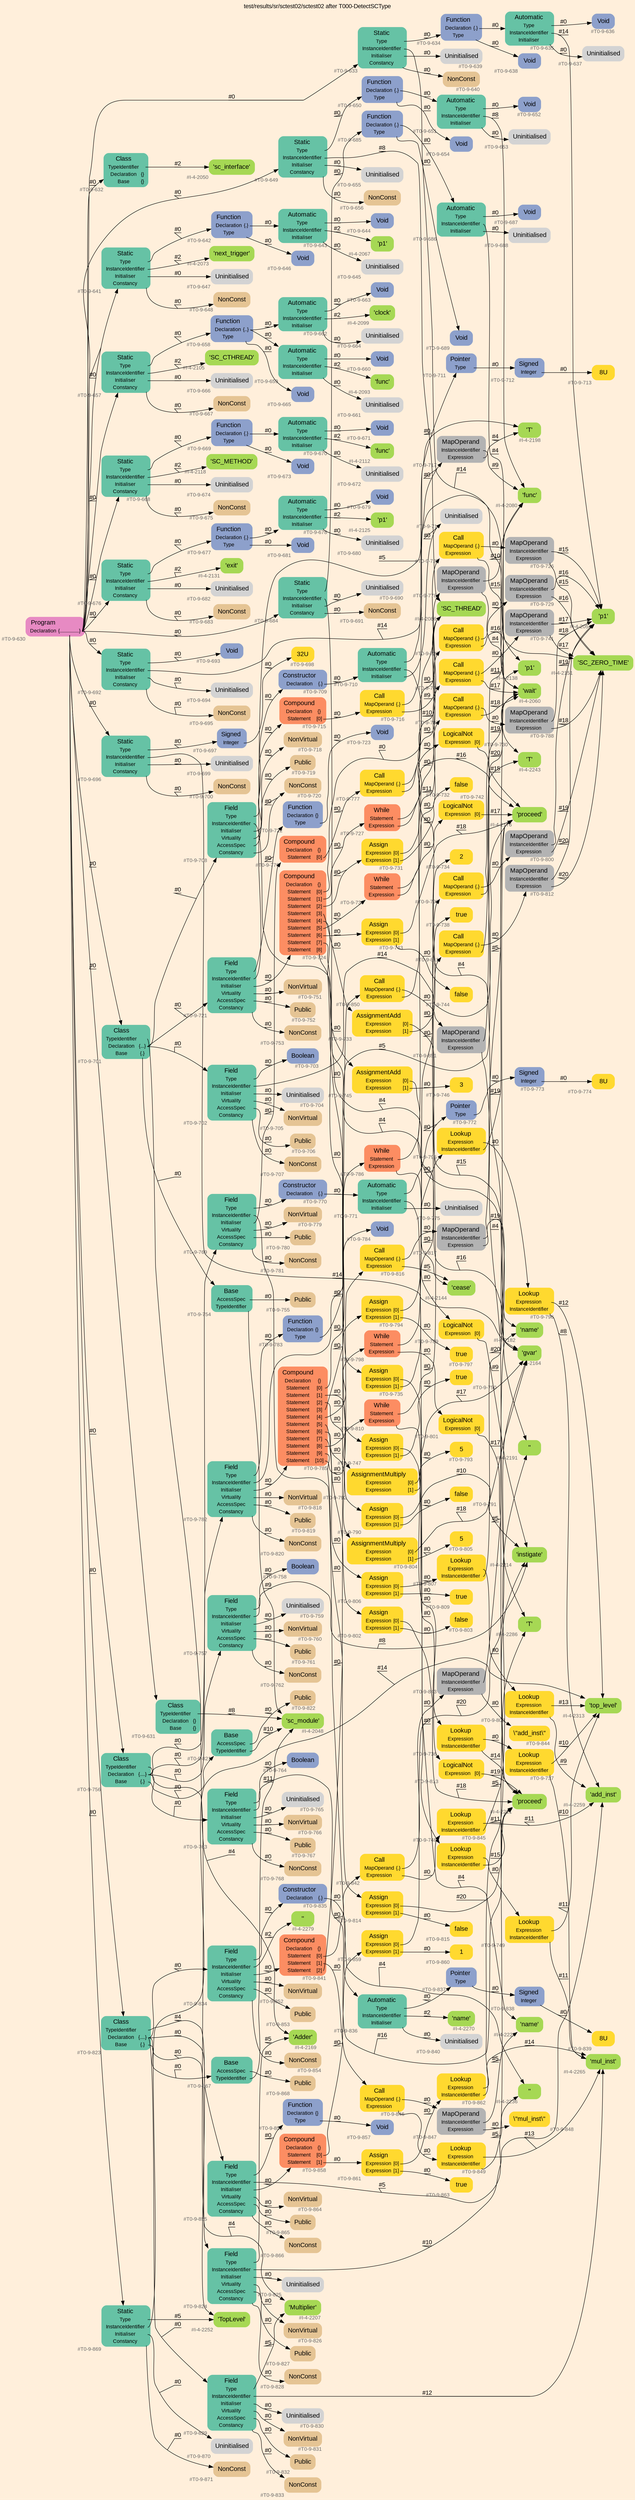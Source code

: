 digraph "test/results/sr/sctest02/sctest02 after T000-DetectSCType" {
label = "test/results/sr/sctest02/sctest02 after T000-DetectSCType"
labelloc = t
graph [
    rankdir = "LR"
    ranksep = 0.3
    bgcolor = antiquewhite1
    color = black
    fontcolor = black
    fontname = "Arial"
];
node [
    fontname = "Arial"
];
edge [
    fontname = "Arial"
];

// -------------------- node figure --------------------
// -------- block #T0-9-630 ----------
"#T0-9-630" [
    fillcolor = "/set28/4"
    xlabel = "#T0-9-630"
    fontsize = "12"
    fontcolor = grey40
    shape = "plaintext"
    label = <<TABLE BORDER="0" CELLBORDER="0" CELLSPACING="0">
     <TR><TD><FONT COLOR="black" POINT-SIZE="15">Program</FONT></TD></TR>
     <TR><TD><FONT COLOR="black" POINT-SIZE="12">Declaration</FONT></TD><TD PORT="port0"><FONT COLOR="black" POINT-SIZE="12">{...............}</FONT></TD></TR>
    </TABLE>>
    style = "rounded,filled"
];

// -------- block #T0-9-631 ----------
"#T0-9-631" [
    fillcolor = "/set28/1"
    xlabel = "#T0-9-631"
    fontsize = "12"
    fontcolor = grey40
    shape = "plaintext"
    label = <<TABLE BORDER="0" CELLBORDER="0" CELLSPACING="0">
     <TR><TD><FONT COLOR="black" POINT-SIZE="15">Class</FONT></TD></TR>
     <TR><TD><FONT COLOR="black" POINT-SIZE="12">TypeIdentifier</FONT></TD><TD PORT="port0"></TD></TR>
     <TR><TD><FONT COLOR="black" POINT-SIZE="12">Declaration</FONT></TD><TD PORT="port1"><FONT COLOR="black" POINT-SIZE="12">{}</FONT></TD></TR>
     <TR><TD><FONT COLOR="black" POINT-SIZE="12">Base</FONT></TD><TD PORT="port2"><FONT COLOR="black" POINT-SIZE="12">{}</FONT></TD></TR>
    </TABLE>>
    style = "rounded,filled"
];

// -------- block #I-4-2048 ----------
"#I-4-2048" [
    fillcolor = "/set28/5"
    xlabel = "#I-4-2048"
    fontsize = "12"
    fontcolor = grey40
    shape = "plaintext"
    label = <<TABLE BORDER="0" CELLBORDER="0" CELLSPACING="0">
     <TR><TD><FONT COLOR="black" POINT-SIZE="15">'sc_module'</FONT></TD></TR>
    </TABLE>>
    style = "rounded,filled"
];

// -------- block #T0-9-632 ----------
"#T0-9-632" [
    fillcolor = "/set28/1"
    xlabel = "#T0-9-632"
    fontsize = "12"
    fontcolor = grey40
    shape = "plaintext"
    label = <<TABLE BORDER="0" CELLBORDER="0" CELLSPACING="0">
     <TR><TD><FONT COLOR="black" POINT-SIZE="15">Class</FONT></TD></TR>
     <TR><TD><FONT COLOR="black" POINT-SIZE="12">TypeIdentifier</FONT></TD><TD PORT="port0"></TD></TR>
     <TR><TD><FONT COLOR="black" POINT-SIZE="12">Declaration</FONT></TD><TD PORT="port1"><FONT COLOR="black" POINT-SIZE="12">{}</FONT></TD></TR>
     <TR><TD><FONT COLOR="black" POINT-SIZE="12">Base</FONT></TD><TD PORT="port2"><FONT COLOR="black" POINT-SIZE="12">{}</FONT></TD></TR>
    </TABLE>>
    style = "rounded,filled"
];

// -------- block #I-4-2050 ----------
"#I-4-2050" [
    fillcolor = "/set28/5"
    xlabel = "#I-4-2050"
    fontsize = "12"
    fontcolor = grey40
    shape = "plaintext"
    label = <<TABLE BORDER="0" CELLBORDER="0" CELLSPACING="0">
     <TR><TD><FONT COLOR="black" POINT-SIZE="15">'sc_interface'</FONT></TD></TR>
    </TABLE>>
    style = "rounded,filled"
];

// -------- block #T0-9-633 ----------
"#T0-9-633" [
    fillcolor = "/set28/1"
    xlabel = "#T0-9-633"
    fontsize = "12"
    fontcolor = grey40
    shape = "plaintext"
    label = <<TABLE BORDER="0" CELLBORDER="0" CELLSPACING="0">
     <TR><TD><FONT COLOR="black" POINT-SIZE="15">Static</FONT></TD></TR>
     <TR><TD><FONT COLOR="black" POINT-SIZE="12">Type</FONT></TD><TD PORT="port0"></TD></TR>
     <TR><TD><FONT COLOR="black" POINT-SIZE="12">InstanceIdentifier</FONT></TD><TD PORT="port1"></TD></TR>
     <TR><TD><FONT COLOR="black" POINT-SIZE="12">Initialiser</FONT></TD><TD PORT="port2"></TD></TR>
     <TR><TD><FONT COLOR="black" POINT-SIZE="12">Constancy</FONT></TD><TD PORT="port3"></TD></TR>
    </TABLE>>
    style = "rounded,filled"
];

// -------- block #T0-9-634 ----------
"#T0-9-634" [
    fillcolor = "/set28/3"
    xlabel = "#T0-9-634"
    fontsize = "12"
    fontcolor = grey40
    shape = "plaintext"
    label = <<TABLE BORDER="0" CELLBORDER="0" CELLSPACING="0">
     <TR><TD><FONT COLOR="black" POINT-SIZE="15">Function</FONT></TD></TR>
     <TR><TD><FONT COLOR="black" POINT-SIZE="12">Declaration</FONT></TD><TD PORT="port0"><FONT COLOR="black" POINT-SIZE="12">{.}</FONT></TD></TR>
     <TR><TD><FONT COLOR="black" POINT-SIZE="12">Type</FONT></TD><TD PORT="port1"></TD></TR>
    </TABLE>>
    style = "rounded,filled"
];

// -------- block #T0-9-635 ----------
"#T0-9-635" [
    fillcolor = "/set28/1"
    xlabel = "#T0-9-635"
    fontsize = "12"
    fontcolor = grey40
    shape = "plaintext"
    label = <<TABLE BORDER="0" CELLBORDER="0" CELLSPACING="0">
     <TR><TD><FONT COLOR="black" POINT-SIZE="15">Automatic</FONT></TD></TR>
     <TR><TD><FONT COLOR="black" POINT-SIZE="12">Type</FONT></TD><TD PORT="port0"></TD></TR>
     <TR><TD><FONT COLOR="black" POINT-SIZE="12">InstanceIdentifier</FONT></TD><TD PORT="port1"></TD></TR>
     <TR><TD><FONT COLOR="black" POINT-SIZE="12">Initialiser</FONT></TD><TD PORT="port2"></TD></TR>
    </TABLE>>
    style = "rounded,filled"
];

// -------- block #T0-9-636 ----------
"#T0-9-636" [
    fillcolor = "/set28/3"
    xlabel = "#T0-9-636"
    fontsize = "12"
    fontcolor = grey40
    shape = "plaintext"
    label = <<TABLE BORDER="0" CELLBORDER="0" CELLSPACING="0">
     <TR><TD><FONT COLOR="black" POINT-SIZE="15">Void</FONT></TD></TR>
    </TABLE>>
    style = "rounded,filled"
];

// -------- block #I-4-2054 ----------
"#I-4-2054" [
    fillcolor = "/set28/5"
    xlabel = "#I-4-2054"
    fontsize = "12"
    fontcolor = grey40
    shape = "plaintext"
    label = <<TABLE BORDER="0" CELLBORDER="0" CELLSPACING="0">
     <TR><TD><FONT COLOR="black" POINT-SIZE="15">'p1'</FONT></TD></TR>
    </TABLE>>
    style = "rounded,filled"
];

// -------- block #T0-9-637 ----------
"#T0-9-637" [
    xlabel = "#T0-9-637"
    fontsize = "12"
    fontcolor = grey40
    shape = "plaintext"
    label = <<TABLE BORDER="0" CELLBORDER="0" CELLSPACING="0">
     <TR><TD><FONT COLOR="black" POINT-SIZE="15">Uninitialised</FONT></TD></TR>
    </TABLE>>
    style = "rounded,filled"
];

// -------- block #T0-9-638 ----------
"#T0-9-638" [
    fillcolor = "/set28/3"
    xlabel = "#T0-9-638"
    fontsize = "12"
    fontcolor = grey40
    shape = "plaintext"
    label = <<TABLE BORDER="0" CELLBORDER="0" CELLSPACING="0">
     <TR><TD><FONT COLOR="black" POINT-SIZE="15">Void</FONT></TD></TR>
    </TABLE>>
    style = "rounded,filled"
];

// -------- block #I-4-2060 ----------
"#I-4-2060" [
    fillcolor = "/set28/5"
    xlabel = "#I-4-2060"
    fontsize = "12"
    fontcolor = grey40
    shape = "plaintext"
    label = <<TABLE BORDER="0" CELLBORDER="0" CELLSPACING="0">
     <TR><TD><FONT COLOR="black" POINT-SIZE="15">'wait'</FONT></TD></TR>
    </TABLE>>
    style = "rounded,filled"
];

// -------- block #T0-9-639 ----------
"#T0-9-639" [
    xlabel = "#T0-9-639"
    fontsize = "12"
    fontcolor = grey40
    shape = "plaintext"
    label = <<TABLE BORDER="0" CELLBORDER="0" CELLSPACING="0">
     <TR><TD><FONT COLOR="black" POINT-SIZE="15">Uninitialised</FONT></TD></TR>
    </TABLE>>
    style = "rounded,filled"
];

// -------- block #T0-9-640 ----------
"#T0-9-640" [
    fillcolor = "/set28/7"
    xlabel = "#T0-9-640"
    fontsize = "12"
    fontcolor = grey40
    shape = "plaintext"
    label = <<TABLE BORDER="0" CELLBORDER="0" CELLSPACING="0">
     <TR><TD><FONT COLOR="black" POINT-SIZE="15">NonConst</FONT></TD></TR>
    </TABLE>>
    style = "rounded,filled"
];

// -------- block #T0-9-641 ----------
"#T0-9-641" [
    fillcolor = "/set28/1"
    xlabel = "#T0-9-641"
    fontsize = "12"
    fontcolor = grey40
    shape = "plaintext"
    label = <<TABLE BORDER="0" CELLBORDER="0" CELLSPACING="0">
     <TR><TD><FONT COLOR="black" POINT-SIZE="15">Static</FONT></TD></TR>
     <TR><TD><FONT COLOR="black" POINT-SIZE="12">Type</FONT></TD><TD PORT="port0"></TD></TR>
     <TR><TD><FONT COLOR="black" POINT-SIZE="12">InstanceIdentifier</FONT></TD><TD PORT="port1"></TD></TR>
     <TR><TD><FONT COLOR="black" POINT-SIZE="12">Initialiser</FONT></TD><TD PORT="port2"></TD></TR>
     <TR><TD><FONT COLOR="black" POINT-SIZE="12">Constancy</FONT></TD><TD PORT="port3"></TD></TR>
    </TABLE>>
    style = "rounded,filled"
];

// -------- block #T0-9-642 ----------
"#T0-9-642" [
    fillcolor = "/set28/3"
    xlabel = "#T0-9-642"
    fontsize = "12"
    fontcolor = grey40
    shape = "plaintext"
    label = <<TABLE BORDER="0" CELLBORDER="0" CELLSPACING="0">
     <TR><TD><FONT COLOR="black" POINT-SIZE="15">Function</FONT></TD></TR>
     <TR><TD><FONT COLOR="black" POINT-SIZE="12">Declaration</FONT></TD><TD PORT="port0"><FONT COLOR="black" POINT-SIZE="12">{.}</FONT></TD></TR>
     <TR><TD><FONT COLOR="black" POINT-SIZE="12">Type</FONT></TD><TD PORT="port1"></TD></TR>
    </TABLE>>
    style = "rounded,filled"
];

// -------- block #T0-9-643 ----------
"#T0-9-643" [
    fillcolor = "/set28/1"
    xlabel = "#T0-9-643"
    fontsize = "12"
    fontcolor = grey40
    shape = "plaintext"
    label = <<TABLE BORDER="0" CELLBORDER="0" CELLSPACING="0">
     <TR><TD><FONT COLOR="black" POINT-SIZE="15">Automatic</FONT></TD></TR>
     <TR><TD><FONT COLOR="black" POINT-SIZE="12">Type</FONT></TD><TD PORT="port0"></TD></TR>
     <TR><TD><FONT COLOR="black" POINT-SIZE="12">InstanceIdentifier</FONT></TD><TD PORT="port1"></TD></TR>
     <TR><TD><FONT COLOR="black" POINT-SIZE="12">Initialiser</FONT></TD><TD PORT="port2"></TD></TR>
    </TABLE>>
    style = "rounded,filled"
];

// -------- block #T0-9-644 ----------
"#T0-9-644" [
    fillcolor = "/set28/3"
    xlabel = "#T0-9-644"
    fontsize = "12"
    fontcolor = grey40
    shape = "plaintext"
    label = <<TABLE BORDER="0" CELLBORDER="0" CELLSPACING="0">
     <TR><TD><FONT COLOR="black" POINT-SIZE="15">Void</FONT></TD></TR>
    </TABLE>>
    style = "rounded,filled"
];

// -------- block #I-4-2067 ----------
"#I-4-2067" [
    fillcolor = "/set28/5"
    xlabel = "#I-4-2067"
    fontsize = "12"
    fontcolor = grey40
    shape = "plaintext"
    label = <<TABLE BORDER="0" CELLBORDER="0" CELLSPACING="0">
     <TR><TD><FONT COLOR="black" POINT-SIZE="15">'p1'</FONT></TD></TR>
    </TABLE>>
    style = "rounded,filled"
];

// -------- block #T0-9-645 ----------
"#T0-9-645" [
    xlabel = "#T0-9-645"
    fontsize = "12"
    fontcolor = grey40
    shape = "plaintext"
    label = <<TABLE BORDER="0" CELLBORDER="0" CELLSPACING="0">
     <TR><TD><FONT COLOR="black" POINT-SIZE="15">Uninitialised</FONT></TD></TR>
    </TABLE>>
    style = "rounded,filled"
];

// -------- block #T0-9-646 ----------
"#T0-9-646" [
    fillcolor = "/set28/3"
    xlabel = "#T0-9-646"
    fontsize = "12"
    fontcolor = grey40
    shape = "plaintext"
    label = <<TABLE BORDER="0" CELLBORDER="0" CELLSPACING="0">
     <TR><TD><FONT COLOR="black" POINT-SIZE="15">Void</FONT></TD></TR>
    </TABLE>>
    style = "rounded,filled"
];

// -------- block #I-4-2073 ----------
"#I-4-2073" [
    fillcolor = "/set28/5"
    xlabel = "#I-4-2073"
    fontsize = "12"
    fontcolor = grey40
    shape = "plaintext"
    label = <<TABLE BORDER="0" CELLBORDER="0" CELLSPACING="0">
     <TR><TD><FONT COLOR="black" POINT-SIZE="15">'next_trigger'</FONT></TD></TR>
    </TABLE>>
    style = "rounded,filled"
];

// -------- block #T0-9-647 ----------
"#T0-9-647" [
    xlabel = "#T0-9-647"
    fontsize = "12"
    fontcolor = grey40
    shape = "plaintext"
    label = <<TABLE BORDER="0" CELLBORDER="0" CELLSPACING="0">
     <TR><TD><FONT COLOR="black" POINT-SIZE="15">Uninitialised</FONT></TD></TR>
    </TABLE>>
    style = "rounded,filled"
];

// -------- block #T0-9-648 ----------
"#T0-9-648" [
    fillcolor = "/set28/7"
    xlabel = "#T0-9-648"
    fontsize = "12"
    fontcolor = grey40
    shape = "plaintext"
    label = <<TABLE BORDER="0" CELLBORDER="0" CELLSPACING="0">
     <TR><TD><FONT COLOR="black" POINT-SIZE="15">NonConst</FONT></TD></TR>
    </TABLE>>
    style = "rounded,filled"
];

// -------- block #T0-9-649 ----------
"#T0-9-649" [
    fillcolor = "/set28/1"
    xlabel = "#T0-9-649"
    fontsize = "12"
    fontcolor = grey40
    shape = "plaintext"
    label = <<TABLE BORDER="0" CELLBORDER="0" CELLSPACING="0">
     <TR><TD><FONT COLOR="black" POINT-SIZE="15">Static</FONT></TD></TR>
     <TR><TD><FONT COLOR="black" POINT-SIZE="12">Type</FONT></TD><TD PORT="port0"></TD></TR>
     <TR><TD><FONT COLOR="black" POINT-SIZE="12">InstanceIdentifier</FONT></TD><TD PORT="port1"></TD></TR>
     <TR><TD><FONT COLOR="black" POINT-SIZE="12">Initialiser</FONT></TD><TD PORT="port2"></TD></TR>
     <TR><TD><FONT COLOR="black" POINT-SIZE="12">Constancy</FONT></TD><TD PORT="port3"></TD></TR>
    </TABLE>>
    style = "rounded,filled"
];

// -------- block #T0-9-650 ----------
"#T0-9-650" [
    fillcolor = "/set28/3"
    xlabel = "#T0-9-650"
    fontsize = "12"
    fontcolor = grey40
    shape = "plaintext"
    label = <<TABLE BORDER="0" CELLBORDER="0" CELLSPACING="0">
     <TR><TD><FONT COLOR="black" POINT-SIZE="15">Function</FONT></TD></TR>
     <TR><TD><FONT COLOR="black" POINT-SIZE="12">Declaration</FONT></TD><TD PORT="port0"><FONT COLOR="black" POINT-SIZE="12">{.}</FONT></TD></TR>
     <TR><TD><FONT COLOR="black" POINT-SIZE="12">Type</FONT></TD><TD PORT="port1"></TD></TR>
    </TABLE>>
    style = "rounded,filled"
];

// -------- block #T0-9-651 ----------
"#T0-9-651" [
    fillcolor = "/set28/1"
    xlabel = "#T0-9-651"
    fontsize = "12"
    fontcolor = grey40
    shape = "plaintext"
    label = <<TABLE BORDER="0" CELLBORDER="0" CELLSPACING="0">
     <TR><TD><FONT COLOR="black" POINT-SIZE="15">Automatic</FONT></TD></TR>
     <TR><TD><FONT COLOR="black" POINT-SIZE="12">Type</FONT></TD><TD PORT="port0"></TD></TR>
     <TR><TD><FONT COLOR="black" POINT-SIZE="12">InstanceIdentifier</FONT></TD><TD PORT="port1"></TD></TR>
     <TR><TD><FONT COLOR="black" POINT-SIZE="12">Initialiser</FONT></TD><TD PORT="port2"></TD></TR>
    </TABLE>>
    style = "rounded,filled"
];

// -------- block #T0-9-652 ----------
"#T0-9-652" [
    fillcolor = "/set28/3"
    xlabel = "#T0-9-652"
    fontsize = "12"
    fontcolor = grey40
    shape = "plaintext"
    label = <<TABLE BORDER="0" CELLBORDER="0" CELLSPACING="0">
     <TR><TD><FONT COLOR="black" POINT-SIZE="15">Void</FONT></TD></TR>
    </TABLE>>
    style = "rounded,filled"
];

// -------- block #I-4-2080 ----------
"#I-4-2080" [
    fillcolor = "/set28/5"
    xlabel = "#I-4-2080"
    fontsize = "12"
    fontcolor = grey40
    shape = "plaintext"
    label = <<TABLE BORDER="0" CELLBORDER="0" CELLSPACING="0">
     <TR><TD><FONT COLOR="black" POINT-SIZE="15">'func'</FONT></TD></TR>
    </TABLE>>
    style = "rounded,filled"
];

// -------- block #T0-9-653 ----------
"#T0-9-653" [
    xlabel = "#T0-9-653"
    fontsize = "12"
    fontcolor = grey40
    shape = "plaintext"
    label = <<TABLE BORDER="0" CELLBORDER="0" CELLSPACING="0">
     <TR><TD><FONT COLOR="black" POINT-SIZE="15">Uninitialised</FONT></TD></TR>
    </TABLE>>
    style = "rounded,filled"
];

// -------- block #T0-9-654 ----------
"#T0-9-654" [
    fillcolor = "/set28/3"
    xlabel = "#T0-9-654"
    fontsize = "12"
    fontcolor = grey40
    shape = "plaintext"
    label = <<TABLE BORDER="0" CELLBORDER="0" CELLSPACING="0">
     <TR><TD><FONT COLOR="black" POINT-SIZE="15">Void</FONT></TD></TR>
    </TABLE>>
    style = "rounded,filled"
];

// -------- block #I-4-2086 ----------
"#I-4-2086" [
    fillcolor = "/set28/5"
    xlabel = "#I-4-2086"
    fontsize = "12"
    fontcolor = grey40
    shape = "plaintext"
    label = <<TABLE BORDER="0" CELLBORDER="0" CELLSPACING="0">
     <TR><TD><FONT COLOR="black" POINT-SIZE="15">'SC_THREAD'</FONT></TD></TR>
    </TABLE>>
    style = "rounded,filled"
];

// -------- block #T0-9-655 ----------
"#T0-9-655" [
    xlabel = "#T0-9-655"
    fontsize = "12"
    fontcolor = grey40
    shape = "plaintext"
    label = <<TABLE BORDER="0" CELLBORDER="0" CELLSPACING="0">
     <TR><TD><FONT COLOR="black" POINT-SIZE="15">Uninitialised</FONT></TD></TR>
    </TABLE>>
    style = "rounded,filled"
];

// -------- block #T0-9-656 ----------
"#T0-9-656" [
    fillcolor = "/set28/7"
    xlabel = "#T0-9-656"
    fontsize = "12"
    fontcolor = grey40
    shape = "plaintext"
    label = <<TABLE BORDER="0" CELLBORDER="0" CELLSPACING="0">
     <TR><TD><FONT COLOR="black" POINT-SIZE="15">NonConst</FONT></TD></TR>
    </TABLE>>
    style = "rounded,filled"
];

// -------- block #T0-9-657 ----------
"#T0-9-657" [
    fillcolor = "/set28/1"
    xlabel = "#T0-9-657"
    fontsize = "12"
    fontcolor = grey40
    shape = "plaintext"
    label = <<TABLE BORDER="0" CELLBORDER="0" CELLSPACING="0">
     <TR><TD><FONT COLOR="black" POINT-SIZE="15">Static</FONT></TD></TR>
     <TR><TD><FONT COLOR="black" POINT-SIZE="12">Type</FONT></TD><TD PORT="port0"></TD></TR>
     <TR><TD><FONT COLOR="black" POINT-SIZE="12">InstanceIdentifier</FONT></TD><TD PORT="port1"></TD></TR>
     <TR><TD><FONT COLOR="black" POINT-SIZE="12">Initialiser</FONT></TD><TD PORT="port2"></TD></TR>
     <TR><TD><FONT COLOR="black" POINT-SIZE="12">Constancy</FONT></TD><TD PORT="port3"></TD></TR>
    </TABLE>>
    style = "rounded,filled"
];

// -------- block #T0-9-658 ----------
"#T0-9-658" [
    fillcolor = "/set28/3"
    xlabel = "#T0-9-658"
    fontsize = "12"
    fontcolor = grey40
    shape = "plaintext"
    label = <<TABLE BORDER="0" CELLBORDER="0" CELLSPACING="0">
     <TR><TD><FONT COLOR="black" POINT-SIZE="15">Function</FONT></TD></TR>
     <TR><TD><FONT COLOR="black" POINT-SIZE="12">Declaration</FONT></TD><TD PORT="port0"><FONT COLOR="black" POINT-SIZE="12">{..}</FONT></TD></TR>
     <TR><TD><FONT COLOR="black" POINT-SIZE="12">Type</FONT></TD><TD PORT="port1"></TD></TR>
    </TABLE>>
    style = "rounded,filled"
];

// -------- block #T0-9-659 ----------
"#T0-9-659" [
    fillcolor = "/set28/1"
    xlabel = "#T0-9-659"
    fontsize = "12"
    fontcolor = grey40
    shape = "plaintext"
    label = <<TABLE BORDER="0" CELLBORDER="0" CELLSPACING="0">
     <TR><TD><FONT COLOR="black" POINT-SIZE="15">Automatic</FONT></TD></TR>
     <TR><TD><FONT COLOR="black" POINT-SIZE="12">Type</FONT></TD><TD PORT="port0"></TD></TR>
     <TR><TD><FONT COLOR="black" POINT-SIZE="12">InstanceIdentifier</FONT></TD><TD PORT="port1"></TD></TR>
     <TR><TD><FONT COLOR="black" POINT-SIZE="12">Initialiser</FONT></TD><TD PORT="port2"></TD></TR>
    </TABLE>>
    style = "rounded,filled"
];

// -------- block #T0-9-660 ----------
"#T0-9-660" [
    fillcolor = "/set28/3"
    xlabel = "#T0-9-660"
    fontsize = "12"
    fontcolor = grey40
    shape = "plaintext"
    label = <<TABLE BORDER="0" CELLBORDER="0" CELLSPACING="0">
     <TR><TD><FONT COLOR="black" POINT-SIZE="15">Void</FONT></TD></TR>
    </TABLE>>
    style = "rounded,filled"
];

// -------- block #I-4-2093 ----------
"#I-4-2093" [
    fillcolor = "/set28/5"
    xlabel = "#I-4-2093"
    fontsize = "12"
    fontcolor = grey40
    shape = "plaintext"
    label = <<TABLE BORDER="0" CELLBORDER="0" CELLSPACING="0">
     <TR><TD><FONT COLOR="black" POINT-SIZE="15">'func'</FONT></TD></TR>
    </TABLE>>
    style = "rounded,filled"
];

// -------- block #T0-9-661 ----------
"#T0-9-661" [
    xlabel = "#T0-9-661"
    fontsize = "12"
    fontcolor = grey40
    shape = "plaintext"
    label = <<TABLE BORDER="0" CELLBORDER="0" CELLSPACING="0">
     <TR><TD><FONT COLOR="black" POINT-SIZE="15">Uninitialised</FONT></TD></TR>
    </TABLE>>
    style = "rounded,filled"
];

// -------- block #T0-9-662 ----------
"#T0-9-662" [
    fillcolor = "/set28/1"
    xlabel = "#T0-9-662"
    fontsize = "12"
    fontcolor = grey40
    shape = "plaintext"
    label = <<TABLE BORDER="0" CELLBORDER="0" CELLSPACING="0">
     <TR><TD><FONT COLOR="black" POINT-SIZE="15">Automatic</FONT></TD></TR>
     <TR><TD><FONT COLOR="black" POINT-SIZE="12">Type</FONT></TD><TD PORT="port0"></TD></TR>
     <TR><TD><FONT COLOR="black" POINT-SIZE="12">InstanceIdentifier</FONT></TD><TD PORT="port1"></TD></TR>
     <TR><TD><FONT COLOR="black" POINT-SIZE="12">Initialiser</FONT></TD><TD PORT="port2"></TD></TR>
    </TABLE>>
    style = "rounded,filled"
];

// -------- block #T0-9-663 ----------
"#T0-9-663" [
    fillcolor = "/set28/3"
    xlabel = "#T0-9-663"
    fontsize = "12"
    fontcolor = grey40
    shape = "plaintext"
    label = <<TABLE BORDER="0" CELLBORDER="0" CELLSPACING="0">
     <TR><TD><FONT COLOR="black" POINT-SIZE="15">Void</FONT></TD></TR>
    </TABLE>>
    style = "rounded,filled"
];

// -------- block #I-4-2099 ----------
"#I-4-2099" [
    fillcolor = "/set28/5"
    xlabel = "#I-4-2099"
    fontsize = "12"
    fontcolor = grey40
    shape = "plaintext"
    label = <<TABLE BORDER="0" CELLBORDER="0" CELLSPACING="0">
     <TR><TD><FONT COLOR="black" POINT-SIZE="15">'clock'</FONT></TD></TR>
    </TABLE>>
    style = "rounded,filled"
];

// -------- block #T0-9-664 ----------
"#T0-9-664" [
    xlabel = "#T0-9-664"
    fontsize = "12"
    fontcolor = grey40
    shape = "plaintext"
    label = <<TABLE BORDER="0" CELLBORDER="0" CELLSPACING="0">
     <TR><TD><FONT COLOR="black" POINT-SIZE="15">Uninitialised</FONT></TD></TR>
    </TABLE>>
    style = "rounded,filled"
];

// -------- block #T0-9-665 ----------
"#T0-9-665" [
    fillcolor = "/set28/3"
    xlabel = "#T0-9-665"
    fontsize = "12"
    fontcolor = grey40
    shape = "plaintext"
    label = <<TABLE BORDER="0" CELLBORDER="0" CELLSPACING="0">
     <TR><TD><FONT COLOR="black" POINT-SIZE="15">Void</FONT></TD></TR>
    </TABLE>>
    style = "rounded,filled"
];

// -------- block #I-4-2105 ----------
"#I-4-2105" [
    fillcolor = "/set28/5"
    xlabel = "#I-4-2105"
    fontsize = "12"
    fontcolor = grey40
    shape = "plaintext"
    label = <<TABLE BORDER="0" CELLBORDER="0" CELLSPACING="0">
     <TR><TD><FONT COLOR="black" POINT-SIZE="15">'SC_CTHREAD'</FONT></TD></TR>
    </TABLE>>
    style = "rounded,filled"
];

// -------- block #T0-9-666 ----------
"#T0-9-666" [
    xlabel = "#T0-9-666"
    fontsize = "12"
    fontcolor = grey40
    shape = "plaintext"
    label = <<TABLE BORDER="0" CELLBORDER="0" CELLSPACING="0">
     <TR><TD><FONT COLOR="black" POINT-SIZE="15">Uninitialised</FONT></TD></TR>
    </TABLE>>
    style = "rounded,filled"
];

// -------- block #T0-9-667 ----------
"#T0-9-667" [
    fillcolor = "/set28/7"
    xlabel = "#T0-9-667"
    fontsize = "12"
    fontcolor = grey40
    shape = "plaintext"
    label = <<TABLE BORDER="0" CELLBORDER="0" CELLSPACING="0">
     <TR><TD><FONT COLOR="black" POINT-SIZE="15">NonConst</FONT></TD></TR>
    </TABLE>>
    style = "rounded,filled"
];

// -------- block #T0-9-668 ----------
"#T0-9-668" [
    fillcolor = "/set28/1"
    xlabel = "#T0-9-668"
    fontsize = "12"
    fontcolor = grey40
    shape = "plaintext"
    label = <<TABLE BORDER="0" CELLBORDER="0" CELLSPACING="0">
     <TR><TD><FONT COLOR="black" POINT-SIZE="15">Static</FONT></TD></TR>
     <TR><TD><FONT COLOR="black" POINT-SIZE="12">Type</FONT></TD><TD PORT="port0"></TD></TR>
     <TR><TD><FONT COLOR="black" POINT-SIZE="12">InstanceIdentifier</FONT></TD><TD PORT="port1"></TD></TR>
     <TR><TD><FONT COLOR="black" POINT-SIZE="12">Initialiser</FONT></TD><TD PORT="port2"></TD></TR>
     <TR><TD><FONT COLOR="black" POINT-SIZE="12">Constancy</FONT></TD><TD PORT="port3"></TD></TR>
    </TABLE>>
    style = "rounded,filled"
];

// -------- block #T0-9-669 ----------
"#T0-9-669" [
    fillcolor = "/set28/3"
    xlabel = "#T0-9-669"
    fontsize = "12"
    fontcolor = grey40
    shape = "plaintext"
    label = <<TABLE BORDER="0" CELLBORDER="0" CELLSPACING="0">
     <TR><TD><FONT COLOR="black" POINT-SIZE="15">Function</FONT></TD></TR>
     <TR><TD><FONT COLOR="black" POINT-SIZE="12">Declaration</FONT></TD><TD PORT="port0"><FONT COLOR="black" POINT-SIZE="12">{.}</FONT></TD></TR>
     <TR><TD><FONT COLOR="black" POINT-SIZE="12">Type</FONT></TD><TD PORT="port1"></TD></TR>
    </TABLE>>
    style = "rounded,filled"
];

// -------- block #T0-9-670 ----------
"#T0-9-670" [
    fillcolor = "/set28/1"
    xlabel = "#T0-9-670"
    fontsize = "12"
    fontcolor = grey40
    shape = "plaintext"
    label = <<TABLE BORDER="0" CELLBORDER="0" CELLSPACING="0">
     <TR><TD><FONT COLOR="black" POINT-SIZE="15">Automatic</FONT></TD></TR>
     <TR><TD><FONT COLOR="black" POINT-SIZE="12">Type</FONT></TD><TD PORT="port0"></TD></TR>
     <TR><TD><FONT COLOR="black" POINT-SIZE="12">InstanceIdentifier</FONT></TD><TD PORT="port1"></TD></TR>
     <TR><TD><FONT COLOR="black" POINT-SIZE="12">Initialiser</FONT></TD><TD PORT="port2"></TD></TR>
    </TABLE>>
    style = "rounded,filled"
];

// -------- block #T0-9-671 ----------
"#T0-9-671" [
    fillcolor = "/set28/3"
    xlabel = "#T0-9-671"
    fontsize = "12"
    fontcolor = grey40
    shape = "plaintext"
    label = <<TABLE BORDER="0" CELLBORDER="0" CELLSPACING="0">
     <TR><TD><FONT COLOR="black" POINT-SIZE="15">Void</FONT></TD></TR>
    </TABLE>>
    style = "rounded,filled"
];

// -------- block #I-4-2112 ----------
"#I-4-2112" [
    fillcolor = "/set28/5"
    xlabel = "#I-4-2112"
    fontsize = "12"
    fontcolor = grey40
    shape = "plaintext"
    label = <<TABLE BORDER="0" CELLBORDER="0" CELLSPACING="0">
     <TR><TD><FONT COLOR="black" POINT-SIZE="15">'func'</FONT></TD></TR>
    </TABLE>>
    style = "rounded,filled"
];

// -------- block #T0-9-672 ----------
"#T0-9-672" [
    xlabel = "#T0-9-672"
    fontsize = "12"
    fontcolor = grey40
    shape = "plaintext"
    label = <<TABLE BORDER="0" CELLBORDER="0" CELLSPACING="0">
     <TR><TD><FONT COLOR="black" POINT-SIZE="15">Uninitialised</FONT></TD></TR>
    </TABLE>>
    style = "rounded,filled"
];

// -------- block #T0-9-673 ----------
"#T0-9-673" [
    fillcolor = "/set28/3"
    xlabel = "#T0-9-673"
    fontsize = "12"
    fontcolor = grey40
    shape = "plaintext"
    label = <<TABLE BORDER="0" CELLBORDER="0" CELLSPACING="0">
     <TR><TD><FONT COLOR="black" POINT-SIZE="15">Void</FONT></TD></TR>
    </TABLE>>
    style = "rounded,filled"
];

// -------- block #I-4-2118 ----------
"#I-4-2118" [
    fillcolor = "/set28/5"
    xlabel = "#I-4-2118"
    fontsize = "12"
    fontcolor = grey40
    shape = "plaintext"
    label = <<TABLE BORDER="0" CELLBORDER="0" CELLSPACING="0">
     <TR><TD><FONT COLOR="black" POINT-SIZE="15">'SC_METHOD'</FONT></TD></TR>
    </TABLE>>
    style = "rounded,filled"
];

// -------- block #T0-9-674 ----------
"#T0-9-674" [
    xlabel = "#T0-9-674"
    fontsize = "12"
    fontcolor = grey40
    shape = "plaintext"
    label = <<TABLE BORDER="0" CELLBORDER="0" CELLSPACING="0">
     <TR><TD><FONT COLOR="black" POINT-SIZE="15">Uninitialised</FONT></TD></TR>
    </TABLE>>
    style = "rounded,filled"
];

// -------- block #T0-9-675 ----------
"#T0-9-675" [
    fillcolor = "/set28/7"
    xlabel = "#T0-9-675"
    fontsize = "12"
    fontcolor = grey40
    shape = "plaintext"
    label = <<TABLE BORDER="0" CELLBORDER="0" CELLSPACING="0">
     <TR><TD><FONT COLOR="black" POINT-SIZE="15">NonConst</FONT></TD></TR>
    </TABLE>>
    style = "rounded,filled"
];

// -------- block #T0-9-676 ----------
"#T0-9-676" [
    fillcolor = "/set28/1"
    xlabel = "#T0-9-676"
    fontsize = "12"
    fontcolor = grey40
    shape = "plaintext"
    label = <<TABLE BORDER="0" CELLBORDER="0" CELLSPACING="0">
     <TR><TD><FONT COLOR="black" POINT-SIZE="15">Static</FONT></TD></TR>
     <TR><TD><FONT COLOR="black" POINT-SIZE="12">Type</FONT></TD><TD PORT="port0"></TD></TR>
     <TR><TD><FONT COLOR="black" POINT-SIZE="12">InstanceIdentifier</FONT></TD><TD PORT="port1"></TD></TR>
     <TR><TD><FONT COLOR="black" POINT-SIZE="12">Initialiser</FONT></TD><TD PORT="port2"></TD></TR>
     <TR><TD><FONT COLOR="black" POINT-SIZE="12">Constancy</FONT></TD><TD PORT="port3"></TD></TR>
    </TABLE>>
    style = "rounded,filled"
];

// -------- block #T0-9-677 ----------
"#T0-9-677" [
    fillcolor = "/set28/3"
    xlabel = "#T0-9-677"
    fontsize = "12"
    fontcolor = grey40
    shape = "plaintext"
    label = <<TABLE BORDER="0" CELLBORDER="0" CELLSPACING="0">
     <TR><TD><FONT COLOR="black" POINT-SIZE="15">Function</FONT></TD></TR>
     <TR><TD><FONT COLOR="black" POINT-SIZE="12">Declaration</FONT></TD><TD PORT="port0"><FONT COLOR="black" POINT-SIZE="12">{.}</FONT></TD></TR>
     <TR><TD><FONT COLOR="black" POINT-SIZE="12">Type</FONT></TD><TD PORT="port1"></TD></TR>
    </TABLE>>
    style = "rounded,filled"
];

// -------- block #T0-9-678 ----------
"#T0-9-678" [
    fillcolor = "/set28/1"
    xlabel = "#T0-9-678"
    fontsize = "12"
    fontcolor = grey40
    shape = "plaintext"
    label = <<TABLE BORDER="0" CELLBORDER="0" CELLSPACING="0">
     <TR><TD><FONT COLOR="black" POINT-SIZE="15">Automatic</FONT></TD></TR>
     <TR><TD><FONT COLOR="black" POINT-SIZE="12">Type</FONT></TD><TD PORT="port0"></TD></TR>
     <TR><TD><FONT COLOR="black" POINT-SIZE="12">InstanceIdentifier</FONT></TD><TD PORT="port1"></TD></TR>
     <TR><TD><FONT COLOR="black" POINT-SIZE="12">Initialiser</FONT></TD><TD PORT="port2"></TD></TR>
    </TABLE>>
    style = "rounded,filled"
];

// -------- block #T0-9-679 ----------
"#T0-9-679" [
    fillcolor = "/set28/3"
    xlabel = "#T0-9-679"
    fontsize = "12"
    fontcolor = grey40
    shape = "plaintext"
    label = <<TABLE BORDER="0" CELLBORDER="0" CELLSPACING="0">
     <TR><TD><FONT COLOR="black" POINT-SIZE="15">Void</FONT></TD></TR>
    </TABLE>>
    style = "rounded,filled"
];

// -------- block #I-4-2125 ----------
"#I-4-2125" [
    fillcolor = "/set28/5"
    xlabel = "#I-4-2125"
    fontsize = "12"
    fontcolor = grey40
    shape = "plaintext"
    label = <<TABLE BORDER="0" CELLBORDER="0" CELLSPACING="0">
     <TR><TD><FONT COLOR="black" POINT-SIZE="15">'p1'</FONT></TD></TR>
    </TABLE>>
    style = "rounded,filled"
];

// -------- block #T0-9-680 ----------
"#T0-9-680" [
    xlabel = "#T0-9-680"
    fontsize = "12"
    fontcolor = grey40
    shape = "plaintext"
    label = <<TABLE BORDER="0" CELLBORDER="0" CELLSPACING="0">
     <TR><TD><FONT COLOR="black" POINT-SIZE="15">Uninitialised</FONT></TD></TR>
    </TABLE>>
    style = "rounded,filled"
];

// -------- block #T0-9-681 ----------
"#T0-9-681" [
    fillcolor = "/set28/3"
    xlabel = "#T0-9-681"
    fontsize = "12"
    fontcolor = grey40
    shape = "plaintext"
    label = <<TABLE BORDER="0" CELLBORDER="0" CELLSPACING="0">
     <TR><TD><FONT COLOR="black" POINT-SIZE="15">Void</FONT></TD></TR>
    </TABLE>>
    style = "rounded,filled"
];

// -------- block #I-4-2131 ----------
"#I-4-2131" [
    fillcolor = "/set28/5"
    xlabel = "#I-4-2131"
    fontsize = "12"
    fontcolor = grey40
    shape = "plaintext"
    label = <<TABLE BORDER="0" CELLBORDER="0" CELLSPACING="0">
     <TR><TD><FONT COLOR="black" POINT-SIZE="15">'exit'</FONT></TD></TR>
    </TABLE>>
    style = "rounded,filled"
];

// -------- block #T0-9-682 ----------
"#T0-9-682" [
    xlabel = "#T0-9-682"
    fontsize = "12"
    fontcolor = grey40
    shape = "plaintext"
    label = <<TABLE BORDER="0" CELLBORDER="0" CELLSPACING="0">
     <TR><TD><FONT COLOR="black" POINT-SIZE="15">Uninitialised</FONT></TD></TR>
    </TABLE>>
    style = "rounded,filled"
];

// -------- block #T0-9-683 ----------
"#T0-9-683" [
    fillcolor = "/set28/7"
    xlabel = "#T0-9-683"
    fontsize = "12"
    fontcolor = grey40
    shape = "plaintext"
    label = <<TABLE BORDER="0" CELLBORDER="0" CELLSPACING="0">
     <TR><TD><FONT COLOR="black" POINT-SIZE="15">NonConst</FONT></TD></TR>
    </TABLE>>
    style = "rounded,filled"
];

// -------- block #T0-9-684 ----------
"#T0-9-684" [
    fillcolor = "/set28/1"
    xlabel = "#T0-9-684"
    fontsize = "12"
    fontcolor = grey40
    shape = "plaintext"
    label = <<TABLE BORDER="0" CELLBORDER="0" CELLSPACING="0">
     <TR><TD><FONT COLOR="black" POINT-SIZE="15">Static</FONT></TD></TR>
     <TR><TD><FONT COLOR="black" POINT-SIZE="12">Type</FONT></TD><TD PORT="port0"></TD></TR>
     <TR><TD><FONT COLOR="black" POINT-SIZE="12">InstanceIdentifier</FONT></TD><TD PORT="port1"></TD></TR>
     <TR><TD><FONT COLOR="black" POINT-SIZE="12">Initialiser</FONT></TD><TD PORT="port2"></TD></TR>
     <TR><TD><FONT COLOR="black" POINT-SIZE="12">Constancy</FONT></TD><TD PORT="port3"></TD></TR>
    </TABLE>>
    style = "rounded,filled"
];

// -------- block #T0-9-685 ----------
"#T0-9-685" [
    fillcolor = "/set28/3"
    xlabel = "#T0-9-685"
    fontsize = "12"
    fontcolor = grey40
    shape = "plaintext"
    label = <<TABLE BORDER="0" CELLBORDER="0" CELLSPACING="0">
     <TR><TD><FONT COLOR="black" POINT-SIZE="15">Function</FONT></TD></TR>
     <TR><TD><FONT COLOR="black" POINT-SIZE="12">Declaration</FONT></TD><TD PORT="port0"><FONT COLOR="black" POINT-SIZE="12">{.}</FONT></TD></TR>
     <TR><TD><FONT COLOR="black" POINT-SIZE="12">Type</FONT></TD><TD PORT="port1"></TD></TR>
    </TABLE>>
    style = "rounded,filled"
];

// -------- block #T0-9-686 ----------
"#T0-9-686" [
    fillcolor = "/set28/1"
    xlabel = "#T0-9-686"
    fontsize = "12"
    fontcolor = grey40
    shape = "plaintext"
    label = <<TABLE BORDER="0" CELLBORDER="0" CELLSPACING="0">
     <TR><TD><FONT COLOR="black" POINT-SIZE="15">Automatic</FONT></TD></TR>
     <TR><TD><FONT COLOR="black" POINT-SIZE="12">Type</FONT></TD><TD PORT="port0"></TD></TR>
     <TR><TD><FONT COLOR="black" POINT-SIZE="12">InstanceIdentifier</FONT></TD><TD PORT="port1"></TD></TR>
     <TR><TD><FONT COLOR="black" POINT-SIZE="12">Initialiser</FONT></TD><TD PORT="port2"></TD></TR>
    </TABLE>>
    style = "rounded,filled"
];

// -------- block #T0-9-687 ----------
"#T0-9-687" [
    fillcolor = "/set28/3"
    xlabel = "#T0-9-687"
    fontsize = "12"
    fontcolor = grey40
    shape = "plaintext"
    label = <<TABLE BORDER="0" CELLBORDER="0" CELLSPACING="0">
     <TR><TD><FONT COLOR="black" POINT-SIZE="15">Void</FONT></TD></TR>
    </TABLE>>
    style = "rounded,filled"
];

// -------- block #I-4-2138 ----------
"#I-4-2138" [
    fillcolor = "/set28/5"
    xlabel = "#I-4-2138"
    fontsize = "12"
    fontcolor = grey40
    shape = "plaintext"
    label = <<TABLE BORDER="0" CELLBORDER="0" CELLSPACING="0">
     <TR><TD><FONT COLOR="black" POINT-SIZE="15">'p1'</FONT></TD></TR>
    </TABLE>>
    style = "rounded,filled"
];

// -------- block #T0-9-688 ----------
"#T0-9-688" [
    xlabel = "#T0-9-688"
    fontsize = "12"
    fontcolor = grey40
    shape = "plaintext"
    label = <<TABLE BORDER="0" CELLBORDER="0" CELLSPACING="0">
     <TR><TD><FONT COLOR="black" POINT-SIZE="15">Uninitialised</FONT></TD></TR>
    </TABLE>>
    style = "rounded,filled"
];

// -------- block #T0-9-689 ----------
"#T0-9-689" [
    fillcolor = "/set28/3"
    xlabel = "#T0-9-689"
    fontsize = "12"
    fontcolor = grey40
    shape = "plaintext"
    label = <<TABLE BORDER="0" CELLBORDER="0" CELLSPACING="0">
     <TR><TD><FONT COLOR="black" POINT-SIZE="15">Void</FONT></TD></TR>
    </TABLE>>
    style = "rounded,filled"
];

// -------- block #I-4-2144 ----------
"#I-4-2144" [
    fillcolor = "/set28/5"
    xlabel = "#I-4-2144"
    fontsize = "12"
    fontcolor = grey40
    shape = "plaintext"
    label = <<TABLE BORDER="0" CELLBORDER="0" CELLSPACING="0">
     <TR><TD><FONT COLOR="black" POINT-SIZE="15">'cease'</FONT></TD></TR>
    </TABLE>>
    style = "rounded,filled"
];

// -------- block #T0-9-690 ----------
"#T0-9-690" [
    xlabel = "#T0-9-690"
    fontsize = "12"
    fontcolor = grey40
    shape = "plaintext"
    label = <<TABLE BORDER="0" CELLBORDER="0" CELLSPACING="0">
     <TR><TD><FONT COLOR="black" POINT-SIZE="15">Uninitialised</FONT></TD></TR>
    </TABLE>>
    style = "rounded,filled"
];

// -------- block #T0-9-691 ----------
"#T0-9-691" [
    fillcolor = "/set28/7"
    xlabel = "#T0-9-691"
    fontsize = "12"
    fontcolor = grey40
    shape = "plaintext"
    label = <<TABLE BORDER="0" CELLBORDER="0" CELLSPACING="0">
     <TR><TD><FONT COLOR="black" POINT-SIZE="15">NonConst</FONT></TD></TR>
    </TABLE>>
    style = "rounded,filled"
];

// -------- block #T0-9-692 ----------
"#T0-9-692" [
    fillcolor = "/set28/1"
    xlabel = "#T0-9-692"
    fontsize = "12"
    fontcolor = grey40
    shape = "plaintext"
    label = <<TABLE BORDER="0" CELLBORDER="0" CELLSPACING="0">
     <TR><TD><FONT COLOR="black" POINT-SIZE="15">Static</FONT></TD></TR>
     <TR><TD><FONT COLOR="black" POINT-SIZE="12">Type</FONT></TD><TD PORT="port0"></TD></TR>
     <TR><TD><FONT COLOR="black" POINT-SIZE="12">InstanceIdentifier</FONT></TD><TD PORT="port1"></TD></TR>
     <TR><TD><FONT COLOR="black" POINT-SIZE="12">Initialiser</FONT></TD><TD PORT="port2"></TD></TR>
     <TR><TD><FONT COLOR="black" POINT-SIZE="12">Constancy</FONT></TD><TD PORT="port3"></TD></TR>
    </TABLE>>
    style = "rounded,filled"
];

// -------- block #T0-9-693 ----------
"#T0-9-693" [
    fillcolor = "/set28/3"
    xlabel = "#T0-9-693"
    fontsize = "12"
    fontcolor = grey40
    shape = "plaintext"
    label = <<TABLE BORDER="0" CELLBORDER="0" CELLSPACING="0">
     <TR><TD><FONT COLOR="black" POINT-SIZE="15">Void</FONT></TD></TR>
    </TABLE>>
    style = "rounded,filled"
];

// -------- block #I-4-2151 ----------
"#I-4-2151" [
    fillcolor = "/set28/5"
    xlabel = "#I-4-2151"
    fontsize = "12"
    fontcolor = grey40
    shape = "plaintext"
    label = <<TABLE BORDER="0" CELLBORDER="0" CELLSPACING="0">
     <TR><TD><FONT COLOR="black" POINT-SIZE="15">'SC_ZERO_TIME'</FONT></TD></TR>
    </TABLE>>
    style = "rounded,filled"
];

// -------- block #T0-9-694 ----------
"#T0-9-694" [
    xlabel = "#T0-9-694"
    fontsize = "12"
    fontcolor = grey40
    shape = "plaintext"
    label = <<TABLE BORDER="0" CELLBORDER="0" CELLSPACING="0">
     <TR><TD><FONT COLOR="black" POINT-SIZE="15">Uninitialised</FONT></TD></TR>
    </TABLE>>
    style = "rounded,filled"
];

// -------- block #T0-9-695 ----------
"#T0-9-695" [
    fillcolor = "/set28/7"
    xlabel = "#T0-9-695"
    fontsize = "12"
    fontcolor = grey40
    shape = "plaintext"
    label = <<TABLE BORDER="0" CELLBORDER="0" CELLSPACING="0">
     <TR><TD><FONT COLOR="black" POINT-SIZE="15">NonConst</FONT></TD></TR>
    </TABLE>>
    style = "rounded,filled"
];

// -------- block #T0-9-696 ----------
"#T0-9-696" [
    fillcolor = "/set28/1"
    xlabel = "#T0-9-696"
    fontsize = "12"
    fontcolor = grey40
    shape = "plaintext"
    label = <<TABLE BORDER="0" CELLBORDER="0" CELLSPACING="0">
     <TR><TD><FONT COLOR="black" POINT-SIZE="15">Static</FONT></TD></TR>
     <TR><TD><FONT COLOR="black" POINT-SIZE="12">Type</FONT></TD><TD PORT="port0"></TD></TR>
     <TR><TD><FONT COLOR="black" POINT-SIZE="12">InstanceIdentifier</FONT></TD><TD PORT="port1"></TD></TR>
     <TR><TD><FONT COLOR="black" POINT-SIZE="12">Initialiser</FONT></TD><TD PORT="port2"></TD></TR>
     <TR><TD><FONT COLOR="black" POINT-SIZE="12">Constancy</FONT></TD><TD PORT="port3"></TD></TR>
    </TABLE>>
    style = "rounded,filled"
];

// -------- block #T0-9-697 ----------
"#T0-9-697" [
    fillcolor = "/set28/3"
    xlabel = "#T0-9-697"
    fontsize = "12"
    fontcolor = grey40
    shape = "plaintext"
    label = <<TABLE BORDER="0" CELLBORDER="0" CELLSPACING="0">
     <TR><TD><FONT COLOR="black" POINT-SIZE="15">Signed</FONT></TD></TR>
     <TR><TD><FONT COLOR="black" POINT-SIZE="12">Integer</FONT></TD><TD PORT="port0"></TD></TR>
    </TABLE>>
    style = "rounded,filled"
];

// -------- block #T0-9-698 ----------
"#T0-9-698" [
    fillcolor = "/set28/6"
    xlabel = "#T0-9-698"
    fontsize = "12"
    fontcolor = grey40
    shape = "plaintext"
    label = <<TABLE BORDER="0" CELLBORDER="0" CELLSPACING="0">
     <TR><TD><FONT COLOR="black" POINT-SIZE="15">32U</FONT></TD></TR>
    </TABLE>>
    style = "rounded,filled"
];

// -------- block #I-4-2164 ----------
"#I-4-2164" [
    fillcolor = "/set28/5"
    xlabel = "#I-4-2164"
    fontsize = "12"
    fontcolor = grey40
    shape = "plaintext"
    label = <<TABLE BORDER="0" CELLBORDER="0" CELLSPACING="0">
     <TR><TD><FONT COLOR="black" POINT-SIZE="15">'gvar'</FONT></TD></TR>
    </TABLE>>
    style = "rounded,filled"
];

// -------- block #T0-9-699 ----------
"#T0-9-699" [
    xlabel = "#T0-9-699"
    fontsize = "12"
    fontcolor = grey40
    shape = "plaintext"
    label = <<TABLE BORDER="0" CELLBORDER="0" CELLSPACING="0">
     <TR><TD><FONT COLOR="black" POINT-SIZE="15">Uninitialised</FONT></TD></TR>
    </TABLE>>
    style = "rounded,filled"
];

// -------- block #T0-9-700 ----------
"#T0-9-700" [
    fillcolor = "/set28/7"
    xlabel = "#T0-9-700"
    fontsize = "12"
    fontcolor = grey40
    shape = "plaintext"
    label = <<TABLE BORDER="0" CELLBORDER="0" CELLSPACING="0">
     <TR><TD><FONT COLOR="black" POINT-SIZE="15">NonConst</FONT></TD></TR>
    </TABLE>>
    style = "rounded,filled"
];

// -------- block #T0-9-701 ----------
"#T0-9-701" [
    fillcolor = "/set28/1"
    xlabel = "#T0-9-701"
    fontsize = "12"
    fontcolor = grey40
    shape = "plaintext"
    label = <<TABLE BORDER="0" CELLBORDER="0" CELLSPACING="0">
     <TR><TD><FONT COLOR="black" POINT-SIZE="15">Class</FONT></TD></TR>
     <TR><TD><FONT COLOR="black" POINT-SIZE="12">TypeIdentifier</FONT></TD><TD PORT="port0"></TD></TR>
     <TR><TD><FONT COLOR="black" POINT-SIZE="12">Declaration</FONT></TD><TD PORT="port1"><FONT COLOR="black" POINT-SIZE="12">{...}</FONT></TD></TR>
     <TR><TD><FONT COLOR="black" POINT-SIZE="12">Base</FONT></TD><TD PORT="port2"><FONT COLOR="black" POINT-SIZE="12">{.}</FONT></TD></TR>
    </TABLE>>
    style = "rounded,filled"
];

// -------- block #I-4-2169 ----------
"#I-4-2169" [
    fillcolor = "/set28/5"
    xlabel = "#I-4-2169"
    fontsize = "12"
    fontcolor = grey40
    shape = "plaintext"
    label = <<TABLE BORDER="0" CELLBORDER="0" CELLSPACING="0">
     <TR><TD><FONT COLOR="black" POINT-SIZE="15">'Adder'</FONT></TD></TR>
    </TABLE>>
    style = "rounded,filled"
];

// -------- block #T0-9-702 ----------
"#T0-9-702" [
    fillcolor = "/set28/1"
    xlabel = "#T0-9-702"
    fontsize = "12"
    fontcolor = grey40
    shape = "plaintext"
    label = <<TABLE BORDER="0" CELLBORDER="0" CELLSPACING="0">
     <TR><TD><FONT COLOR="black" POINT-SIZE="15">Field</FONT></TD></TR>
     <TR><TD><FONT COLOR="black" POINT-SIZE="12">Type</FONT></TD><TD PORT="port0"></TD></TR>
     <TR><TD><FONT COLOR="black" POINT-SIZE="12">InstanceIdentifier</FONT></TD><TD PORT="port1"></TD></TR>
     <TR><TD><FONT COLOR="black" POINT-SIZE="12">Initialiser</FONT></TD><TD PORT="port2"></TD></TR>
     <TR><TD><FONT COLOR="black" POINT-SIZE="12">Virtuality</FONT></TD><TD PORT="port3"></TD></TR>
     <TR><TD><FONT COLOR="black" POINT-SIZE="12">AccessSpec</FONT></TD><TD PORT="port4"></TD></TR>
     <TR><TD><FONT COLOR="black" POINT-SIZE="12">Constancy</FONT></TD><TD PORT="port5"></TD></TR>
    </TABLE>>
    style = "rounded,filled"
];

// -------- block #T0-9-703 ----------
"#T0-9-703" [
    fillcolor = "/set28/3"
    xlabel = "#T0-9-703"
    fontsize = "12"
    fontcolor = grey40
    shape = "plaintext"
    label = <<TABLE BORDER="0" CELLBORDER="0" CELLSPACING="0">
     <TR><TD><FONT COLOR="black" POINT-SIZE="15">Boolean</FONT></TD></TR>
    </TABLE>>
    style = "rounded,filled"
];

// -------- block #I-4-2176 ----------
"#I-4-2176" [
    fillcolor = "/set28/5"
    xlabel = "#I-4-2176"
    fontsize = "12"
    fontcolor = grey40
    shape = "plaintext"
    label = <<TABLE BORDER="0" CELLBORDER="0" CELLSPACING="0">
     <TR><TD><FONT COLOR="black" POINT-SIZE="15">'proceed'</FONT></TD></TR>
    </TABLE>>
    style = "rounded,filled"
];

// -------- block #T0-9-704 ----------
"#T0-9-704" [
    xlabel = "#T0-9-704"
    fontsize = "12"
    fontcolor = grey40
    shape = "plaintext"
    label = <<TABLE BORDER="0" CELLBORDER="0" CELLSPACING="0">
     <TR><TD><FONT COLOR="black" POINT-SIZE="15">Uninitialised</FONT></TD></TR>
    </TABLE>>
    style = "rounded,filled"
];

// -------- block #T0-9-705 ----------
"#T0-9-705" [
    fillcolor = "/set28/7"
    xlabel = "#T0-9-705"
    fontsize = "12"
    fontcolor = grey40
    shape = "plaintext"
    label = <<TABLE BORDER="0" CELLBORDER="0" CELLSPACING="0">
     <TR><TD><FONT COLOR="black" POINT-SIZE="15">NonVirtual</FONT></TD></TR>
    </TABLE>>
    style = "rounded,filled"
];

// -------- block #T0-9-706 ----------
"#T0-9-706" [
    fillcolor = "/set28/7"
    xlabel = "#T0-9-706"
    fontsize = "12"
    fontcolor = grey40
    shape = "plaintext"
    label = <<TABLE BORDER="0" CELLBORDER="0" CELLSPACING="0">
     <TR><TD><FONT COLOR="black" POINT-SIZE="15">Public</FONT></TD></TR>
    </TABLE>>
    style = "rounded,filled"
];

// -------- block #T0-9-707 ----------
"#T0-9-707" [
    fillcolor = "/set28/7"
    xlabel = "#T0-9-707"
    fontsize = "12"
    fontcolor = grey40
    shape = "plaintext"
    label = <<TABLE BORDER="0" CELLBORDER="0" CELLSPACING="0">
     <TR><TD><FONT COLOR="black" POINT-SIZE="15">NonConst</FONT></TD></TR>
    </TABLE>>
    style = "rounded,filled"
];

// -------- block #T0-9-708 ----------
"#T0-9-708" [
    fillcolor = "/set28/1"
    xlabel = "#T0-9-708"
    fontsize = "12"
    fontcolor = grey40
    shape = "plaintext"
    label = <<TABLE BORDER="0" CELLBORDER="0" CELLSPACING="0">
     <TR><TD><FONT COLOR="black" POINT-SIZE="15">Field</FONT></TD></TR>
     <TR><TD><FONT COLOR="black" POINT-SIZE="12">Type</FONT></TD><TD PORT="port0"></TD></TR>
     <TR><TD><FONT COLOR="black" POINT-SIZE="12">InstanceIdentifier</FONT></TD><TD PORT="port1"></TD></TR>
     <TR><TD><FONT COLOR="black" POINT-SIZE="12">Initialiser</FONT></TD><TD PORT="port2"></TD></TR>
     <TR><TD><FONT COLOR="black" POINT-SIZE="12">Virtuality</FONT></TD><TD PORT="port3"></TD></TR>
     <TR><TD><FONT COLOR="black" POINT-SIZE="12">AccessSpec</FONT></TD><TD PORT="port4"></TD></TR>
     <TR><TD><FONT COLOR="black" POINT-SIZE="12">Constancy</FONT></TD><TD PORT="port5"></TD></TR>
    </TABLE>>
    style = "rounded,filled"
];

// -------- block #T0-9-709 ----------
"#T0-9-709" [
    fillcolor = "/set28/3"
    xlabel = "#T0-9-709"
    fontsize = "12"
    fontcolor = grey40
    shape = "plaintext"
    label = <<TABLE BORDER="0" CELLBORDER="0" CELLSPACING="0">
     <TR><TD><FONT COLOR="black" POINT-SIZE="15">Constructor</FONT></TD></TR>
     <TR><TD><FONT COLOR="black" POINT-SIZE="12">Declaration</FONT></TD><TD PORT="port0"><FONT COLOR="black" POINT-SIZE="12">{.}</FONT></TD></TR>
    </TABLE>>
    style = "rounded,filled"
];

// -------- block #T0-9-710 ----------
"#T0-9-710" [
    fillcolor = "/set28/1"
    xlabel = "#T0-9-710"
    fontsize = "12"
    fontcolor = grey40
    shape = "plaintext"
    label = <<TABLE BORDER="0" CELLBORDER="0" CELLSPACING="0">
     <TR><TD><FONT COLOR="black" POINT-SIZE="15">Automatic</FONT></TD></TR>
     <TR><TD><FONT COLOR="black" POINT-SIZE="12">Type</FONT></TD><TD PORT="port0"></TD></TR>
     <TR><TD><FONT COLOR="black" POINT-SIZE="12">InstanceIdentifier</FONT></TD><TD PORT="port1"></TD></TR>
     <TR><TD><FONT COLOR="black" POINT-SIZE="12">Initialiser</FONT></TD><TD PORT="port2"></TD></TR>
    </TABLE>>
    style = "rounded,filled"
];

// -------- block #T0-9-711 ----------
"#T0-9-711" [
    fillcolor = "/set28/3"
    xlabel = "#T0-9-711"
    fontsize = "12"
    fontcolor = grey40
    shape = "plaintext"
    label = <<TABLE BORDER="0" CELLBORDER="0" CELLSPACING="0">
     <TR><TD><FONT COLOR="black" POINT-SIZE="15">Pointer</FONT></TD></TR>
     <TR><TD><FONT COLOR="black" POINT-SIZE="12">Type</FONT></TD><TD PORT="port0"></TD></TR>
    </TABLE>>
    style = "rounded,filled"
];

// -------- block #T0-9-712 ----------
"#T0-9-712" [
    fillcolor = "/set28/3"
    xlabel = "#T0-9-712"
    fontsize = "12"
    fontcolor = grey40
    shape = "plaintext"
    label = <<TABLE BORDER="0" CELLBORDER="0" CELLSPACING="0">
     <TR><TD><FONT COLOR="black" POINT-SIZE="15">Signed</FONT></TD></TR>
     <TR><TD><FONT COLOR="black" POINT-SIZE="12">Integer</FONT></TD><TD PORT="port0"></TD></TR>
    </TABLE>>
    style = "rounded,filled"
];

// -------- block #T0-9-713 ----------
"#T0-9-713" [
    fillcolor = "/set28/6"
    xlabel = "#T0-9-713"
    fontsize = "12"
    fontcolor = grey40
    shape = "plaintext"
    label = <<TABLE BORDER="0" CELLBORDER="0" CELLSPACING="0">
     <TR><TD><FONT COLOR="black" POINT-SIZE="15">8U</FONT></TD></TR>
    </TABLE>>
    style = "rounded,filled"
];

// -------- block #I-4-2182 ----------
"#I-4-2182" [
    fillcolor = "/set28/5"
    xlabel = "#I-4-2182"
    fontsize = "12"
    fontcolor = grey40
    shape = "plaintext"
    label = <<TABLE BORDER="0" CELLBORDER="0" CELLSPACING="0">
     <TR><TD><FONT COLOR="black" POINT-SIZE="15">'name'</FONT></TD></TR>
    </TABLE>>
    style = "rounded,filled"
];

// -------- block #T0-9-714 ----------
"#T0-9-714" [
    xlabel = "#T0-9-714"
    fontsize = "12"
    fontcolor = grey40
    shape = "plaintext"
    label = <<TABLE BORDER="0" CELLBORDER="0" CELLSPACING="0">
     <TR><TD><FONT COLOR="black" POINT-SIZE="15">Uninitialised</FONT></TD></TR>
    </TABLE>>
    style = "rounded,filled"
];

// -------- block #I-4-2191 ----------
"#I-4-2191" [
    fillcolor = "/set28/5"
    xlabel = "#I-4-2191"
    fontsize = "12"
    fontcolor = grey40
    shape = "plaintext"
    label = <<TABLE BORDER="0" CELLBORDER="0" CELLSPACING="0">
     <TR><TD><FONT COLOR="black" POINT-SIZE="15">''</FONT></TD></TR>
    </TABLE>>
    style = "rounded,filled"
];

// -------- block #T0-9-715 ----------
"#T0-9-715" [
    fillcolor = "/set28/2"
    xlabel = "#T0-9-715"
    fontsize = "12"
    fontcolor = grey40
    shape = "plaintext"
    label = <<TABLE BORDER="0" CELLBORDER="0" CELLSPACING="0">
     <TR><TD><FONT COLOR="black" POINT-SIZE="15">Compound</FONT></TD></TR>
     <TR><TD><FONT COLOR="black" POINT-SIZE="12">Declaration</FONT></TD><TD PORT="port0"><FONT COLOR="black" POINT-SIZE="12">{}</FONT></TD></TR>
     <TR><TD><FONT COLOR="black" POINT-SIZE="12">Statement</FONT></TD><TD PORT="port1"><FONT COLOR="black" POINT-SIZE="12">[0]</FONT></TD></TR>
    </TABLE>>
    style = "rounded,filled"
];

// -------- block #T0-9-716 ----------
"#T0-9-716" [
    fillcolor = "/set28/6"
    xlabel = "#T0-9-716"
    fontsize = "12"
    fontcolor = grey40
    shape = "plaintext"
    label = <<TABLE BORDER="0" CELLBORDER="0" CELLSPACING="0">
     <TR><TD><FONT COLOR="black" POINT-SIZE="15">Call</FONT></TD></TR>
     <TR><TD><FONT COLOR="black" POINT-SIZE="12">MapOperand</FONT></TD><TD PORT="port0"><FONT COLOR="black" POINT-SIZE="12">{.}</FONT></TD></TR>
     <TR><TD><FONT COLOR="black" POINT-SIZE="12">Expression</FONT></TD><TD PORT="port1"></TD></TR>
    </TABLE>>
    style = "rounded,filled"
];

// -------- block #T0-9-717 ----------
"#T0-9-717" [
    fillcolor = "/set28/8"
    xlabel = "#T0-9-717"
    fontsize = "12"
    fontcolor = grey40
    shape = "plaintext"
    label = <<TABLE BORDER="0" CELLBORDER="0" CELLSPACING="0">
     <TR><TD><FONT COLOR="black" POINT-SIZE="15">MapOperand</FONT></TD></TR>
     <TR><TD><FONT COLOR="black" POINT-SIZE="12">InstanceIdentifier</FONT></TD><TD PORT="port0"></TD></TR>
     <TR><TD><FONT COLOR="black" POINT-SIZE="12">Expression</FONT></TD><TD PORT="port1"></TD></TR>
    </TABLE>>
    style = "rounded,filled"
];

// -------- block #I-4-2198 ----------
"#I-4-2198" [
    fillcolor = "/set28/5"
    xlabel = "#I-4-2198"
    fontsize = "12"
    fontcolor = grey40
    shape = "plaintext"
    label = <<TABLE BORDER="0" CELLBORDER="0" CELLSPACING="0">
     <TR><TD><FONT COLOR="black" POINT-SIZE="15">'T'</FONT></TD></TR>
    </TABLE>>
    style = "rounded,filled"
];

// -------- block #T0-9-718 ----------
"#T0-9-718" [
    fillcolor = "/set28/7"
    xlabel = "#T0-9-718"
    fontsize = "12"
    fontcolor = grey40
    shape = "plaintext"
    label = <<TABLE BORDER="0" CELLBORDER="0" CELLSPACING="0">
     <TR><TD><FONT COLOR="black" POINT-SIZE="15">NonVirtual</FONT></TD></TR>
    </TABLE>>
    style = "rounded,filled"
];

// -------- block #T0-9-719 ----------
"#T0-9-719" [
    fillcolor = "/set28/7"
    xlabel = "#T0-9-719"
    fontsize = "12"
    fontcolor = grey40
    shape = "plaintext"
    label = <<TABLE BORDER="0" CELLBORDER="0" CELLSPACING="0">
     <TR><TD><FONT COLOR="black" POINT-SIZE="15">Public</FONT></TD></TR>
    </TABLE>>
    style = "rounded,filled"
];

// -------- block #T0-9-720 ----------
"#T0-9-720" [
    fillcolor = "/set28/7"
    xlabel = "#T0-9-720"
    fontsize = "12"
    fontcolor = grey40
    shape = "plaintext"
    label = <<TABLE BORDER="0" CELLBORDER="0" CELLSPACING="0">
     <TR><TD><FONT COLOR="black" POINT-SIZE="15">NonConst</FONT></TD></TR>
    </TABLE>>
    style = "rounded,filled"
];

// -------- block #T0-9-721 ----------
"#T0-9-721" [
    fillcolor = "/set28/1"
    xlabel = "#T0-9-721"
    fontsize = "12"
    fontcolor = grey40
    shape = "plaintext"
    label = <<TABLE BORDER="0" CELLBORDER="0" CELLSPACING="0">
     <TR><TD><FONT COLOR="black" POINT-SIZE="15">Field</FONT></TD></TR>
     <TR><TD><FONT COLOR="black" POINT-SIZE="12">Type</FONT></TD><TD PORT="port0"></TD></TR>
     <TR><TD><FONT COLOR="black" POINT-SIZE="12">InstanceIdentifier</FONT></TD><TD PORT="port1"></TD></TR>
     <TR><TD><FONT COLOR="black" POINT-SIZE="12">Initialiser</FONT></TD><TD PORT="port2"></TD></TR>
     <TR><TD><FONT COLOR="black" POINT-SIZE="12">Virtuality</FONT></TD><TD PORT="port3"></TD></TR>
     <TR><TD><FONT COLOR="black" POINT-SIZE="12">AccessSpec</FONT></TD><TD PORT="port4"></TD></TR>
     <TR><TD><FONT COLOR="black" POINT-SIZE="12">Constancy</FONT></TD><TD PORT="port5"></TD></TR>
    </TABLE>>
    style = "rounded,filled"
];

// -------- block #T0-9-722 ----------
"#T0-9-722" [
    fillcolor = "/set28/3"
    xlabel = "#T0-9-722"
    fontsize = "12"
    fontcolor = grey40
    shape = "plaintext"
    label = <<TABLE BORDER="0" CELLBORDER="0" CELLSPACING="0">
     <TR><TD><FONT COLOR="black" POINT-SIZE="15">Function</FONT></TD></TR>
     <TR><TD><FONT COLOR="black" POINT-SIZE="12">Declaration</FONT></TD><TD PORT="port0"><FONT COLOR="black" POINT-SIZE="12">{}</FONT></TD></TR>
     <TR><TD><FONT COLOR="black" POINT-SIZE="12">Type</FONT></TD><TD PORT="port1"></TD></TR>
    </TABLE>>
    style = "rounded,filled"
];

// -------- block #T0-9-723 ----------
"#T0-9-723" [
    fillcolor = "/set28/3"
    xlabel = "#T0-9-723"
    fontsize = "12"
    fontcolor = grey40
    shape = "plaintext"
    label = <<TABLE BORDER="0" CELLBORDER="0" CELLSPACING="0">
     <TR><TD><FONT COLOR="black" POINT-SIZE="15">Void</FONT></TD></TR>
    </TABLE>>
    style = "rounded,filled"
];

// -------- block #T0-9-724 ----------
"#T0-9-724" [
    fillcolor = "/set28/2"
    xlabel = "#T0-9-724"
    fontsize = "12"
    fontcolor = grey40
    shape = "plaintext"
    label = <<TABLE BORDER="0" CELLBORDER="0" CELLSPACING="0">
     <TR><TD><FONT COLOR="black" POINT-SIZE="15">Compound</FONT></TD></TR>
     <TR><TD><FONT COLOR="black" POINT-SIZE="12">Declaration</FONT></TD><TD PORT="port0"><FONT COLOR="black" POINT-SIZE="12">{}</FONT></TD></TR>
     <TR><TD><FONT COLOR="black" POINT-SIZE="12">Statement</FONT></TD><TD PORT="port1"><FONT COLOR="black" POINT-SIZE="12">[0]</FONT></TD></TR>
     <TR><TD><FONT COLOR="black" POINT-SIZE="12">Statement</FONT></TD><TD PORT="port2"><FONT COLOR="black" POINT-SIZE="12">[1]</FONT></TD></TR>
     <TR><TD><FONT COLOR="black" POINT-SIZE="12">Statement</FONT></TD><TD PORT="port3"><FONT COLOR="black" POINT-SIZE="12">[2]</FONT></TD></TR>
     <TR><TD><FONT COLOR="black" POINT-SIZE="12">Statement</FONT></TD><TD PORT="port4"><FONT COLOR="black" POINT-SIZE="12">[3]</FONT></TD></TR>
     <TR><TD><FONT COLOR="black" POINT-SIZE="12">Statement</FONT></TD><TD PORT="port5"><FONT COLOR="black" POINT-SIZE="12">[4]</FONT></TD></TR>
     <TR><TD><FONT COLOR="black" POINT-SIZE="12">Statement</FONT></TD><TD PORT="port6"><FONT COLOR="black" POINT-SIZE="12">[5]</FONT></TD></TR>
     <TR><TD><FONT COLOR="black" POINT-SIZE="12">Statement</FONT></TD><TD PORT="port7"><FONT COLOR="black" POINT-SIZE="12">[6]</FONT></TD></TR>
     <TR><TD><FONT COLOR="black" POINT-SIZE="12">Statement</FONT></TD><TD PORT="port8"><FONT COLOR="black" POINT-SIZE="12">[7]</FONT></TD></TR>
     <TR><TD><FONT COLOR="black" POINT-SIZE="12">Statement</FONT></TD><TD PORT="port9"><FONT COLOR="black" POINT-SIZE="12">[8]</FONT></TD></TR>
    </TABLE>>
    style = "rounded,filled"
];

// -------- block #T0-9-725 ----------
"#T0-9-725" [
    fillcolor = "/set28/6"
    xlabel = "#T0-9-725"
    fontsize = "12"
    fontcolor = grey40
    shape = "plaintext"
    label = <<TABLE BORDER="0" CELLBORDER="0" CELLSPACING="0">
     <TR><TD><FONT COLOR="black" POINT-SIZE="15">Call</FONT></TD></TR>
     <TR><TD><FONT COLOR="black" POINT-SIZE="12">MapOperand</FONT></TD><TD PORT="port0"><FONT COLOR="black" POINT-SIZE="12">{.}</FONT></TD></TR>
     <TR><TD><FONT COLOR="black" POINT-SIZE="12">Expression</FONT></TD><TD PORT="port1"></TD></TR>
    </TABLE>>
    style = "rounded,filled"
];

// -------- block #T0-9-726 ----------
"#T0-9-726" [
    fillcolor = "/set28/8"
    xlabel = "#T0-9-726"
    fontsize = "12"
    fontcolor = grey40
    shape = "plaintext"
    label = <<TABLE BORDER="0" CELLBORDER="0" CELLSPACING="0">
     <TR><TD><FONT COLOR="black" POINT-SIZE="15">MapOperand</FONT></TD></TR>
     <TR><TD><FONT COLOR="black" POINT-SIZE="12">InstanceIdentifier</FONT></TD><TD PORT="port0"></TD></TR>
     <TR><TD><FONT COLOR="black" POINT-SIZE="12">Expression</FONT></TD><TD PORT="port1"></TD></TR>
    </TABLE>>
    style = "rounded,filled"
];

// -------- block #T0-9-727 ----------
"#T0-9-727" [
    fillcolor = "/set28/2"
    xlabel = "#T0-9-727"
    fontsize = "12"
    fontcolor = grey40
    shape = "plaintext"
    label = <<TABLE BORDER="0" CELLBORDER="0" CELLSPACING="0">
     <TR><TD><FONT COLOR="black" POINT-SIZE="15">While</FONT></TD></TR>
     <TR><TD><FONT COLOR="black" POINT-SIZE="12">Statement</FONT></TD><TD PORT="port0"></TD></TR>
     <TR><TD><FONT COLOR="black" POINT-SIZE="12">Expression</FONT></TD><TD PORT="port1"></TD></TR>
    </TABLE>>
    style = "rounded,filled"
];

// -------- block #T0-9-728 ----------
"#T0-9-728" [
    fillcolor = "/set28/6"
    xlabel = "#T0-9-728"
    fontsize = "12"
    fontcolor = grey40
    shape = "plaintext"
    label = <<TABLE BORDER="0" CELLBORDER="0" CELLSPACING="0">
     <TR><TD><FONT COLOR="black" POINT-SIZE="15">Call</FONT></TD></TR>
     <TR><TD><FONT COLOR="black" POINT-SIZE="12">MapOperand</FONT></TD><TD PORT="port0"><FONT COLOR="black" POINT-SIZE="12">{.}</FONT></TD></TR>
     <TR><TD><FONT COLOR="black" POINT-SIZE="12">Expression</FONT></TD><TD PORT="port1"></TD></TR>
    </TABLE>>
    style = "rounded,filled"
];

// -------- block #T0-9-729 ----------
"#T0-9-729" [
    fillcolor = "/set28/8"
    xlabel = "#T0-9-729"
    fontsize = "12"
    fontcolor = grey40
    shape = "plaintext"
    label = <<TABLE BORDER="0" CELLBORDER="0" CELLSPACING="0">
     <TR><TD><FONT COLOR="black" POINT-SIZE="15">MapOperand</FONT></TD></TR>
     <TR><TD><FONT COLOR="black" POINT-SIZE="12">InstanceIdentifier</FONT></TD><TD PORT="port0"></TD></TR>
     <TR><TD><FONT COLOR="black" POINT-SIZE="12">Expression</FONT></TD><TD PORT="port1"></TD></TR>
    </TABLE>>
    style = "rounded,filled"
];

// -------- block #T0-9-730 ----------
"#T0-9-730" [
    fillcolor = "/set28/6"
    xlabel = "#T0-9-730"
    fontsize = "12"
    fontcolor = grey40
    shape = "plaintext"
    label = <<TABLE BORDER="0" CELLBORDER="0" CELLSPACING="0">
     <TR><TD><FONT COLOR="black" POINT-SIZE="15">LogicalNot</FONT></TD></TR>
     <TR><TD><FONT COLOR="black" POINT-SIZE="12">Expression</FONT></TD><TD PORT="port0"><FONT COLOR="black" POINT-SIZE="12">[0]</FONT></TD></TR>
    </TABLE>>
    style = "rounded,filled"
];

// -------- block #T0-9-731 ----------
"#T0-9-731" [
    fillcolor = "/set28/6"
    xlabel = "#T0-9-731"
    fontsize = "12"
    fontcolor = grey40
    shape = "plaintext"
    label = <<TABLE BORDER="0" CELLBORDER="0" CELLSPACING="0">
     <TR><TD><FONT COLOR="black" POINT-SIZE="15">Assign</FONT></TD></TR>
     <TR><TD><FONT COLOR="black" POINT-SIZE="12">Expression</FONT></TD><TD PORT="port0"><FONT COLOR="black" POINT-SIZE="12">[0]</FONT></TD></TR>
     <TR><TD><FONT COLOR="black" POINT-SIZE="12">Expression</FONT></TD><TD PORT="port1"><FONT COLOR="black" POINT-SIZE="12">[1]</FONT></TD></TR>
    </TABLE>>
    style = "rounded,filled"
];

// -------- block #T0-9-732 ----------
"#T0-9-732" [
    fillcolor = "/set28/6"
    xlabel = "#T0-9-732"
    fontsize = "12"
    fontcolor = grey40
    shape = "plaintext"
    label = <<TABLE BORDER="0" CELLBORDER="0" CELLSPACING="0">
     <TR><TD><FONT COLOR="black" POINT-SIZE="15">false</FONT></TD></TR>
    </TABLE>>
    style = "rounded,filled"
];

// -------- block #T0-9-733 ----------
"#T0-9-733" [
    fillcolor = "/set28/6"
    xlabel = "#T0-9-733"
    fontsize = "12"
    fontcolor = grey40
    shape = "plaintext"
    label = <<TABLE BORDER="0" CELLBORDER="0" CELLSPACING="0">
     <TR><TD><FONT COLOR="black" POINT-SIZE="15">AssignmentAdd</FONT></TD></TR>
     <TR><TD><FONT COLOR="black" POINT-SIZE="12">Expression</FONT></TD><TD PORT="port0"><FONT COLOR="black" POINT-SIZE="12">[0]</FONT></TD></TR>
     <TR><TD><FONT COLOR="black" POINT-SIZE="12">Expression</FONT></TD><TD PORT="port1"><FONT COLOR="black" POINT-SIZE="12">[1]</FONT></TD></TR>
    </TABLE>>
    style = "rounded,filled"
];

// -------- block #T0-9-734 ----------
"#T0-9-734" [
    fillcolor = "/set28/6"
    xlabel = "#T0-9-734"
    fontsize = "12"
    fontcolor = grey40
    shape = "plaintext"
    label = <<TABLE BORDER="0" CELLBORDER="0" CELLSPACING="0">
     <TR><TD><FONT COLOR="black" POINT-SIZE="15">2</FONT></TD></TR>
    </TABLE>>
    style = "rounded,filled"
];

// -------- block #T0-9-735 ----------
"#T0-9-735" [
    fillcolor = "/set28/6"
    xlabel = "#T0-9-735"
    fontsize = "12"
    fontcolor = grey40
    shape = "plaintext"
    label = <<TABLE BORDER="0" CELLBORDER="0" CELLSPACING="0">
     <TR><TD><FONT COLOR="black" POINT-SIZE="15">Assign</FONT></TD></TR>
     <TR><TD><FONT COLOR="black" POINT-SIZE="12">Expression</FONT></TD><TD PORT="port0"><FONT COLOR="black" POINT-SIZE="12">[0]</FONT></TD></TR>
     <TR><TD><FONT COLOR="black" POINT-SIZE="12">Expression</FONT></TD><TD PORT="port1"><FONT COLOR="black" POINT-SIZE="12">[1]</FONT></TD></TR>
    </TABLE>>
    style = "rounded,filled"
];

// -------- block #T0-9-736 ----------
"#T0-9-736" [
    fillcolor = "/set28/6"
    xlabel = "#T0-9-736"
    fontsize = "12"
    fontcolor = grey40
    shape = "plaintext"
    label = <<TABLE BORDER="0" CELLBORDER="0" CELLSPACING="0">
     <TR><TD><FONT COLOR="black" POINT-SIZE="15">Lookup</FONT></TD></TR>
     <TR><TD><FONT COLOR="black" POINT-SIZE="12">Expression</FONT></TD><TD PORT="port0"></TD></TR>
     <TR><TD><FONT COLOR="black" POINT-SIZE="12">InstanceIdentifier</FONT></TD><TD PORT="port1"></TD></TR>
    </TABLE>>
    style = "rounded,filled"
];

// -------- block #T0-9-737 ----------
"#T0-9-737" [
    fillcolor = "/set28/6"
    xlabel = "#T0-9-737"
    fontsize = "12"
    fontcolor = grey40
    shape = "plaintext"
    label = <<TABLE BORDER="0" CELLBORDER="0" CELLSPACING="0">
     <TR><TD><FONT COLOR="black" POINT-SIZE="15">Lookup</FONT></TD></TR>
     <TR><TD><FONT COLOR="black" POINT-SIZE="12">Expression</FONT></TD><TD PORT="port0"></TD></TR>
     <TR><TD><FONT COLOR="black" POINT-SIZE="12">InstanceIdentifier</FONT></TD><TD PORT="port1"></TD></TR>
    </TABLE>>
    style = "rounded,filled"
];

// -------- block #I-4-2313 ----------
"#I-4-2313" [
    fillcolor = "/set28/5"
    xlabel = "#I-4-2313"
    fontsize = "12"
    fontcolor = grey40
    shape = "plaintext"
    label = <<TABLE BORDER="0" CELLBORDER="0" CELLSPACING="0">
     <TR><TD><FONT COLOR="black" POINT-SIZE="15">'top_level'</FONT></TD></TR>
    </TABLE>>
    style = "rounded,filled"
];

// -------- block #I-4-2265 ----------
"#I-4-2265" [
    fillcolor = "/set28/5"
    xlabel = "#I-4-2265"
    fontsize = "12"
    fontcolor = grey40
    shape = "plaintext"
    label = <<TABLE BORDER="0" CELLBORDER="0" CELLSPACING="0">
     <TR><TD><FONT COLOR="black" POINT-SIZE="15">'mul_inst'</FONT></TD></TR>
    </TABLE>>
    style = "rounded,filled"
];

// -------- block #I-4-2221 ----------
"#I-4-2221" [
    fillcolor = "/set28/5"
    xlabel = "#I-4-2221"
    fontsize = "12"
    fontcolor = grey40
    shape = "plaintext"
    label = <<TABLE BORDER="0" CELLBORDER="0" CELLSPACING="0">
     <TR><TD><FONT COLOR="black" POINT-SIZE="15">'proceed'</FONT></TD></TR>
    </TABLE>>
    style = "rounded,filled"
];

// -------- block #T0-9-738 ----------
"#T0-9-738" [
    fillcolor = "/set28/6"
    xlabel = "#T0-9-738"
    fontsize = "12"
    fontcolor = grey40
    shape = "plaintext"
    label = <<TABLE BORDER="0" CELLBORDER="0" CELLSPACING="0">
     <TR><TD><FONT COLOR="black" POINT-SIZE="15">true</FONT></TD></TR>
    </TABLE>>
    style = "rounded,filled"
];

// -------- block #T0-9-739 ----------
"#T0-9-739" [
    fillcolor = "/set28/2"
    xlabel = "#T0-9-739"
    fontsize = "12"
    fontcolor = grey40
    shape = "plaintext"
    label = <<TABLE BORDER="0" CELLBORDER="0" CELLSPACING="0">
     <TR><TD><FONT COLOR="black" POINT-SIZE="15">While</FONT></TD></TR>
     <TR><TD><FONT COLOR="black" POINT-SIZE="12">Statement</FONT></TD><TD PORT="port0"></TD></TR>
     <TR><TD><FONT COLOR="black" POINT-SIZE="12">Expression</FONT></TD><TD PORT="port1"></TD></TR>
    </TABLE>>
    style = "rounded,filled"
];

// -------- block #T0-9-740 ----------
"#T0-9-740" [
    fillcolor = "/set28/6"
    xlabel = "#T0-9-740"
    fontsize = "12"
    fontcolor = grey40
    shape = "plaintext"
    label = <<TABLE BORDER="0" CELLBORDER="0" CELLSPACING="0">
     <TR><TD><FONT COLOR="black" POINT-SIZE="15">Call</FONT></TD></TR>
     <TR><TD><FONT COLOR="black" POINT-SIZE="12">MapOperand</FONT></TD><TD PORT="port0"><FONT COLOR="black" POINT-SIZE="12">{.}</FONT></TD></TR>
     <TR><TD><FONT COLOR="black" POINT-SIZE="12">Expression</FONT></TD><TD PORT="port1"></TD></TR>
    </TABLE>>
    style = "rounded,filled"
];

// -------- block #T0-9-741 ----------
"#T0-9-741" [
    fillcolor = "/set28/8"
    xlabel = "#T0-9-741"
    fontsize = "12"
    fontcolor = grey40
    shape = "plaintext"
    label = <<TABLE BORDER="0" CELLBORDER="0" CELLSPACING="0">
     <TR><TD><FONT COLOR="black" POINT-SIZE="15">MapOperand</FONT></TD></TR>
     <TR><TD><FONT COLOR="black" POINT-SIZE="12">InstanceIdentifier</FONT></TD><TD PORT="port0"></TD></TR>
     <TR><TD><FONT COLOR="black" POINT-SIZE="12">Expression</FONT></TD><TD PORT="port1"></TD></TR>
    </TABLE>>
    style = "rounded,filled"
];

// -------- block #T0-9-742 ----------
"#T0-9-742" [
    fillcolor = "/set28/6"
    xlabel = "#T0-9-742"
    fontsize = "12"
    fontcolor = grey40
    shape = "plaintext"
    label = <<TABLE BORDER="0" CELLBORDER="0" CELLSPACING="0">
     <TR><TD><FONT COLOR="black" POINT-SIZE="15">LogicalNot</FONT></TD></TR>
     <TR><TD><FONT COLOR="black" POINT-SIZE="12">Expression</FONT></TD><TD PORT="port0"><FONT COLOR="black" POINT-SIZE="12">[0]</FONT></TD></TR>
    </TABLE>>
    style = "rounded,filled"
];

// -------- block #T0-9-743 ----------
"#T0-9-743" [
    fillcolor = "/set28/6"
    xlabel = "#T0-9-743"
    fontsize = "12"
    fontcolor = grey40
    shape = "plaintext"
    label = <<TABLE BORDER="0" CELLBORDER="0" CELLSPACING="0">
     <TR><TD><FONT COLOR="black" POINT-SIZE="15">Assign</FONT></TD></TR>
     <TR><TD><FONT COLOR="black" POINT-SIZE="12">Expression</FONT></TD><TD PORT="port0"><FONT COLOR="black" POINT-SIZE="12">[0]</FONT></TD></TR>
     <TR><TD><FONT COLOR="black" POINT-SIZE="12">Expression</FONT></TD><TD PORT="port1"><FONT COLOR="black" POINT-SIZE="12">[1]</FONT></TD></TR>
    </TABLE>>
    style = "rounded,filled"
];

// -------- block #T0-9-744 ----------
"#T0-9-744" [
    fillcolor = "/set28/6"
    xlabel = "#T0-9-744"
    fontsize = "12"
    fontcolor = grey40
    shape = "plaintext"
    label = <<TABLE BORDER="0" CELLBORDER="0" CELLSPACING="0">
     <TR><TD><FONT COLOR="black" POINT-SIZE="15">false</FONT></TD></TR>
    </TABLE>>
    style = "rounded,filled"
];

// -------- block #T0-9-745 ----------
"#T0-9-745" [
    fillcolor = "/set28/6"
    xlabel = "#T0-9-745"
    fontsize = "12"
    fontcolor = grey40
    shape = "plaintext"
    label = <<TABLE BORDER="0" CELLBORDER="0" CELLSPACING="0">
     <TR><TD><FONT COLOR="black" POINT-SIZE="15">AssignmentAdd</FONT></TD></TR>
     <TR><TD><FONT COLOR="black" POINT-SIZE="12">Expression</FONT></TD><TD PORT="port0"><FONT COLOR="black" POINT-SIZE="12">[0]</FONT></TD></TR>
     <TR><TD><FONT COLOR="black" POINT-SIZE="12">Expression</FONT></TD><TD PORT="port1"><FONT COLOR="black" POINT-SIZE="12">[1]</FONT></TD></TR>
    </TABLE>>
    style = "rounded,filled"
];

// -------- block #T0-9-746 ----------
"#T0-9-746" [
    fillcolor = "/set28/6"
    xlabel = "#T0-9-746"
    fontsize = "12"
    fontcolor = grey40
    shape = "plaintext"
    label = <<TABLE BORDER="0" CELLBORDER="0" CELLSPACING="0">
     <TR><TD><FONT COLOR="black" POINT-SIZE="15">3</FONT></TD></TR>
    </TABLE>>
    style = "rounded,filled"
];

// -------- block #T0-9-747 ----------
"#T0-9-747" [
    fillcolor = "/set28/6"
    xlabel = "#T0-9-747"
    fontsize = "12"
    fontcolor = grey40
    shape = "plaintext"
    label = <<TABLE BORDER="0" CELLBORDER="0" CELLSPACING="0">
     <TR><TD><FONT COLOR="black" POINT-SIZE="15">Assign</FONT></TD></TR>
     <TR><TD><FONT COLOR="black" POINT-SIZE="12">Expression</FONT></TD><TD PORT="port0"><FONT COLOR="black" POINT-SIZE="12">[0]</FONT></TD></TR>
     <TR><TD><FONT COLOR="black" POINT-SIZE="12">Expression</FONT></TD><TD PORT="port1"><FONT COLOR="black" POINT-SIZE="12">[1]</FONT></TD></TR>
    </TABLE>>
    style = "rounded,filled"
];

// -------- block #T0-9-748 ----------
"#T0-9-748" [
    fillcolor = "/set28/6"
    xlabel = "#T0-9-748"
    fontsize = "12"
    fontcolor = grey40
    shape = "plaintext"
    label = <<TABLE BORDER="0" CELLBORDER="0" CELLSPACING="0">
     <TR><TD><FONT COLOR="black" POINT-SIZE="15">Lookup</FONT></TD></TR>
     <TR><TD><FONT COLOR="black" POINT-SIZE="12">Expression</FONT></TD><TD PORT="port0"></TD></TR>
     <TR><TD><FONT COLOR="black" POINT-SIZE="12">InstanceIdentifier</FONT></TD><TD PORT="port1"></TD></TR>
    </TABLE>>
    style = "rounded,filled"
];

// -------- block #T0-9-749 ----------
"#T0-9-749" [
    fillcolor = "/set28/6"
    xlabel = "#T0-9-749"
    fontsize = "12"
    fontcolor = grey40
    shape = "plaintext"
    label = <<TABLE BORDER="0" CELLBORDER="0" CELLSPACING="0">
     <TR><TD><FONT COLOR="black" POINT-SIZE="15">Lookup</FONT></TD></TR>
     <TR><TD><FONT COLOR="black" POINT-SIZE="12">Expression</FONT></TD><TD PORT="port0"></TD></TR>
     <TR><TD><FONT COLOR="black" POINT-SIZE="12">InstanceIdentifier</FONT></TD><TD PORT="port1"></TD></TR>
    </TABLE>>
    style = "rounded,filled"
];

// -------- block #T0-9-750 ----------
"#T0-9-750" [
    fillcolor = "/set28/6"
    xlabel = "#T0-9-750"
    fontsize = "12"
    fontcolor = grey40
    shape = "plaintext"
    label = <<TABLE BORDER="0" CELLBORDER="0" CELLSPACING="0">
     <TR><TD><FONT COLOR="black" POINT-SIZE="15">true</FONT></TD></TR>
    </TABLE>>
    style = "rounded,filled"
];

// -------- block #T0-9-751 ----------
"#T0-9-751" [
    fillcolor = "/set28/7"
    xlabel = "#T0-9-751"
    fontsize = "12"
    fontcolor = grey40
    shape = "plaintext"
    label = <<TABLE BORDER="0" CELLBORDER="0" CELLSPACING="0">
     <TR><TD><FONT COLOR="black" POINT-SIZE="15">NonVirtual</FONT></TD></TR>
    </TABLE>>
    style = "rounded,filled"
];

// -------- block #T0-9-752 ----------
"#T0-9-752" [
    fillcolor = "/set28/7"
    xlabel = "#T0-9-752"
    fontsize = "12"
    fontcolor = grey40
    shape = "plaintext"
    label = <<TABLE BORDER="0" CELLBORDER="0" CELLSPACING="0">
     <TR><TD><FONT COLOR="black" POINT-SIZE="15">Public</FONT></TD></TR>
    </TABLE>>
    style = "rounded,filled"
];

// -------- block #T0-9-753 ----------
"#T0-9-753" [
    fillcolor = "/set28/7"
    xlabel = "#T0-9-753"
    fontsize = "12"
    fontcolor = grey40
    shape = "plaintext"
    label = <<TABLE BORDER="0" CELLBORDER="0" CELLSPACING="0">
     <TR><TD><FONT COLOR="black" POINT-SIZE="15">NonConst</FONT></TD></TR>
    </TABLE>>
    style = "rounded,filled"
];

// -------- block #T0-9-754 ----------
"#T0-9-754" [
    fillcolor = "/set28/1"
    xlabel = "#T0-9-754"
    fontsize = "12"
    fontcolor = grey40
    shape = "plaintext"
    label = <<TABLE BORDER="0" CELLBORDER="0" CELLSPACING="0">
     <TR><TD><FONT COLOR="black" POINT-SIZE="15">Base</FONT></TD></TR>
     <TR><TD><FONT COLOR="black" POINT-SIZE="12">AccessSpec</FONT></TD><TD PORT="port0"></TD></TR>
     <TR><TD><FONT COLOR="black" POINT-SIZE="12">TypeIdentifier</FONT></TD><TD PORT="port1"></TD></TR>
    </TABLE>>
    style = "rounded,filled"
];

// -------- block #T0-9-755 ----------
"#T0-9-755" [
    fillcolor = "/set28/7"
    xlabel = "#T0-9-755"
    fontsize = "12"
    fontcolor = grey40
    shape = "plaintext"
    label = <<TABLE BORDER="0" CELLBORDER="0" CELLSPACING="0">
     <TR><TD><FONT COLOR="black" POINT-SIZE="15">Public</FONT></TD></TR>
    </TABLE>>
    style = "rounded,filled"
];

// -------- block #T0-9-756 ----------
"#T0-9-756" [
    fillcolor = "/set28/1"
    xlabel = "#T0-9-756"
    fontsize = "12"
    fontcolor = grey40
    shape = "plaintext"
    label = <<TABLE BORDER="0" CELLBORDER="0" CELLSPACING="0">
     <TR><TD><FONT COLOR="black" POINT-SIZE="15">Class</FONT></TD></TR>
     <TR><TD><FONT COLOR="black" POINT-SIZE="12">TypeIdentifier</FONT></TD><TD PORT="port0"></TD></TR>
     <TR><TD><FONT COLOR="black" POINT-SIZE="12">Declaration</FONT></TD><TD PORT="port1"><FONT COLOR="black" POINT-SIZE="12">{....}</FONT></TD></TR>
     <TR><TD><FONT COLOR="black" POINT-SIZE="12">Base</FONT></TD><TD PORT="port2"><FONT COLOR="black" POINT-SIZE="12">{.}</FONT></TD></TR>
    </TABLE>>
    style = "rounded,filled"
];

// -------- block #I-4-2207 ----------
"#I-4-2207" [
    fillcolor = "/set28/5"
    xlabel = "#I-4-2207"
    fontsize = "12"
    fontcolor = grey40
    shape = "plaintext"
    label = <<TABLE BORDER="0" CELLBORDER="0" CELLSPACING="0">
     <TR><TD><FONT COLOR="black" POINT-SIZE="15">'Multiplier'</FONT></TD></TR>
    </TABLE>>
    style = "rounded,filled"
];

// -------- block #T0-9-757 ----------
"#T0-9-757" [
    fillcolor = "/set28/1"
    xlabel = "#T0-9-757"
    fontsize = "12"
    fontcolor = grey40
    shape = "plaintext"
    label = <<TABLE BORDER="0" CELLBORDER="0" CELLSPACING="0">
     <TR><TD><FONT COLOR="black" POINT-SIZE="15">Field</FONT></TD></TR>
     <TR><TD><FONT COLOR="black" POINT-SIZE="12">Type</FONT></TD><TD PORT="port0"></TD></TR>
     <TR><TD><FONT COLOR="black" POINT-SIZE="12">InstanceIdentifier</FONT></TD><TD PORT="port1"></TD></TR>
     <TR><TD><FONT COLOR="black" POINT-SIZE="12">Initialiser</FONT></TD><TD PORT="port2"></TD></TR>
     <TR><TD><FONT COLOR="black" POINT-SIZE="12">Virtuality</FONT></TD><TD PORT="port3"></TD></TR>
     <TR><TD><FONT COLOR="black" POINT-SIZE="12">AccessSpec</FONT></TD><TD PORT="port4"></TD></TR>
     <TR><TD><FONT COLOR="black" POINT-SIZE="12">Constancy</FONT></TD><TD PORT="port5"></TD></TR>
    </TABLE>>
    style = "rounded,filled"
];

// -------- block #T0-9-758 ----------
"#T0-9-758" [
    fillcolor = "/set28/3"
    xlabel = "#T0-9-758"
    fontsize = "12"
    fontcolor = grey40
    shape = "plaintext"
    label = <<TABLE BORDER="0" CELLBORDER="0" CELLSPACING="0">
     <TR><TD><FONT COLOR="black" POINT-SIZE="15">Boolean</FONT></TD></TR>
    </TABLE>>
    style = "rounded,filled"
];

// -------- block #I-4-2214 ----------
"#I-4-2214" [
    fillcolor = "/set28/5"
    xlabel = "#I-4-2214"
    fontsize = "12"
    fontcolor = grey40
    shape = "plaintext"
    label = <<TABLE BORDER="0" CELLBORDER="0" CELLSPACING="0">
     <TR><TD><FONT COLOR="black" POINT-SIZE="15">'instigate'</FONT></TD></TR>
    </TABLE>>
    style = "rounded,filled"
];

// -------- block #T0-9-759 ----------
"#T0-9-759" [
    xlabel = "#T0-9-759"
    fontsize = "12"
    fontcolor = grey40
    shape = "plaintext"
    label = <<TABLE BORDER="0" CELLBORDER="0" CELLSPACING="0">
     <TR><TD><FONT COLOR="black" POINT-SIZE="15">Uninitialised</FONT></TD></TR>
    </TABLE>>
    style = "rounded,filled"
];

// -------- block #T0-9-760 ----------
"#T0-9-760" [
    fillcolor = "/set28/7"
    xlabel = "#T0-9-760"
    fontsize = "12"
    fontcolor = grey40
    shape = "plaintext"
    label = <<TABLE BORDER="0" CELLBORDER="0" CELLSPACING="0">
     <TR><TD><FONT COLOR="black" POINT-SIZE="15">NonVirtual</FONT></TD></TR>
    </TABLE>>
    style = "rounded,filled"
];

// -------- block #T0-9-761 ----------
"#T0-9-761" [
    fillcolor = "/set28/7"
    xlabel = "#T0-9-761"
    fontsize = "12"
    fontcolor = grey40
    shape = "plaintext"
    label = <<TABLE BORDER="0" CELLBORDER="0" CELLSPACING="0">
     <TR><TD><FONT COLOR="black" POINT-SIZE="15">Public</FONT></TD></TR>
    </TABLE>>
    style = "rounded,filled"
];

// -------- block #T0-9-762 ----------
"#T0-9-762" [
    fillcolor = "/set28/7"
    xlabel = "#T0-9-762"
    fontsize = "12"
    fontcolor = grey40
    shape = "plaintext"
    label = <<TABLE BORDER="0" CELLBORDER="0" CELLSPACING="0">
     <TR><TD><FONT COLOR="black" POINT-SIZE="15">NonConst</FONT></TD></TR>
    </TABLE>>
    style = "rounded,filled"
];

// -------- block #T0-9-763 ----------
"#T0-9-763" [
    fillcolor = "/set28/1"
    xlabel = "#T0-9-763"
    fontsize = "12"
    fontcolor = grey40
    shape = "plaintext"
    label = <<TABLE BORDER="0" CELLBORDER="0" CELLSPACING="0">
     <TR><TD><FONT COLOR="black" POINT-SIZE="15">Field</FONT></TD></TR>
     <TR><TD><FONT COLOR="black" POINT-SIZE="12">Type</FONT></TD><TD PORT="port0"></TD></TR>
     <TR><TD><FONT COLOR="black" POINT-SIZE="12">InstanceIdentifier</FONT></TD><TD PORT="port1"></TD></TR>
     <TR><TD><FONT COLOR="black" POINT-SIZE="12">Initialiser</FONT></TD><TD PORT="port2"></TD></TR>
     <TR><TD><FONT COLOR="black" POINT-SIZE="12">Virtuality</FONT></TD><TD PORT="port3"></TD></TR>
     <TR><TD><FONT COLOR="black" POINT-SIZE="12">AccessSpec</FONT></TD><TD PORT="port4"></TD></TR>
     <TR><TD><FONT COLOR="black" POINT-SIZE="12">Constancy</FONT></TD><TD PORT="port5"></TD></TR>
    </TABLE>>
    style = "rounded,filled"
];

// -------- block #T0-9-764 ----------
"#T0-9-764" [
    fillcolor = "/set28/3"
    xlabel = "#T0-9-764"
    fontsize = "12"
    fontcolor = grey40
    shape = "plaintext"
    label = <<TABLE BORDER="0" CELLBORDER="0" CELLSPACING="0">
     <TR><TD><FONT COLOR="black" POINT-SIZE="15">Boolean</FONT></TD></TR>
    </TABLE>>
    style = "rounded,filled"
];

// -------- block #T0-9-765 ----------
"#T0-9-765" [
    xlabel = "#T0-9-765"
    fontsize = "12"
    fontcolor = grey40
    shape = "plaintext"
    label = <<TABLE BORDER="0" CELLBORDER="0" CELLSPACING="0">
     <TR><TD><FONT COLOR="black" POINT-SIZE="15">Uninitialised</FONT></TD></TR>
    </TABLE>>
    style = "rounded,filled"
];

// -------- block #T0-9-766 ----------
"#T0-9-766" [
    fillcolor = "/set28/7"
    xlabel = "#T0-9-766"
    fontsize = "12"
    fontcolor = grey40
    shape = "plaintext"
    label = <<TABLE BORDER="0" CELLBORDER="0" CELLSPACING="0">
     <TR><TD><FONT COLOR="black" POINT-SIZE="15">NonVirtual</FONT></TD></TR>
    </TABLE>>
    style = "rounded,filled"
];

// -------- block #T0-9-767 ----------
"#T0-9-767" [
    fillcolor = "/set28/7"
    xlabel = "#T0-9-767"
    fontsize = "12"
    fontcolor = grey40
    shape = "plaintext"
    label = <<TABLE BORDER="0" CELLBORDER="0" CELLSPACING="0">
     <TR><TD><FONT COLOR="black" POINT-SIZE="15">Public</FONT></TD></TR>
    </TABLE>>
    style = "rounded,filled"
];

// -------- block #T0-9-768 ----------
"#T0-9-768" [
    fillcolor = "/set28/7"
    xlabel = "#T0-9-768"
    fontsize = "12"
    fontcolor = grey40
    shape = "plaintext"
    label = <<TABLE BORDER="0" CELLBORDER="0" CELLSPACING="0">
     <TR><TD><FONT COLOR="black" POINT-SIZE="15">NonConst</FONT></TD></TR>
    </TABLE>>
    style = "rounded,filled"
];

// -------- block #T0-9-769 ----------
"#T0-9-769" [
    fillcolor = "/set28/1"
    xlabel = "#T0-9-769"
    fontsize = "12"
    fontcolor = grey40
    shape = "plaintext"
    label = <<TABLE BORDER="0" CELLBORDER="0" CELLSPACING="0">
     <TR><TD><FONT COLOR="black" POINT-SIZE="15">Field</FONT></TD></TR>
     <TR><TD><FONT COLOR="black" POINT-SIZE="12">Type</FONT></TD><TD PORT="port0"></TD></TR>
     <TR><TD><FONT COLOR="black" POINT-SIZE="12">InstanceIdentifier</FONT></TD><TD PORT="port1"></TD></TR>
     <TR><TD><FONT COLOR="black" POINT-SIZE="12">Initialiser</FONT></TD><TD PORT="port2"></TD></TR>
     <TR><TD><FONT COLOR="black" POINT-SIZE="12">Virtuality</FONT></TD><TD PORT="port3"></TD></TR>
     <TR><TD><FONT COLOR="black" POINT-SIZE="12">AccessSpec</FONT></TD><TD PORT="port4"></TD></TR>
     <TR><TD><FONT COLOR="black" POINT-SIZE="12">Constancy</FONT></TD><TD PORT="port5"></TD></TR>
    </TABLE>>
    style = "rounded,filled"
];

// -------- block #T0-9-770 ----------
"#T0-9-770" [
    fillcolor = "/set28/3"
    xlabel = "#T0-9-770"
    fontsize = "12"
    fontcolor = grey40
    shape = "plaintext"
    label = <<TABLE BORDER="0" CELLBORDER="0" CELLSPACING="0">
     <TR><TD><FONT COLOR="black" POINT-SIZE="15">Constructor</FONT></TD></TR>
     <TR><TD><FONT COLOR="black" POINT-SIZE="12">Declaration</FONT></TD><TD PORT="port0"><FONT COLOR="black" POINT-SIZE="12">{.}</FONT></TD></TR>
    </TABLE>>
    style = "rounded,filled"
];

// -------- block #T0-9-771 ----------
"#T0-9-771" [
    fillcolor = "/set28/1"
    xlabel = "#T0-9-771"
    fontsize = "12"
    fontcolor = grey40
    shape = "plaintext"
    label = <<TABLE BORDER="0" CELLBORDER="0" CELLSPACING="0">
     <TR><TD><FONT COLOR="black" POINT-SIZE="15">Automatic</FONT></TD></TR>
     <TR><TD><FONT COLOR="black" POINT-SIZE="12">Type</FONT></TD><TD PORT="port0"></TD></TR>
     <TR><TD><FONT COLOR="black" POINT-SIZE="12">InstanceIdentifier</FONT></TD><TD PORT="port1"></TD></TR>
     <TR><TD><FONT COLOR="black" POINT-SIZE="12">Initialiser</FONT></TD><TD PORT="port2"></TD></TR>
    </TABLE>>
    style = "rounded,filled"
];

// -------- block #T0-9-772 ----------
"#T0-9-772" [
    fillcolor = "/set28/3"
    xlabel = "#T0-9-772"
    fontsize = "12"
    fontcolor = grey40
    shape = "plaintext"
    label = <<TABLE BORDER="0" CELLBORDER="0" CELLSPACING="0">
     <TR><TD><FONT COLOR="black" POINT-SIZE="15">Pointer</FONT></TD></TR>
     <TR><TD><FONT COLOR="black" POINT-SIZE="12">Type</FONT></TD><TD PORT="port0"></TD></TR>
    </TABLE>>
    style = "rounded,filled"
];

// -------- block #T0-9-773 ----------
"#T0-9-773" [
    fillcolor = "/set28/3"
    xlabel = "#T0-9-773"
    fontsize = "12"
    fontcolor = grey40
    shape = "plaintext"
    label = <<TABLE BORDER="0" CELLBORDER="0" CELLSPACING="0">
     <TR><TD><FONT COLOR="black" POINT-SIZE="15">Signed</FONT></TD></TR>
     <TR><TD><FONT COLOR="black" POINT-SIZE="12">Integer</FONT></TD><TD PORT="port0"></TD></TR>
    </TABLE>>
    style = "rounded,filled"
];

// -------- block #T0-9-774 ----------
"#T0-9-774" [
    fillcolor = "/set28/6"
    xlabel = "#T0-9-774"
    fontsize = "12"
    fontcolor = grey40
    shape = "plaintext"
    label = <<TABLE BORDER="0" CELLBORDER="0" CELLSPACING="0">
     <TR><TD><FONT COLOR="black" POINT-SIZE="15">8U</FONT></TD></TR>
    </TABLE>>
    style = "rounded,filled"
];

// -------- block #I-4-2227 ----------
"#I-4-2227" [
    fillcolor = "/set28/5"
    xlabel = "#I-4-2227"
    fontsize = "12"
    fontcolor = grey40
    shape = "plaintext"
    label = <<TABLE BORDER="0" CELLBORDER="0" CELLSPACING="0">
     <TR><TD><FONT COLOR="black" POINT-SIZE="15">'name'</FONT></TD></TR>
    </TABLE>>
    style = "rounded,filled"
];

// -------- block #T0-9-775 ----------
"#T0-9-775" [
    xlabel = "#T0-9-775"
    fontsize = "12"
    fontcolor = grey40
    shape = "plaintext"
    label = <<TABLE BORDER="0" CELLBORDER="0" CELLSPACING="0">
     <TR><TD><FONT COLOR="black" POINT-SIZE="15">Uninitialised</FONT></TD></TR>
    </TABLE>>
    style = "rounded,filled"
];

// -------- block #I-4-2236 ----------
"#I-4-2236" [
    fillcolor = "/set28/5"
    xlabel = "#I-4-2236"
    fontsize = "12"
    fontcolor = grey40
    shape = "plaintext"
    label = <<TABLE BORDER="0" CELLBORDER="0" CELLSPACING="0">
     <TR><TD><FONT COLOR="black" POINT-SIZE="15">''</FONT></TD></TR>
    </TABLE>>
    style = "rounded,filled"
];

// -------- block #T0-9-776 ----------
"#T0-9-776" [
    fillcolor = "/set28/2"
    xlabel = "#T0-9-776"
    fontsize = "12"
    fontcolor = grey40
    shape = "plaintext"
    label = <<TABLE BORDER="0" CELLBORDER="0" CELLSPACING="0">
     <TR><TD><FONT COLOR="black" POINT-SIZE="15">Compound</FONT></TD></TR>
     <TR><TD><FONT COLOR="black" POINT-SIZE="12">Declaration</FONT></TD><TD PORT="port0"><FONT COLOR="black" POINT-SIZE="12">{}</FONT></TD></TR>
     <TR><TD><FONT COLOR="black" POINT-SIZE="12">Statement</FONT></TD><TD PORT="port1"><FONT COLOR="black" POINT-SIZE="12">[0]</FONT></TD></TR>
    </TABLE>>
    style = "rounded,filled"
];

// -------- block #T0-9-777 ----------
"#T0-9-777" [
    fillcolor = "/set28/6"
    xlabel = "#T0-9-777"
    fontsize = "12"
    fontcolor = grey40
    shape = "plaintext"
    label = <<TABLE BORDER="0" CELLBORDER="0" CELLSPACING="0">
     <TR><TD><FONT COLOR="black" POINT-SIZE="15">Call</FONT></TD></TR>
     <TR><TD><FONT COLOR="black" POINT-SIZE="12">MapOperand</FONT></TD><TD PORT="port0"><FONT COLOR="black" POINT-SIZE="12">{.}</FONT></TD></TR>
     <TR><TD><FONT COLOR="black" POINT-SIZE="12">Expression</FONT></TD><TD PORT="port1"></TD></TR>
    </TABLE>>
    style = "rounded,filled"
];

// -------- block #T0-9-778 ----------
"#T0-9-778" [
    fillcolor = "/set28/8"
    xlabel = "#T0-9-778"
    fontsize = "12"
    fontcolor = grey40
    shape = "plaintext"
    label = <<TABLE BORDER="0" CELLBORDER="0" CELLSPACING="0">
     <TR><TD><FONT COLOR="black" POINT-SIZE="15">MapOperand</FONT></TD></TR>
     <TR><TD><FONT COLOR="black" POINT-SIZE="12">InstanceIdentifier</FONT></TD><TD PORT="port0"></TD></TR>
     <TR><TD><FONT COLOR="black" POINT-SIZE="12">Expression</FONT></TD><TD PORT="port1"></TD></TR>
    </TABLE>>
    style = "rounded,filled"
];

// -------- block #I-4-2243 ----------
"#I-4-2243" [
    fillcolor = "/set28/5"
    xlabel = "#I-4-2243"
    fontsize = "12"
    fontcolor = grey40
    shape = "plaintext"
    label = <<TABLE BORDER="0" CELLBORDER="0" CELLSPACING="0">
     <TR><TD><FONT COLOR="black" POINT-SIZE="15">'T'</FONT></TD></TR>
    </TABLE>>
    style = "rounded,filled"
];

// -------- block #T0-9-779 ----------
"#T0-9-779" [
    fillcolor = "/set28/7"
    xlabel = "#T0-9-779"
    fontsize = "12"
    fontcolor = grey40
    shape = "plaintext"
    label = <<TABLE BORDER="0" CELLBORDER="0" CELLSPACING="0">
     <TR><TD><FONT COLOR="black" POINT-SIZE="15">NonVirtual</FONT></TD></TR>
    </TABLE>>
    style = "rounded,filled"
];

// -------- block #T0-9-780 ----------
"#T0-9-780" [
    fillcolor = "/set28/7"
    xlabel = "#T0-9-780"
    fontsize = "12"
    fontcolor = grey40
    shape = "plaintext"
    label = <<TABLE BORDER="0" CELLBORDER="0" CELLSPACING="0">
     <TR><TD><FONT COLOR="black" POINT-SIZE="15">Public</FONT></TD></TR>
    </TABLE>>
    style = "rounded,filled"
];

// -------- block #T0-9-781 ----------
"#T0-9-781" [
    fillcolor = "/set28/7"
    xlabel = "#T0-9-781"
    fontsize = "12"
    fontcolor = grey40
    shape = "plaintext"
    label = <<TABLE BORDER="0" CELLBORDER="0" CELLSPACING="0">
     <TR><TD><FONT COLOR="black" POINT-SIZE="15">NonConst</FONT></TD></TR>
    </TABLE>>
    style = "rounded,filled"
];

// -------- block #T0-9-782 ----------
"#T0-9-782" [
    fillcolor = "/set28/1"
    xlabel = "#T0-9-782"
    fontsize = "12"
    fontcolor = grey40
    shape = "plaintext"
    label = <<TABLE BORDER="0" CELLBORDER="0" CELLSPACING="0">
     <TR><TD><FONT COLOR="black" POINT-SIZE="15">Field</FONT></TD></TR>
     <TR><TD><FONT COLOR="black" POINT-SIZE="12">Type</FONT></TD><TD PORT="port0"></TD></TR>
     <TR><TD><FONT COLOR="black" POINT-SIZE="12">InstanceIdentifier</FONT></TD><TD PORT="port1"></TD></TR>
     <TR><TD><FONT COLOR="black" POINT-SIZE="12">Initialiser</FONT></TD><TD PORT="port2"></TD></TR>
     <TR><TD><FONT COLOR="black" POINT-SIZE="12">Virtuality</FONT></TD><TD PORT="port3"></TD></TR>
     <TR><TD><FONT COLOR="black" POINT-SIZE="12">AccessSpec</FONT></TD><TD PORT="port4"></TD></TR>
     <TR><TD><FONT COLOR="black" POINT-SIZE="12">Constancy</FONT></TD><TD PORT="port5"></TD></TR>
    </TABLE>>
    style = "rounded,filled"
];

// -------- block #T0-9-783 ----------
"#T0-9-783" [
    fillcolor = "/set28/3"
    xlabel = "#T0-9-783"
    fontsize = "12"
    fontcolor = grey40
    shape = "plaintext"
    label = <<TABLE BORDER="0" CELLBORDER="0" CELLSPACING="0">
     <TR><TD><FONT COLOR="black" POINT-SIZE="15">Function</FONT></TD></TR>
     <TR><TD><FONT COLOR="black" POINT-SIZE="12">Declaration</FONT></TD><TD PORT="port0"><FONT COLOR="black" POINT-SIZE="12">{}</FONT></TD></TR>
     <TR><TD><FONT COLOR="black" POINT-SIZE="12">Type</FONT></TD><TD PORT="port1"></TD></TR>
    </TABLE>>
    style = "rounded,filled"
];

// -------- block #T0-9-784 ----------
"#T0-9-784" [
    fillcolor = "/set28/3"
    xlabel = "#T0-9-784"
    fontsize = "12"
    fontcolor = grey40
    shape = "plaintext"
    label = <<TABLE BORDER="0" CELLBORDER="0" CELLSPACING="0">
     <TR><TD><FONT COLOR="black" POINT-SIZE="15">Void</FONT></TD></TR>
    </TABLE>>
    style = "rounded,filled"
];

// -------- block #T0-9-785 ----------
"#T0-9-785" [
    fillcolor = "/set28/2"
    xlabel = "#T0-9-785"
    fontsize = "12"
    fontcolor = grey40
    shape = "plaintext"
    label = <<TABLE BORDER="0" CELLBORDER="0" CELLSPACING="0">
     <TR><TD><FONT COLOR="black" POINT-SIZE="15">Compound</FONT></TD></TR>
     <TR><TD><FONT COLOR="black" POINT-SIZE="12">Declaration</FONT></TD><TD PORT="port0"><FONT COLOR="black" POINT-SIZE="12">{}</FONT></TD></TR>
     <TR><TD><FONT COLOR="black" POINT-SIZE="12">Statement</FONT></TD><TD PORT="port1"><FONT COLOR="black" POINT-SIZE="12">[0]</FONT></TD></TR>
     <TR><TD><FONT COLOR="black" POINT-SIZE="12">Statement</FONT></TD><TD PORT="port2"><FONT COLOR="black" POINT-SIZE="12">[1]</FONT></TD></TR>
     <TR><TD><FONT COLOR="black" POINT-SIZE="12">Statement</FONT></TD><TD PORT="port3"><FONT COLOR="black" POINT-SIZE="12">[2]</FONT></TD></TR>
     <TR><TD><FONT COLOR="black" POINT-SIZE="12">Statement</FONT></TD><TD PORT="port4"><FONT COLOR="black" POINT-SIZE="12">[3]</FONT></TD></TR>
     <TR><TD><FONT COLOR="black" POINT-SIZE="12">Statement</FONT></TD><TD PORT="port5"><FONT COLOR="black" POINT-SIZE="12">[4]</FONT></TD></TR>
     <TR><TD><FONT COLOR="black" POINT-SIZE="12">Statement</FONT></TD><TD PORT="port6"><FONT COLOR="black" POINT-SIZE="12">[5]</FONT></TD></TR>
     <TR><TD><FONT COLOR="black" POINT-SIZE="12">Statement</FONT></TD><TD PORT="port7"><FONT COLOR="black" POINT-SIZE="12">[6]</FONT></TD></TR>
     <TR><TD><FONT COLOR="black" POINT-SIZE="12">Statement</FONT></TD><TD PORT="port8"><FONT COLOR="black" POINT-SIZE="12">[7]</FONT></TD></TR>
     <TR><TD><FONT COLOR="black" POINT-SIZE="12">Statement</FONT></TD><TD PORT="port9"><FONT COLOR="black" POINT-SIZE="12">[8]</FONT></TD></TR>
     <TR><TD><FONT COLOR="black" POINT-SIZE="12">Statement</FONT></TD><TD PORT="port10"><FONT COLOR="black" POINT-SIZE="12">[9]</FONT></TD></TR>
     <TR><TD><FONT COLOR="black" POINT-SIZE="12">Statement</FONT></TD><TD PORT="port11"><FONT COLOR="black" POINT-SIZE="12">[10]</FONT></TD></TR>
    </TABLE>>
    style = "rounded,filled"
];

// -------- block #T0-9-786 ----------
"#T0-9-786" [
    fillcolor = "/set28/2"
    xlabel = "#T0-9-786"
    fontsize = "12"
    fontcolor = grey40
    shape = "plaintext"
    label = <<TABLE BORDER="0" CELLBORDER="0" CELLSPACING="0">
     <TR><TD><FONT COLOR="black" POINT-SIZE="15">While</FONT></TD></TR>
     <TR><TD><FONT COLOR="black" POINT-SIZE="12">Statement</FONT></TD><TD PORT="port0"></TD></TR>
     <TR><TD><FONT COLOR="black" POINT-SIZE="12">Expression</FONT></TD><TD PORT="port1"></TD></TR>
    </TABLE>>
    style = "rounded,filled"
];

// -------- block #T0-9-787 ----------
"#T0-9-787" [
    fillcolor = "/set28/6"
    xlabel = "#T0-9-787"
    fontsize = "12"
    fontcolor = grey40
    shape = "plaintext"
    label = <<TABLE BORDER="0" CELLBORDER="0" CELLSPACING="0">
     <TR><TD><FONT COLOR="black" POINT-SIZE="15">Call</FONT></TD></TR>
     <TR><TD><FONT COLOR="black" POINT-SIZE="12">MapOperand</FONT></TD><TD PORT="port0"><FONT COLOR="black" POINT-SIZE="12">{.}</FONT></TD></TR>
     <TR><TD><FONT COLOR="black" POINT-SIZE="12">Expression</FONT></TD><TD PORT="port1"></TD></TR>
    </TABLE>>
    style = "rounded,filled"
];

// -------- block #T0-9-788 ----------
"#T0-9-788" [
    fillcolor = "/set28/8"
    xlabel = "#T0-9-788"
    fontsize = "12"
    fontcolor = grey40
    shape = "plaintext"
    label = <<TABLE BORDER="0" CELLBORDER="0" CELLSPACING="0">
     <TR><TD><FONT COLOR="black" POINT-SIZE="15">MapOperand</FONT></TD></TR>
     <TR><TD><FONT COLOR="black" POINT-SIZE="12">InstanceIdentifier</FONT></TD><TD PORT="port0"></TD></TR>
     <TR><TD><FONT COLOR="black" POINT-SIZE="12">Expression</FONT></TD><TD PORT="port1"></TD></TR>
    </TABLE>>
    style = "rounded,filled"
];

// -------- block #T0-9-789 ----------
"#T0-9-789" [
    fillcolor = "/set28/6"
    xlabel = "#T0-9-789"
    fontsize = "12"
    fontcolor = grey40
    shape = "plaintext"
    label = <<TABLE BORDER="0" CELLBORDER="0" CELLSPACING="0">
     <TR><TD><FONT COLOR="black" POINT-SIZE="15">LogicalNot</FONT></TD></TR>
     <TR><TD><FONT COLOR="black" POINT-SIZE="12">Expression</FONT></TD><TD PORT="port0"><FONT COLOR="black" POINT-SIZE="12">[0]</FONT></TD></TR>
    </TABLE>>
    style = "rounded,filled"
];

// -------- block #T0-9-790 ----------
"#T0-9-790" [
    fillcolor = "/set28/6"
    xlabel = "#T0-9-790"
    fontsize = "12"
    fontcolor = grey40
    shape = "plaintext"
    label = <<TABLE BORDER="0" CELLBORDER="0" CELLSPACING="0">
     <TR><TD><FONT COLOR="black" POINT-SIZE="15">Assign</FONT></TD></TR>
     <TR><TD><FONT COLOR="black" POINT-SIZE="12">Expression</FONT></TD><TD PORT="port0"><FONT COLOR="black" POINT-SIZE="12">[0]</FONT></TD></TR>
     <TR><TD><FONT COLOR="black" POINT-SIZE="12">Expression</FONT></TD><TD PORT="port1"><FONT COLOR="black" POINT-SIZE="12">[1]</FONT></TD></TR>
    </TABLE>>
    style = "rounded,filled"
];

// -------- block #T0-9-791 ----------
"#T0-9-791" [
    fillcolor = "/set28/6"
    xlabel = "#T0-9-791"
    fontsize = "12"
    fontcolor = grey40
    shape = "plaintext"
    label = <<TABLE BORDER="0" CELLBORDER="0" CELLSPACING="0">
     <TR><TD><FONT COLOR="black" POINT-SIZE="15">false</FONT></TD></TR>
    </TABLE>>
    style = "rounded,filled"
];

// -------- block #T0-9-792 ----------
"#T0-9-792" [
    fillcolor = "/set28/6"
    xlabel = "#T0-9-792"
    fontsize = "12"
    fontcolor = grey40
    shape = "plaintext"
    label = <<TABLE BORDER="0" CELLBORDER="0" CELLSPACING="0">
     <TR><TD><FONT COLOR="black" POINT-SIZE="15">AssignmentMultiply</FONT></TD></TR>
     <TR><TD><FONT COLOR="black" POINT-SIZE="12">Expression</FONT></TD><TD PORT="port0"><FONT COLOR="black" POINT-SIZE="12">[0]</FONT></TD></TR>
     <TR><TD><FONT COLOR="black" POINT-SIZE="12">Expression</FONT></TD><TD PORT="port1"><FONT COLOR="black" POINT-SIZE="12">[1]</FONT></TD></TR>
    </TABLE>>
    style = "rounded,filled"
];

// -------- block #T0-9-793 ----------
"#T0-9-793" [
    fillcolor = "/set28/6"
    xlabel = "#T0-9-793"
    fontsize = "12"
    fontcolor = grey40
    shape = "plaintext"
    label = <<TABLE BORDER="0" CELLBORDER="0" CELLSPACING="0">
     <TR><TD><FONT COLOR="black" POINT-SIZE="15">5</FONT></TD></TR>
    </TABLE>>
    style = "rounded,filled"
];

// -------- block #T0-9-794 ----------
"#T0-9-794" [
    fillcolor = "/set28/6"
    xlabel = "#T0-9-794"
    fontsize = "12"
    fontcolor = grey40
    shape = "plaintext"
    label = <<TABLE BORDER="0" CELLBORDER="0" CELLSPACING="0">
     <TR><TD><FONT COLOR="black" POINT-SIZE="15">Assign</FONT></TD></TR>
     <TR><TD><FONT COLOR="black" POINT-SIZE="12">Expression</FONT></TD><TD PORT="port0"><FONT COLOR="black" POINT-SIZE="12">[0]</FONT></TD></TR>
     <TR><TD><FONT COLOR="black" POINT-SIZE="12">Expression</FONT></TD><TD PORT="port1"><FONT COLOR="black" POINT-SIZE="12">[1]</FONT></TD></TR>
    </TABLE>>
    style = "rounded,filled"
];

// -------- block #T0-9-795 ----------
"#T0-9-795" [
    fillcolor = "/set28/6"
    xlabel = "#T0-9-795"
    fontsize = "12"
    fontcolor = grey40
    shape = "plaintext"
    label = <<TABLE BORDER="0" CELLBORDER="0" CELLSPACING="0">
     <TR><TD><FONT COLOR="black" POINT-SIZE="15">Lookup</FONT></TD></TR>
     <TR><TD><FONT COLOR="black" POINT-SIZE="12">Expression</FONT></TD><TD PORT="port0"></TD></TR>
     <TR><TD><FONT COLOR="black" POINT-SIZE="12">InstanceIdentifier</FONT></TD><TD PORT="port1"></TD></TR>
    </TABLE>>
    style = "rounded,filled"
];

// -------- block #T0-9-796 ----------
"#T0-9-796" [
    fillcolor = "/set28/6"
    xlabel = "#T0-9-796"
    fontsize = "12"
    fontcolor = grey40
    shape = "plaintext"
    label = <<TABLE BORDER="0" CELLBORDER="0" CELLSPACING="0">
     <TR><TD><FONT COLOR="black" POINT-SIZE="15">Lookup</FONT></TD></TR>
     <TR><TD><FONT COLOR="black" POINT-SIZE="12">Expression</FONT></TD><TD PORT="port0"></TD></TR>
     <TR><TD><FONT COLOR="black" POINT-SIZE="12">InstanceIdentifier</FONT></TD><TD PORT="port1"></TD></TR>
    </TABLE>>
    style = "rounded,filled"
];

// -------- block #I-4-2259 ----------
"#I-4-2259" [
    fillcolor = "/set28/5"
    xlabel = "#I-4-2259"
    fontsize = "12"
    fontcolor = grey40
    shape = "plaintext"
    label = <<TABLE BORDER="0" CELLBORDER="0" CELLSPACING="0">
     <TR><TD><FONT COLOR="black" POINT-SIZE="15">'add_inst'</FONT></TD></TR>
    </TABLE>>
    style = "rounded,filled"
];

// -------- block #T0-9-797 ----------
"#T0-9-797" [
    fillcolor = "/set28/6"
    xlabel = "#T0-9-797"
    fontsize = "12"
    fontcolor = grey40
    shape = "plaintext"
    label = <<TABLE BORDER="0" CELLBORDER="0" CELLSPACING="0">
     <TR><TD><FONT COLOR="black" POINT-SIZE="15">true</FONT></TD></TR>
    </TABLE>>
    style = "rounded,filled"
];

// -------- block #T0-9-798 ----------
"#T0-9-798" [
    fillcolor = "/set28/2"
    xlabel = "#T0-9-798"
    fontsize = "12"
    fontcolor = grey40
    shape = "plaintext"
    label = <<TABLE BORDER="0" CELLBORDER="0" CELLSPACING="0">
     <TR><TD><FONT COLOR="black" POINT-SIZE="15">While</FONT></TD></TR>
     <TR><TD><FONT COLOR="black" POINT-SIZE="12">Statement</FONT></TD><TD PORT="port0"></TD></TR>
     <TR><TD><FONT COLOR="black" POINT-SIZE="12">Expression</FONT></TD><TD PORT="port1"></TD></TR>
    </TABLE>>
    style = "rounded,filled"
];

// -------- block #T0-9-799 ----------
"#T0-9-799" [
    fillcolor = "/set28/6"
    xlabel = "#T0-9-799"
    fontsize = "12"
    fontcolor = grey40
    shape = "plaintext"
    label = <<TABLE BORDER="0" CELLBORDER="0" CELLSPACING="0">
     <TR><TD><FONT COLOR="black" POINT-SIZE="15">Call</FONT></TD></TR>
     <TR><TD><FONT COLOR="black" POINT-SIZE="12">MapOperand</FONT></TD><TD PORT="port0"><FONT COLOR="black" POINT-SIZE="12">{.}</FONT></TD></TR>
     <TR><TD><FONT COLOR="black" POINT-SIZE="12">Expression</FONT></TD><TD PORT="port1"></TD></TR>
    </TABLE>>
    style = "rounded,filled"
];

// -------- block #T0-9-800 ----------
"#T0-9-800" [
    fillcolor = "/set28/8"
    xlabel = "#T0-9-800"
    fontsize = "12"
    fontcolor = grey40
    shape = "plaintext"
    label = <<TABLE BORDER="0" CELLBORDER="0" CELLSPACING="0">
     <TR><TD><FONT COLOR="black" POINT-SIZE="15">MapOperand</FONT></TD></TR>
     <TR><TD><FONT COLOR="black" POINT-SIZE="12">InstanceIdentifier</FONT></TD><TD PORT="port0"></TD></TR>
     <TR><TD><FONT COLOR="black" POINT-SIZE="12">Expression</FONT></TD><TD PORT="port1"></TD></TR>
    </TABLE>>
    style = "rounded,filled"
];

// -------- block #T0-9-801 ----------
"#T0-9-801" [
    fillcolor = "/set28/6"
    xlabel = "#T0-9-801"
    fontsize = "12"
    fontcolor = grey40
    shape = "plaintext"
    label = <<TABLE BORDER="0" CELLBORDER="0" CELLSPACING="0">
     <TR><TD><FONT COLOR="black" POINT-SIZE="15">LogicalNot</FONT></TD></TR>
     <TR><TD><FONT COLOR="black" POINT-SIZE="12">Expression</FONT></TD><TD PORT="port0"><FONT COLOR="black" POINT-SIZE="12">[0]</FONT></TD></TR>
    </TABLE>>
    style = "rounded,filled"
];

// -------- block #T0-9-802 ----------
"#T0-9-802" [
    fillcolor = "/set28/6"
    xlabel = "#T0-9-802"
    fontsize = "12"
    fontcolor = grey40
    shape = "plaintext"
    label = <<TABLE BORDER="0" CELLBORDER="0" CELLSPACING="0">
     <TR><TD><FONT COLOR="black" POINT-SIZE="15">Assign</FONT></TD></TR>
     <TR><TD><FONT COLOR="black" POINT-SIZE="12">Expression</FONT></TD><TD PORT="port0"><FONT COLOR="black" POINT-SIZE="12">[0]</FONT></TD></TR>
     <TR><TD><FONT COLOR="black" POINT-SIZE="12">Expression</FONT></TD><TD PORT="port1"><FONT COLOR="black" POINT-SIZE="12">[1]</FONT></TD></TR>
    </TABLE>>
    style = "rounded,filled"
];

// -------- block #T0-9-803 ----------
"#T0-9-803" [
    fillcolor = "/set28/6"
    xlabel = "#T0-9-803"
    fontsize = "12"
    fontcolor = grey40
    shape = "plaintext"
    label = <<TABLE BORDER="0" CELLBORDER="0" CELLSPACING="0">
     <TR><TD><FONT COLOR="black" POINT-SIZE="15">false</FONT></TD></TR>
    </TABLE>>
    style = "rounded,filled"
];

// -------- block #T0-9-804 ----------
"#T0-9-804" [
    fillcolor = "/set28/6"
    xlabel = "#T0-9-804"
    fontsize = "12"
    fontcolor = grey40
    shape = "plaintext"
    label = <<TABLE BORDER="0" CELLBORDER="0" CELLSPACING="0">
     <TR><TD><FONT COLOR="black" POINT-SIZE="15">AssignmentMultiply</FONT></TD></TR>
     <TR><TD><FONT COLOR="black" POINT-SIZE="12">Expression</FONT></TD><TD PORT="port0"><FONT COLOR="black" POINT-SIZE="12">[0]</FONT></TD></TR>
     <TR><TD><FONT COLOR="black" POINT-SIZE="12">Expression</FONT></TD><TD PORT="port1"><FONT COLOR="black" POINT-SIZE="12">[1]</FONT></TD></TR>
    </TABLE>>
    style = "rounded,filled"
];

// -------- block #T0-9-805 ----------
"#T0-9-805" [
    fillcolor = "/set28/6"
    xlabel = "#T0-9-805"
    fontsize = "12"
    fontcolor = grey40
    shape = "plaintext"
    label = <<TABLE BORDER="0" CELLBORDER="0" CELLSPACING="0">
     <TR><TD><FONT COLOR="black" POINT-SIZE="15">5</FONT></TD></TR>
    </TABLE>>
    style = "rounded,filled"
];

// -------- block #T0-9-806 ----------
"#T0-9-806" [
    fillcolor = "/set28/6"
    xlabel = "#T0-9-806"
    fontsize = "12"
    fontcolor = grey40
    shape = "plaintext"
    label = <<TABLE BORDER="0" CELLBORDER="0" CELLSPACING="0">
     <TR><TD><FONT COLOR="black" POINT-SIZE="15">Assign</FONT></TD></TR>
     <TR><TD><FONT COLOR="black" POINT-SIZE="12">Expression</FONT></TD><TD PORT="port0"><FONT COLOR="black" POINT-SIZE="12">[0]</FONT></TD></TR>
     <TR><TD><FONT COLOR="black" POINT-SIZE="12">Expression</FONT></TD><TD PORT="port1"><FONT COLOR="black" POINT-SIZE="12">[1]</FONT></TD></TR>
    </TABLE>>
    style = "rounded,filled"
];

// -------- block #T0-9-807 ----------
"#T0-9-807" [
    fillcolor = "/set28/6"
    xlabel = "#T0-9-807"
    fontsize = "12"
    fontcolor = grey40
    shape = "plaintext"
    label = <<TABLE BORDER="0" CELLBORDER="0" CELLSPACING="0">
     <TR><TD><FONT COLOR="black" POINT-SIZE="15">Lookup</FONT></TD></TR>
     <TR><TD><FONT COLOR="black" POINT-SIZE="12">Expression</FONT></TD><TD PORT="port0"></TD></TR>
     <TR><TD><FONT COLOR="black" POINT-SIZE="12">InstanceIdentifier</FONT></TD><TD PORT="port1"></TD></TR>
    </TABLE>>
    style = "rounded,filled"
];

// -------- block #T0-9-808 ----------
"#T0-9-808" [
    fillcolor = "/set28/6"
    xlabel = "#T0-9-808"
    fontsize = "12"
    fontcolor = grey40
    shape = "plaintext"
    label = <<TABLE BORDER="0" CELLBORDER="0" CELLSPACING="0">
     <TR><TD><FONT COLOR="black" POINT-SIZE="15">Lookup</FONT></TD></TR>
     <TR><TD><FONT COLOR="black" POINT-SIZE="12">Expression</FONT></TD><TD PORT="port0"></TD></TR>
     <TR><TD><FONT COLOR="black" POINT-SIZE="12">InstanceIdentifier</FONT></TD><TD PORT="port1"></TD></TR>
    </TABLE>>
    style = "rounded,filled"
];

// -------- block #T0-9-809 ----------
"#T0-9-809" [
    fillcolor = "/set28/6"
    xlabel = "#T0-9-809"
    fontsize = "12"
    fontcolor = grey40
    shape = "plaintext"
    label = <<TABLE BORDER="0" CELLBORDER="0" CELLSPACING="0">
     <TR><TD><FONT COLOR="black" POINT-SIZE="15">true</FONT></TD></TR>
    </TABLE>>
    style = "rounded,filled"
];

// -------- block #T0-9-810 ----------
"#T0-9-810" [
    fillcolor = "/set28/2"
    xlabel = "#T0-9-810"
    fontsize = "12"
    fontcolor = grey40
    shape = "plaintext"
    label = <<TABLE BORDER="0" CELLBORDER="0" CELLSPACING="0">
     <TR><TD><FONT COLOR="black" POINT-SIZE="15">While</FONT></TD></TR>
     <TR><TD><FONT COLOR="black" POINT-SIZE="12">Statement</FONT></TD><TD PORT="port0"></TD></TR>
     <TR><TD><FONT COLOR="black" POINT-SIZE="12">Expression</FONT></TD><TD PORT="port1"></TD></TR>
    </TABLE>>
    style = "rounded,filled"
];

// -------- block #T0-9-811 ----------
"#T0-9-811" [
    fillcolor = "/set28/6"
    xlabel = "#T0-9-811"
    fontsize = "12"
    fontcolor = grey40
    shape = "plaintext"
    label = <<TABLE BORDER="0" CELLBORDER="0" CELLSPACING="0">
     <TR><TD><FONT COLOR="black" POINT-SIZE="15">Call</FONT></TD></TR>
     <TR><TD><FONT COLOR="black" POINT-SIZE="12">MapOperand</FONT></TD><TD PORT="port0"><FONT COLOR="black" POINT-SIZE="12">{.}</FONT></TD></TR>
     <TR><TD><FONT COLOR="black" POINT-SIZE="12">Expression</FONT></TD><TD PORT="port1"></TD></TR>
    </TABLE>>
    style = "rounded,filled"
];

// -------- block #T0-9-812 ----------
"#T0-9-812" [
    fillcolor = "/set28/8"
    xlabel = "#T0-9-812"
    fontsize = "12"
    fontcolor = grey40
    shape = "plaintext"
    label = <<TABLE BORDER="0" CELLBORDER="0" CELLSPACING="0">
     <TR><TD><FONT COLOR="black" POINT-SIZE="15">MapOperand</FONT></TD></TR>
     <TR><TD><FONT COLOR="black" POINT-SIZE="12">InstanceIdentifier</FONT></TD><TD PORT="port0"></TD></TR>
     <TR><TD><FONT COLOR="black" POINT-SIZE="12">Expression</FONT></TD><TD PORT="port1"></TD></TR>
    </TABLE>>
    style = "rounded,filled"
];

// -------- block #T0-9-813 ----------
"#T0-9-813" [
    fillcolor = "/set28/6"
    xlabel = "#T0-9-813"
    fontsize = "12"
    fontcolor = grey40
    shape = "plaintext"
    label = <<TABLE BORDER="0" CELLBORDER="0" CELLSPACING="0">
     <TR><TD><FONT COLOR="black" POINT-SIZE="15">LogicalNot</FONT></TD></TR>
     <TR><TD><FONT COLOR="black" POINT-SIZE="12">Expression</FONT></TD><TD PORT="port0"><FONT COLOR="black" POINT-SIZE="12">[0]</FONT></TD></TR>
    </TABLE>>
    style = "rounded,filled"
];

// -------- block #T0-9-814 ----------
"#T0-9-814" [
    fillcolor = "/set28/6"
    xlabel = "#T0-9-814"
    fontsize = "12"
    fontcolor = grey40
    shape = "plaintext"
    label = <<TABLE BORDER="0" CELLBORDER="0" CELLSPACING="0">
     <TR><TD><FONT COLOR="black" POINT-SIZE="15">Assign</FONT></TD></TR>
     <TR><TD><FONT COLOR="black" POINT-SIZE="12">Expression</FONT></TD><TD PORT="port0"><FONT COLOR="black" POINT-SIZE="12">[0]</FONT></TD></TR>
     <TR><TD><FONT COLOR="black" POINT-SIZE="12">Expression</FONT></TD><TD PORT="port1"><FONT COLOR="black" POINT-SIZE="12">[1]</FONT></TD></TR>
    </TABLE>>
    style = "rounded,filled"
];

// -------- block #T0-9-815 ----------
"#T0-9-815" [
    fillcolor = "/set28/6"
    xlabel = "#T0-9-815"
    fontsize = "12"
    fontcolor = grey40
    shape = "plaintext"
    label = <<TABLE BORDER="0" CELLBORDER="0" CELLSPACING="0">
     <TR><TD><FONT COLOR="black" POINT-SIZE="15">false</FONT></TD></TR>
    </TABLE>>
    style = "rounded,filled"
];

// -------- block #T0-9-816 ----------
"#T0-9-816" [
    fillcolor = "/set28/6"
    xlabel = "#T0-9-816"
    fontsize = "12"
    fontcolor = grey40
    shape = "plaintext"
    label = <<TABLE BORDER="0" CELLBORDER="0" CELLSPACING="0">
     <TR><TD><FONT COLOR="black" POINT-SIZE="15">Call</FONT></TD></TR>
     <TR><TD><FONT COLOR="black" POINT-SIZE="12">MapOperand</FONT></TD><TD PORT="port0"><FONT COLOR="black" POINT-SIZE="12">{.}</FONT></TD></TR>
     <TR><TD><FONT COLOR="black" POINT-SIZE="12">Expression</FONT></TD><TD PORT="port1"></TD></TR>
    </TABLE>>
    style = "rounded,filled"
];

// -------- block #T0-9-817 ----------
"#T0-9-817" [
    fillcolor = "/set28/8"
    xlabel = "#T0-9-817"
    fontsize = "12"
    fontcolor = grey40
    shape = "plaintext"
    label = <<TABLE BORDER="0" CELLBORDER="0" CELLSPACING="0">
     <TR><TD><FONT COLOR="black" POINT-SIZE="15">MapOperand</FONT></TD></TR>
     <TR><TD><FONT COLOR="black" POINT-SIZE="12">InstanceIdentifier</FONT></TD><TD PORT="port0"></TD></TR>
     <TR><TD><FONT COLOR="black" POINT-SIZE="12">Expression</FONT></TD><TD PORT="port1"></TD></TR>
    </TABLE>>
    style = "rounded,filled"
];

// -------- block #T0-9-818 ----------
"#T0-9-818" [
    fillcolor = "/set28/7"
    xlabel = "#T0-9-818"
    fontsize = "12"
    fontcolor = grey40
    shape = "plaintext"
    label = <<TABLE BORDER="0" CELLBORDER="0" CELLSPACING="0">
     <TR><TD><FONT COLOR="black" POINT-SIZE="15">NonVirtual</FONT></TD></TR>
    </TABLE>>
    style = "rounded,filled"
];

// -------- block #T0-9-819 ----------
"#T0-9-819" [
    fillcolor = "/set28/7"
    xlabel = "#T0-9-819"
    fontsize = "12"
    fontcolor = grey40
    shape = "plaintext"
    label = <<TABLE BORDER="0" CELLBORDER="0" CELLSPACING="0">
     <TR><TD><FONT COLOR="black" POINT-SIZE="15">Public</FONT></TD></TR>
    </TABLE>>
    style = "rounded,filled"
];

// -------- block #T0-9-820 ----------
"#T0-9-820" [
    fillcolor = "/set28/7"
    xlabel = "#T0-9-820"
    fontsize = "12"
    fontcolor = grey40
    shape = "plaintext"
    label = <<TABLE BORDER="0" CELLBORDER="0" CELLSPACING="0">
     <TR><TD><FONT COLOR="black" POINT-SIZE="15">NonConst</FONT></TD></TR>
    </TABLE>>
    style = "rounded,filled"
];

// -------- block #T0-9-821 ----------
"#T0-9-821" [
    fillcolor = "/set28/1"
    xlabel = "#T0-9-821"
    fontsize = "12"
    fontcolor = grey40
    shape = "plaintext"
    label = <<TABLE BORDER="0" CELLBORDER="0" CELLSPACING="0">
     <TR><TD><FONT COLOR="black" POINT-SIZE="15">Base</FONT></TD></TR>
     <TR><TD><FONT COLOR="black" POINT-SIZE="12">AccessSpec</FONT></TD><TD PORT="port0"></TD></TR>
     <TR><TD><FONT COLOR="black" POINT-SIZE="12">TypeIdentifier</FONT></TD><TD PORT="port1"></TD></TR>
    </TABLE>>
    style = "rounded,filled"
];

// -------- block #T0-9-822 ----------
"#T0-9-822" [
    fillcolor = "/set28/7"
    xlabel = "#T0-9-822"
    fontsize = "12"
    fontcolor = grey40
    shape = "plaintext"
    label = <<TABLE BORDER="0" CELLBORDER="0" CELLSPACING="0">
     <TR><TD><FONT COLOR="black" POINT-SIZE="15">Public</FONT></TD></TR>
    </TABLE>>
    style = "rounded,filled"
];

// -------- block #T0-9-823 ----------
"#T0-9-823" [
    fillcolor = "/set28/1"
    xlabel = "#T0-9-823"
    fontsize = "12"
    fontcolor = grey40
    shape = "plaintext"
    label = <<TABLE BORDER="0" CELLBORDER="0" CELLSPACING="0">
     <TR><TD><FONT COLOR="black" POINT-SIZE="15">Class</FONT></TD></TR>
     <TR><TD><FONT COLOR="black" POINT-SIZE="12">TypeIdentifier</FONT></TD><TD PORT="port0"></TD></TR>
     <TR><TD><FONT COLOR="black" POINT-SIZE="12">Declaration</FONT></TD><TD PORT="port1"><FONT COLOR="black" POINT-SIZE="12">{....}</FONT></TD></TR>
     <TR><TD><FONT COLOR="black" POINT-SIZE="12">Base</FONT></TD><TD PORT="port2"><FONT COLOR="black" POINT-SIZE="12">{.}</FONT></TD></TR>
    </TABLE>>
    style = "rounded,filled"
];

// -------- block #I-4-2252 ----------
"#I-4-2252" [
    fillcolor = "/set28/5"
    xlabel = "#I-4-2252"
    fontsize = "12"
    fontcolor = grey40
    shape = "plaintext"
    label = <<TABLE BORDER="0" CELLBORDER="0" CELLSPACING="0">
     <TR><TD><FONT COLOR="black" POINT-SIZE="15">'TopLevel'</FONT></TD></TR>
    </TABLE>>
    style = "rounded,filled"
];

// -------- block #T0-9-824 ----------
"#T0-9-824" [
    fillcolor = "/set28/1"
    xlabel = "#T0-9-824"
    fontsize = "12"
    fontcolor = grey40
    shape = "plaintext"
    label = <<TABLE BORDER="0" CELLBORDER="0" CELLSPACING="0">
     <TR><TD><FONT COLOR="black" POINT-SIZE="15">Field</FONT></TD></TR>
     <TR><TD><FONT COLOR="black" POINT-SIZE="12">Type</FONT></TD><TD PORT="port0"></TD></TR>
     <TR><TD><FONT COLOR="black" POINT-SIZE="12">InstanceIdentifier</FONT></TD><TD PORT="port1"></TD></TR>
     <TR><TD><FONT COLOR="black" POINT-SIZE="12">Initialiser</FONT></TD><TD PORT="port2"></TD></TR>
     <TR><TD><FONT COLOR="black" POINT-SIZE="12">Virtuality</FONT></TD><TD PORT="port3"></TD></TR>
     <TR><TD><FONT COLOR="black" POINT-SIZE="12">AccessSpec</FONT></TD><TD PORT="port4"></TD></TR>
     <TR><TD><FONT COLOR="black" POINT-SIZE="12">Constancy</FONT></TD><TD PORT="port5"></TD></TR>
    </TABLE>>
    style = "rounded,filled"
];

// -------- block #T0-9-825 ----------
"#T0-9-825" [
    xlabel = "#T0-9-825"
    fontsize = "12"
    fontcolor = grey40
    shape = "plaintext"
    label = <<TABLE BORDER="0" CELLBORDER="0" CELLSPACING="0">
     <TR><TD><FONT COLOR="black" POINT-SIZE="15">Uninitialised</FONT></TD></TR>
    </TABLE>>
    style = "rounded,filled"
];

// -------- block #T0-9-826 ----------
"#T0-9-826" [
    fillcolor = "/set28/7"
    xlabel = "#T0-9-826"
    fontsize = "12"
    fontcolor = grey40
    shape = "plaintext"
    label = <<TABLE BORDER="0" CELLBORDER="0" CELLSPACING="0">
     <TR><TD><FONT COLOR="black" POINT-SIZE="15">NonVirtual</FONT></TD></TR>
    </TABLE>>
    style = "rounded,filled"
];

// -------- block #T0-9-827 ----------
"#T0-9-827" [
    fillcolor = "/set28/7"
    xlabel = "#T0-9-827"
    fontsize = "12"
    fontcolor = grey40
    shape = "plaintext"
    label = <<TABLE BORDER="0" CELLBORDER="0" CELLSPACING="0">
     <TR><TD><FONT COLOR="black" POINT-SIZE="15">Public</FONT></TD></TR>
    </TABLE>>
    style = "rounded,filled"
];

// -------- block #T0-9-828 ----------
"#T0-9-828" [
    fillcolor = "/set28/7"
    xlabel = "#T0-9-828"
    fontsize = "12"
    fontcolor = grey40
    shape = "plaintext"
    label = <<TABLE BORDER="0" CELLBORDER="0" CELLSPACING="0">
     <TR><TD><FONT COLOR="black" POINT-SIZE="15">NonConst</FONT></TD></TR>
    </TABLE>>
    style = "rounded,filled"
];

// -------- block #T0-9-829 ----------
"#T0-9-829" [
    fillcolor = "/set28/1"
    xlabel = "#T0-9-829"
    fontsize = "12"
    fontcolor = grey40
    shape = "plaintext"
    label = <<TABLE BORDER="0" CELLBORDER="0" CELLSPACING="0">
     <TR><TD><FONT COLOR="black" POINT-SIZE="15">Field</FONT></TD></TR>
     <TR><TD><FONT COLOR="black" POINT-SIZE="12">Type</FONT></TD><TD PORT="port0"></TD></TR>
     <TR><TD><FONT COLOR="black" POINT-SIZE="12">InstanceIdentifier</FONT></TD><TD PORT="port1"></TD></TR>
     <TR><TD><FONT COLOR="black" POINT-SIZE="12">Initialiser</FONT></TD><TD PORT="port2"></TD></TR>
     <TR><TD><FONT COLOR="black" POINT-SIZE="12">Virtuality</FONT></TD><TD PORT="port3"></TD></TR>
     <TR><TD><FONT COLOR="black" POINT-SIZE="12">AccessSpec</FONT></TD><TD PORT="port4"></TD></TR>
     <TR><TD><FONT COLOR="black" POINT-SIZE="12">Constancy</FONT></TD><TD PORT="port5"></TD></TR>
    </TABLE>>
    style = "rounded,filled"
];

// -------- block #T0-9-830 ----------
"#T0-9-830" [
    xlabel = "#T0-9-830"
    fontsize = "12"
    fontcolor = grey40
    shape = "plaintext"
    label = <<TABLE BORDER="0" CELLBORDER="0" CELLSPACING="0">
     <TR><TD><FONT COLOR="black" POINT-SIZE="15">Uninitialised</FONT></TD></TR>
    </TABLE>>
    style = "rounded,filled"
];

// -------- block #T0-9-831 ----------
"#T0-9-831" [
    fillcolor = "/set28/7"
    xlabel = "#T0-9-831"
    fontsize = "12"
    fontcolor = grey40
    shape = "plaintext"
    label = <<TABLE BORDER="0" CELLBORDER="0" CELLSPACING="0">
     <TR><TD><FONT COLOR="black" POINT-SIZE="15">NonVirtual</FONT></TD></TR>
    </TABLE>>
    style = "rounded,filled"
];

// -------- block #T0-9-832 ----------
"#T0-9-832" [
    fillcolor = "/set28/7"
    xlabel = "#T0-9-832"
    fontsize = "12"
    fontcolor = grey40
    shape = "plaintext"
    label = <<TABLE BORDER="0" CELLBORDER="0" CELLSPACING="0">
     <TR><TD><FONT COLOR="black" POINT-SIZE="15">Public</FONT></TD></TR>
    </TABLE>>
    style = "rounded,filled"
];

// -------- block #T0-9-833 ----------
"#T0-9-833" [
    fillcolor = "/set28/7"
    xlabel = "#T0-9-833"
    fontsize = "12"
    fontcolor = grey40
    shape = "plaintext"
    label = <<TABLE BORDER="0" CELLBORDER="0" CELLSPACING="0">
     <TR><TD><FONT COLOR="black" POINT-SIZE="15">NonConst</FONT></TD></TR>
    </TABLE>>
    style = "rounded,filled"
];

// -------- block #T0-9-834 ----------
"#T0-9-834" [
    fillcolor = "/set28/1"
    xlabel = "#T0-9-834"
    fontsize = "12"
    fontcolor = grey40
    shape = "plaintext"
    label = <<TABLE BORDER="0" CELLBORDER="0" CELLSPACING="0">
     <TR><TD><FONT COLOR="black" POINT-SIZE="15">Field</FONT></TD></TR>
     <TR><TD><FONT COLOR="black" POINT-SIZE="12">Type</FONT></TD><TD PORT="port0"></TD></TR>
     <TR><TD><FONT COLOR="black" POINT-SIZE="12">InstanceIdentifier</FONT></TD><TD PORT="port1"></TD></TR>
     <TR><TD><FONT COLOR="black" POINT-SIZE="12">Initialiser</FONT></TD><TD PORT="port2"></TD></TR>
     <TR><TD><FONT COLOR="black" POINT-SIZE="12">Virtuality</FONT></TD><TD PORT="port3"></TD></TR>
     <TR><TD><FONT COLOR="black" POINT-SIZE="12">AccessSpec</FONT></TD><TD PORT="port4"></TD></TR>
     <TR><TD><FONT COLOR="black" POINT-SIZE="12">Constancy</FONT></TD><TD PORT="port5"></TD></TR>
    </TABLE>>
    style = "rounded,filled"
];

// -------- block #T0-9-835 ----------
"#T0-9-835" [
    fillcolor = "/set28/3"
    xlabel = "#T0-9-835"
    fontsize = "12"
    fontcolor = grey40
    shape = "plaintext"
    label = <<TABLE BORDER="0" CELLBORDER="0" CELLSPACING="0">
     <TR><TD><FONT COLOR="black" POINT-SIZE="15">Constructor</FONT></TD></TR>
     <TR><TD><FONT COLOR="black" POINT-SIZE="12">Declaration</FONT></TD><TD PORT="port0"><FONT COLOR="black" POINT-SIZE="12">{.}</FONT></TD></TR>
    </TABLE>>
    style = "rounded,filled"
];

// -------- block #T0-9-836 ----------
"#T0-9-836" [
    fillcolor = "/set28/1"
    xlabel = "#T0-9-836"
    fontsize = "12"
    fontcolor = grey40
    shape = "plaintext"
    label = <<TABLE BORDER="0" CELLBORDER="0" CELLSPACING="0">
     <TR><TD><FONT COLOR="black" POINT-SIZE="15">Automatic</FONT></TD></TR>
     <TR><TD><FONT COLOR="black" POINT-SIZE="12">Type</FONT></TD><TD PORT="port0"></TD></TR>
     <TR><TD><FONT COLOR="black" POINT-SIZE="12">InstanceIdentifier</FONT></TD><TD PORT="port1"></TD></TR>
     <TR><TD><FONT COLOR="black" POINT-SIZE="12">Initialiser</FONT></TD><TD PORT="port2"></TD></TR>
    </TABLE>>
    style = "rounded,filled"
];

// -------- block #T0-9-837 ----------
"#T0-9-837" [
    fillcolor = "/set28/3"
    xlabel = "#T0-9-837"
    fontsize = "12"
    fontcolor = grey40
    shape = "plaintext"
    label = <<TABLE BORDER="0" CELLBORDER="0" CELLSPACING="0">
     <TR><TD><FONT COLOR="black" POINT-SIZE="15">Pointer</FONT></TD></TR>
     <TR><TD><FONT COLOR="black" POINT-SIZE="12">Type</FONT></TD><TD PORT="port0"></TD></TR>
    </TABLE>>
    style = "rounded,filled"
];

// -------- block #T0-9-838 ----------
"#T0-9-838" [
    fillcolor = "/set28/3"
    xlabel = "#T0-9-838"
    fontsize = "12"
    fontcolor = grey40
    shape = "plaintext"
    label = <<TABLE BORDER="0" CELLBORDER="0" CELLSPACING="0">
     <TR><TD><FONT COLOR="black" POINT-SIZE="15">Signed</FONT></TD></TR>
     <TR><TD><FONT COLOR="black" POINT-SIZE="12">Integer</FONT></TD><TD PORT="port0"></TD></TR>
    </TABLE>>
    style = "rounded,filled"
];

// -------- block #T0-9-839 ----------
"#T0-9-839" [
    fillcolor = "/set28/6"
    xlabel = "#T0-9-839"
    fontsize = "12"
    fontcolor = grey40
    shape = "plaintext"
    label = <<TABLE BORDER="0" CELLBORDER="0" CELLSPACING="0">
     <TR><TD><FONT COLOR="black" POINT-SIZE="15">8U</FONT></TD></TR>
    </TABLE>>
    style = "rounded,filled"
];

// -------- block #I-4-2270 ----------
"#I-4-2270" [
    fillcolor = "/set28/5"
    xlabel = "#I-4-2270"
    fontsize = "12"
    fontcolor = grey40
    shape = "plaintext"
    label = <<TABLE BORDER="0" CELLBORDER="0" CELLSPACING="0">
     <TR><TD><FONT COLOR="black" POINT-SIZE="15">'name'</FONT></TD></TR>
    </TABLE>>
    style = "rounded,filled"
];

// -------- block #T0-9-840 ----------
"#T0-9-840" [
    xlabel = "#T0-9-840"
    fontsize = "12"
    fontcolor = grey40
    shape = "plaintext"
    label = <<TABLE BORDER="0" CELLBORDER="0" CELLSPACING="0">
     <TR><TD><FONT COLOR="black" POINT-SIZE="15">Uninitialised</FONT></TD></TR>
    </TABLE>>
    style = "rounded,filled"
];

// -------- block #I-4-2279 ----------
"#I-4-2279" [
    fillcolor = "/set28/5"
    xlabel = "#I-4-2279"
    fontsize = "12"
    fontcolor = grey40
    shape = "plaintext"
    label = <<TABLE BORDER="0" CELLBORDER="0" CELLSPACING="0">
     <TR><TD><FONT COLOR="black" POINT-SIZE="15">''</FONT></TD></TR>
    </TABLE>>
    style = "rounded,filled"
];

// -------- block #T0-9-841 ----------
"#T0-9-841" [
    fillcolor = "/set28/2"
    xlabel = "#T0-9-841"
    fontsize = "12"
    fontcolor = grey40
    shape = "plaintext"
    label = <<TABLE BORDER="0" CELLBORDER="0" CELLSPACING="0">
     <TR><TD><FONT COLOR="black" POINT-SIZE="15">Compound</FONT></TD></TR>
     <TR><TD><FONT COLOR="black" POINT-SIZE="12">Declaration</FONT></TD><TD PORT="port0"><FONT COLOR="black" POINT-SIZE="12">{}</FONT></TD></TR>
     <TR><TD><FONT COLOR="black" POINT-SIZE="12">Statement</FONT></TD><TD PORT="port1"><FONT COLOR="black" POINT-SIZE="12">[0]</FONT></TD></TR>
     <TR><TD><FONT COLOR="black" POINT-SIZE="12">Statement</FONT></TD><TD PORT="port2"><FONT COLOR="black" POINT-SIZE="12">[1]</FONT></TD></TR>
     <TR><TD><FONT COLOR="black" POINT-SIZE="12">Statement</FONT></TD><TD PORT="port3"><FONT COLOR="black" POINT-SIZE="12">[2]</FONT></TD></TR>
    </TABLE>>
    style = "rounded,filled"
];

// -------- block #T0-9-842 ----------
"#T0-9-842" [
    fillcolor = "/set28/6"
    xlabel = "#T0-9-842"
    fontsize = "12"
    fontcolor = grey40
    shape = "plaintext"
    label = <<TABLE BORDER="0" CELLBORDER="0" CELLSPACING="0">
     <TR><TD><FONT COLOR="black" POINT-SIZE="15">Call</FONT></TD></TR>
     <TR><TD><FONT COLOR="black" POINT-SIZE="12">MapOperand</FONT></TD><TD PORT="port0"><FONT COLOR="black" POINT-SIZE="12">{.}</FONT></TD></TR>
     <TR><TD><FONT COLOR="black" POINT-SIZE="12">Expression</FONT></TD><TD PORT="port1"></TD></TR>
    </TABLE>>
    style = "rounded,filled"
];

// -------- block #T0-9-843 ----------
"#T0-9-843" [
    fillcolor = "/set28/8"
    xlabel = "#T0-9-843"
    fontsize = "12"
    fontcolor = grey40
    shape = "plaintext"
    label = <<TABLE BORDER="0" CELLBORDER="0" CELLSPACING="0">
     <TR><TD><FONT COLOR="black" POINT-SIZE="15">MapOperand</FONT></TD></TR>
     <TR><TD><FONT COLOR="black" POINT-SIZE="12">InstanceIdentifier</FONT></TD><TD PORT="port0"></TD></TR>
     <TR><TD><FONT COLOR="black" POINT-SIZE="12">Expression</FONT></TD><TD PORT="port1"></TD></TR>
    </TABLE>>
    style = "rounded,filled"
];

// -------- block #T0-9-844 ----------
"#T0-9-844" [
    fillcolor = "/set28/6"
    xlabel = "#T0-9-844"
    fontsize = "12"
    fontcolor = grey40
    shape = "plaintext"
    label = <<TABLE BORDER="0" CELLBORDER="0" CELLSPACING="0">
     <TR><TD><FONT COLOR="black" POINT-SIZE="15">\"add_inst\"</FONT></TD></TR>
    </TABLE>>
    style = "rounded,filled"
];

// -------- block #T0-9-845 ----------
"#T0-9-845" [
    fillcolor = "/set28/6"
    xlabel = "#T0-9-845"
    fontsize = "12"
    fontcolor = grey40
    shape = "plaintext"
    label = <<TABLE BORDER="0" CELLBORDER="0" CELLSPACING="0">
     <TR><TD><FONT COLOR="black" POINT-SIZE="15">Lookup</FONT></TD></TR>
     <TR><TD><FONT COLOR="black" POINT-SIZE="12">Expression</FONT></TD><TD PORT="port0"></TD></TR>
     <TR><TD><FONT COLOR="black" POINT-SIZE="12">InstanceIdentifier</FONT></TD><TD PORT="port1"></TD></TR>
    </TABLE>>
    style = "rounded,filled"
];

// -------- block #T0-9-846 ----------
"#T0-9-846" [
    fillcolor = "/set28/6"
    xlabel = "#T0-9-846"
    fontsize = "12"
    fontcolor = grey40
    shape = "plaintext"
    label = <<TABLE BORDER="0" CELLBORDER="0" CELLSPACING="0">
     <TR><TD><FONT COLOR="black" POINT-SIZE="15">Call</FONT></TD></TR>
     <TR><TD><FONT COLOR="black" POINT-SIZE="12">MapOperand</FONT></TD><TD PORT="port0"><FONT COLOR="black" POINT-SIZE="12">{.}</FONT></TD></TR>
     <TR><TD><FONT COLOR="black" POINT-SIZE="12">Expression</FONT></TD><TD PORT="port1"></TD></TR>
    </TABLE>>
    style = "rounded,filled"
];

// -------- block #T0-9-847 ----------
"#T0-9-847" [
    fillcolor = "/set28/8"
    xlabel = "#T0-9-847"
    fontsize = "12"
    fontcolor = grey40
    shape = "plaintext"
    label = <<TABLE BORDER="0" CELLBORDER="0" CELLSPACING="0">
     <TR><TD><FONT COLOR="black" POINT-SIZE="15">MapOperand</FONT></TD></TR>
     <TR><TD><FONT COLOR="black" POINT-SIZE="12">InstanceIdentifier</FONT></TD><TD PORT="port0"></TD></TR>
     <TR><TD><FONT COLOR="black" POINT-SIZE="12">Expression</FONT></TD><TD PORT="port1"></TD></TR>
    </TABLE>>
    style = "rounded,filled"
];

// -------- block #T0-9-848 ----------
"#T0-9-848" [
    fillcolor = "/set28/6"
    xlabel = "#T0-9-848"
    fontsize = "12"
    fontcolor = grey40
    shape = "plaintext"
    label = <<TABLE BORDER="0" CELLBORDER="0" CELLSPACING="0">
     <TR><TD><FONT COLOR="black" POINT-SIZE="15">\"mul_inst\"</FONT></TD></TR>
    </TABLE>>
    style = "rounded,filled"
];

// -------- block #T0-9-849 ----------
"#T0-9-849" [
    fillcolor = "/set28/6"
    xlabel = "#T0-9-849"
    fontsize = "12"
    fontcolor = grey40
    shape = "plaintext"
    label = <<TABLE BORDER="0" CELLBORDER="0" CELLSPACING="0">
     <TR><TD><FONT COLOR="black" POINT-SIZE="15">Lookup</FONT></TD></TR>
     <TR><TD><FONT COLOR="black" POINT-SIZE="12">Expression</FONT></TD><TD PORT="port0"></TD></TR>
     <TR><TD><FONT COLOR="black" POINT-SIZE="12">InstanceIdentifier</FONT></TD><TD PORT="port1"></TD></TR>
    </TABLE>>
    style = "rounded,filled"
];

// -------- block #T0-9-850 ----------
"#T0-9-850" [
    fillcolor = "/set28/6"
    xlabel = "#T0-9-850"
    fontsize = "12"
    fontcolor = grey40
    shape = "plaintext"
    label = <<TABLE BORDER="0" CELLBORDER="0" CELLSPACING="0">
     <TR><TD><FONT COLOR="black" POINT-SIZE="15">Call</FONT></TD></TR>
     <TR><TD><FONT COLOR="black" POINT-SIZE="12">MapOperand</FONT></TD><TD PORT="port0"><FONT COLOR="black" POINT-SIZE="12">{.}</FONT></TD></TR>
     <TR><TD><FONT COLOR="black" POINT-SIZE="12">Expression</FONT></TD><TD PORT="port1"></TD></TR>
    </TABLE>>
    style = "rounded,filled"
];

// -------- block #T0-9-851 ----------
"#T0-9-851" [
    fillcolor = "/set28/8"
    xlabel = "#T0-9-851"
    fontsize = "12"
    fontcolor = grey40
    shape = "plaintext"
    label = <<TABLE BORDER="0" CELLBORDER="0" CELLSPACING="0">
     <TR><TD><FONT COLOR="black" POINT-SIZE="15">MapOperand</FONT></TD></TR>
     <TR><TD><FONT COLOR="black" POINT-SIZE="12">InstanceIdentifier</FONT></TD><TD PORT="port0"></TD></TR>
     <TR><TD><FONT COLOR="black" POINT-SIZE="12">Expression</FONT></TD><TD PORT="port1"></TD></TR>
    </TABLE>>
    style = "rounded,filled"
];

// -------- block #I-4-2286 ----------
"#I-4-2286" [
    fillcolor = "/set28/5"
    xlabel = "#I-4-2286"
    fontsize = "12"
    fontcolor = grey40
    shape = "plaintext"
    label = <<TABLE BORDER="0" CELLBORDER="0" CELLSPACING="0">
     <TR><TD><FONT COLOR="black" POINT-SIZE="15">'T'</FONT></TD></TR>
    </TABLE>>
    style = "rounded,filled"
];

// -------- block #T0-9-852 ----------
"#T0-9-852" [
    fillcolor = "/set28/7"
    xlabel = "#T0-9-852"
    fontsize = "12"
    fontcolor = grey40
    shape = "plaintext"
    label = <<TABLE BORDER="0" CELLBORDER="0" CELLSPACING="0">
     <TR><TD><FONT COLOR="black" POINT-SIZE="15">NonVirtual</FONT></TD></TR>
    </TABLE>>
    style = "rounded,filled"
];

// -------- block #T0-9-853 ----------
"#T0-9-853" [
    fillcolor = "/set28/7"
    xlabel = "#T0-9-853"
    fontsize = "12"
    fontcolor = grey40
    shape = "plaintext"
    label = <<TABLE BORDER="0" CELLBORDER="0" CELLSPACING="0">
     <TR><TD><FONT COLOR="black" POINT-SIZE="15">Public</FONT></TD></TR>
    </TABLE>>
    style = "rounded,filled"
];

// -------- block #T0-9-854 ----------
"#T0-9-854" [
    fillcolor = "/set28/7"
    xlabel = "#T0-9-854"
    fontsize = "12"
    fontcolor = grey40
    shape = "plaintext"
    label = <<TABLE BORDER="0" CELLBORDER="0" CELLSPACING="0">
     <TR><TD><FONT COLOR="black" POINT-SIZE="15">NonConst</FONT></TD></TR>
    </TABLE>>
    style = "rounded,filled"
];

// -------- block #T0-9-855 ----------
"#T0-9-855" [
    fillcolor = "/set28/1"
    xlabel = "#T0-9-855"
    fontsize = "12"
    fontcolor = grey40
    shape = "plaintext"
    label = <<TABLE BORDER="0" CELLBORDER="0" CELLSPACING="0">
     <TR><TD><FONT COLOR="black" POINT-SIZE="15">Field</FONT></TD></TR>
     <TR><TD><FONT COLOR="black" POINT-SIZE="12">Type</FONT></TD><TD PORT="port0"></TD></TR>
     <TR><TD><FONT COLOR="black" POINT-SIZE="12">InstanceIdentifier</FONT></TD><TD PORT="port1"></TD></TR>
     <TR><TD><FONT COLOR="black" POINT-SIZE="12">Initialiser</FONT></TD><TD PORT="port2"></TD></TR>
     <TR><TD><FONT COLOR="black" POINT-SIZE="12">Virtuality</FONT></TD><TD PORT="port3"></TD></TR>
     <TR><TD><FONT COLOR="black" POINT-SIZE="12">AccessSpec</FONT></TD><TD PORT="port4"></TD></TR>
     <TR><TD><FONT COLOR="black" POINT-SIZE="12">Constancy</FONT></TD><TD PORT="port5"></TD></TR>
    </TABLE>>
    style = "rounded,filled"
];

// -------- block #T0-9-856 ----------
"#T0-9-856" [
    fillcolor = "/set28/3"
    xlabel = "#T0-9-856"
    fontsize = "12"
    fontcolor = grey40
    shape = "plaintext"
    label = <<TABLE BORDER="0" CELLBORDER="0" CELLSPACING="0">
     <TR><TD><FONT COLOR="black" POINT-SIZE="15">Function</FONT></TD></TR>
     <TR><TD><FONT COLOR="black" POINT-SIZE="12">Declaration</FONT></TD><TD PORT="port0"><FONT COLOR="black" POINT-SIZE="12">{}</FONT></TD></TR>
     <TR><TD><FONT COLOR="black" POINT-SIZE="12">Type</FONT></TD><TD PORT="port1"></TD></TR>
    </TABLE>>
    style = "rounded,filled"
];

// -------- block #T0-9-857 ----------
"#T0-9-857" [
    fillcolor = "/set28/3"
    xlabel = "#T0-9-857"
    fontsize = "12"
    fontcolor = grey40
    shape = "plaintext"
    label = <<TABLE BORDER="0" CELLBORDER="0" CELLSPACING="0">
     <TR><TD><FONT COLOR="black" POINT-SIZE="15">Void</FONT></TD></TR>
    </TABLE>>
    style = "rounded,filled"
];

// -------- block #T0-9-858 ----------
"#T0-9-858" [
    fillcolor = "/set28/2"
    xlabel = "#T0-9-858"
    fontsize = "12"
    fontcolor = grey40
    shape = "plaintext"
    label = <<TABLE BORDER="0" CELLBORDER="0" CELLSPACING="0">
     <TR><TD><FONT COLOR="black" POINT-SIZE="15">Compound</FONT></TD></TR>
     <TR><TD><FONT COLOR="black" POINT-SIZE="12">Declaration</FONT></TD><TD PORT="port0"><FONT COLOR="black" POINT-SIZE="12">{}</FONT></TD></TR>
     <TR><TD><FONT COLOR="black" POINT-SIZE="12">Statement</FONT></TD><TD PORT="port1"><FONT COLOR="black" POINT-SIZE="12">[0]</FONT></TD></TR>
     <TR><TD><FONT COLOR="black" POINT-SIZE="12">Statement</FONT></TD><TD PORT="port2"><FONT COLOR="black" POINT-SIZE="12">[1]</FONT></TD></TR>
    </TABLE>>
    style = "rounded,filled"
];

// -------- block #T0-9-859 ----------
"#T0-9-859" [
    fillcolor = "/set28/6"
    xlabel = "#T0-9-859"
    fontsize = "12"
    fontcolor = grey40
    shape = "plaintext"
    label = <<TABLE BORDER="0" CELLBORDER="0" CELLSPACING="0">
     <TR><TD><FONT COLOR="black" POINT-SIZE="15">Assign</FONT></TD></TR>
     <TR><TD><FONT COLOR="black" POINT-SIZE="12">Expression</FONT></TD><TD PORT="port0"><FONT COLOR="black" POINT-SIZE="12">[0]</FONT></TD></TR>
     <TR><TD><FONT COLOR="black" POINT-SIZE="12">Expression</FONT></TD><TD PORT="port1"><FONT COLOR="black" POINT-SIZE="12">[1]</FONT></TD></TR>
    </TABLE>>
    style = "rounded,filled"
];

// -------- block #T0-9-860 ----------
"#T0-9-860" [
    fillcolor = "/set28/6"
    xlabel = "#T0-9-860"
    fontsize = "12"
    fontcolor = grey40
    shape = "plaintext"
    label = <<TABLE BORDER="0" CELLBORDER="0" CELLSPACING="0">
     <TR><TD><FONT COLOR="black" POINT-SIZE="15">1</FONT></TD></TR>
    </TABLE>>
    style = "rounded,filled"
];

// -------- block #T0-9-861 ----------
"#T0-9-861" [
    fillcolor = "/set28/6"
    xlabel = "#T0-9-861"
    fontsize = "12"
    fontcolor = grey40
    shape = "plaintext"
    label = <<TABLE BORDER="0" CELLBORDER="0" CELLSPACING="0">
     <TR><TD><FONT COLOR="black" POINT-SIZE="15">Assign</FONT></TD></TR>
     <TR><TD><FONT COLOR="black" POINT-SIZE="12">Expression</FONT></TD><TD PORT="port0"><FONT COLOR="black" POINT-SIZE="12">[0]</FONT></TD></TR>
     <TR><TD><FONT COLOR="black" POINT-SIZE="12">Expression</FONT></TD><TD PORT="port1"><FONT COLOR="black" POINT-SIZE="12">[1]</FONT></TD></TR>
    </TABLE>>
    style = "rounded,filled"
];

// -------- block #T0-9-862 ----------
"#T0-9-862" [
    fillcolor = "/set28/6"
    xlabel = "#T0-9-862"
    fontsize = "12"
    fontcolor = grey40
    shape = "plaintext"
    label = <<TABLE BORDER="0" CELLBORDER="0" CELLSPACING="0">
     <TR><TD><FONT COLOR="black" POINT-SIZE="15">Lookup</FONT></TD></TR>
     <TR><TD><FONT COLOR="black" POINT-SIZE="12">Expression</FONT></TD><TD PORT="port0"></TD></TR>
     <TR><TD><FONT COLOR="black" POINT-SIZE="12">InstanceIdentifier</FONT></TD><TD PORT="port1"></TD></TR>
    </TABLE>>
    style = "rounded,filled"
];

// -------- block #T0-9-863 ----------
"#T0-9-863" [
    fillcolor = "/set28/6"
    xlabel = "#T0-9-863"
    fontsize = "12"
    fontcolor = grey40
    shape = "plaintext"
    label = <<TABLE BORDER="0" CELLBORDER="0" CELLSPACING="0">
     <TR><TD><FONT COLOR="black" POINT-SIZE="15">true</FONT></TD></TR>
    </TABLE>>
    style = "rounded,filled"
];

// -------- block #T0-9-864 ----------
"#T0-9-864" [
    fillcolor = "/set28/7"
    xlabel = "#T0-9-864"
    fontsize = "12"
    fontcolor = grey40
    shape = "plaintext"
    label = <<TABLE BORDER="0" CELLBORDER="0" CELLSPACING="0">
     <TR><TD><FONT COLOR="black" POINT-SIZE="15">NonVirtual</FONT></TD></TR>
    </TABLE>>
    style = "rounded,filled"
];

// -------- block #T0-9-865 ----------
"#T0-9-865" [
    fillcolor = "/set28/7"
    xlabel = "#T0-9-865"
    fontsize = "12"
    fontcolor = grey40
    shape = "plaintext"
    label = <<TABLE BORDER="0" CELLBORDER="0" CELLSPACING="0">
     <TR><TD><FONT COLOR="black" POINT-SIZE="15">Public</FONT></TD></TR>
    </TABLE>>
    style = "rounded,filled"
];

// -------- block #T0-9-866 ----------
"#T0-9-866" [
    fillcolor = "/set28/7"
    xlabel = "#T0-9-866"
    fontsize = "12"
    fontcolor = grey40
    shape = "plaintext"
    label = <<TABLE BORDER="0" CELLBORDER="0" CELLSPACING="0">
     <TR><TD><FONT COLOR="black" POINT-SIZE="15">NonConst</FONT></TD></TR>
    </TABLE>>
    style = "rounded,filled"
];

// -------- block #T0-9-867 ----------
"#T0-9-867" [
    fillcolor = "/set28/1"
    xlabel = "#T0-9-867"
    fontsize = "12"
    fontcolor = grey40
    shape = "plaintext"
    label = <<TABLE BORDER="0" CELLBORDER="0" CELLSPACING="0">
     <TR><TD><FONT COLOR="black" POINT-SIZE="15">Base</FONT></TD></TR>
     <TR><TD><FONT COLOR="black" POINT-SIZE="12">AccessSpec</FONT></TD><TD PORT="port0"></TD></TR>
     <TR><TD><FONT COLOR="black" POINT-SIZE="12">TypeIdentifier</FONT></TD><TD PORT="port1"></TD></TR>
    </TABLE>>
    style = "rounded,filled"
];

// -------- block #T0-9-868 ----------
"#T0-9-868" [
    fillcolor = "/set28/7"
    xlabel = "#T0-9-868"
    fontsize = "12"
    fontcolor = grey40
    shape = "plaintext"
    label = <<TABLE BORDER="0" CELLBORDER="0" CELLSPACING="0">
     <TR><TD><FONT COLOR="black" POINT-SIZE="15">Public</FONT></TD></TR>
    </TABLE>>
    style = "rounded,filled"
];

// -------- block #T0-9-869 ----------
"#T0-9-869" [
    fillcolor = "/set28/1"
    xlabel = "#T0-9-869"
    fontsize = "12"
    fontcolor = grey40
    shape = "plaintext"
    label = <<TABLE BORDER="0" CELLBORDER="0" CELLSPACING="0">
     <TR><TD><FONT COLOR="black" POINT-SIZE="15">Static</FONT></TD></TR>
     <TR><TD><FONT COLOR="black" POINT-SIZE="12">Type</FONT></TD><TD PORT="port0"></TD></TR>
     <TR><TD><FONT COLOR="black" POINT-SIZE="12">InstanceIdentifier</FONT></TD><TD PORT="port1"></TD></TR>
     <TR><TD><FONT COLOR="black" POINT-SIZE="12">Initialiser</FONT></TD><TD PORT="port2"></TD></TR>
     <TR><TD><FONT COLOR="black" POINT-SIZE="12">Constancy</FONT></TD><TD PORT="port3"></TD></TR>
    </TABLE>>
    style = "rounded,filled"
];

// -------- block #T0-9-870 ----------
"#T0-9-870" [
    xlabel = "#T0-9-870"
    fontsize = "12"
    fontcolor = grey40
    shape = "plaintext"
    label = <<TABLE BORDER="0" CELLBORDER="0" CELLSPACING="0">
     <TR><TD><FONT COLOR="black" POINT-SIZE="15">Uninitialised</FONT></TD></TR>
    </TABLE>>
    style = "rounded,filled"
];

// -------- block #T0-9-871 ----------
"#T0-9-871" [
    fillcolor = "/set28/7"
    xlabel = "#T0-9-871"
    fontsize = "12"
    fontcolor = grey40
    shape = "plaintext"
    label = <<TABLE BORDER="0" CELLBORDER="0" CELLSPACING="0">
     <TR><TD><FONT COLOR="black" POINT-SIZE="15">NonConst</FONT></TD></TR>
    </TABLE>>
    style = "rounded,filled"
];

"#T0-9-630":port0 -> "#T0-9-631" [
    label = "#0"
    decorate = true
    color = black
    fontcolor = black
];

"#T0-9-630":port0 -> "#T0-9-632" [
    label = "#0"
    decorate = true
    color = black
    fontcolor = black
];

"#T0-9-630":port0 -> "#T0-9-633" [
    label = "#0"
    decorate = true
    color = black
    fontcolor = black
];

"#T0-9-630":port0 -> "#T0-9-641" [
    label = "#0"
    decorate = true
    color = black
    fontcolor = black
];

"#T0-9-630":port0 -> "#T0-9-649" [
    label = "#0"
    decorate = true
    color = black
    fontcolor = black
];

"#T0-9-630":port0 -> "#T0-9-657" [
    label = "#0"
    decorate = true
    color = black
    fontcolor = black
];

"#T0-9-630":port0 -> "#T0-9-668" [
    label = "#0"
    decorate = true
    color = black
    fontcolor = black
];

"#T0-9-630":port0 -> "#T0-9-676" [
    label = "#0"
    decorate = true
    color = black
    fontcolor = black
];

"#T0-9-630":port0 -> "#T0-9-684" [
    label = "#0"
    decorate = true
    color = black
    fontcolor = black
];

"#T0-9-630":port0 -> "#T0-9-692" [
    label = "#0"
    decorate = true
    color = black
    fontcolor = black
];

"#T0-9-630":port0 -> "#T0-9-696" [
    label = "#0"
    decorate = true
    color = black
    fontcolor = black
];

"#T0-9-630":port0 -> "#T0-9-701" [
    label = "#0"
    decorate = true
    color = black
    fontcolor = black
];

"#T0-9-630":port0 -> "#T0-9-756" [
    label = "#0"
    decorate = true
    color = black
    fontcolor = black
];

"#T0-9-630":port0 -> "#T0-9-823" [
    label = "#0"
    decorate = true
    color = black
    fontcolor = black
];

"#T0-9-630":port0 -> "#T0-9-869" [
    label = "#0"
    decorate = true
    color = black
    fontcolor = black
];

"#T0-9-631":port0 -> "#I-4-2048" [
    label = "#8"
    decorate = true
    color = black
    fontcolor = black
];

"#T0-9-632":port0 -> "#I-4-2050" [
    label = "#2"
    decorate = true
    color = black
    fontcolor = black
];

"#T0-9-633":port0 -> "#T0-9-634" [
    label = "#0"
    decorate = true
    color = black
    fontcolor = black
];

"#T0-9-633":port1 -> "#I-4-2060" [
    label = "#14"
    decorate = true
    color = black
    fontcolor = black
];

"#T0-9-633":port2 -> "#T0-9-639" [
    label = "#0"
    decorate = true
    color = black
    fontcolor = black
];

"#T0-9-633":port3 -> "#T0-9-640" [
    label = "#0"
    decorate = true
    color = black
    fontcolor = black
];

"#T0-9-634":port0 -> "#T0-9-635" [
    label = "#0"
    decorate = true
    color = black
    fontcolor = black
];

"#T0-9-634":port1 -> "#T0-9-638" [
    label = "#0"
    decorate = true
    color = black
    fontcolor = black
];

"#T0-9-635":port0 -> "#T0-9-636" [
    label = "#0"
    decorate = true
    color = black
    fontcolor = black
];

"#T0-9-635":port1 -> "#I-4-2054" [
    label = "#14"
    decorate = true
    color = black
    fontcolor = black
];

"#T0-9-635":port2 -> "#T0-9-637" [
    label = "#0"
    decorate = true
    color = black
    fontcolor = black
];

"#T0-9-641":port0 -> "#T0-9-642" [
    label = "#0"
    decorate = true
    color = black
    fontcolor = black
];

"#T0-9-641":port1 -> "#I-4-2073" [
    label = "#2"
    decorate = true
    color = black
    fontcolor = black
];

"#T0-9-641":port2 -> "#T0-9-647" [
    label = "#0"
    decorate = true
    color = black
    fontcolor = black
];

"#T0-9-641":port3 -> "#T0-9-648" [
    label = "#0"
    decorate = true
    color = black
    fontcolor = black
];

"#T0-9-642":port0 -> "#T0-9-643" [
    label = "#0"
    decorate = true
    color = black
    fontcolor = black
];

"#T0-9-642":port1 -> "#T0-9-646" [
    label = "#0"
    decorate = true
    color = black
    fontcolor = black
];

"#T0-9-643":port0 -> "#T0-9-644" [
    label = "#0"
    decorate = true
    color = black
    fontcolor = black
];

"#T0-9-643":port1 -> "#I-4-2067" [
    label = "#2"
    decorate = true
    color = black
    fontcolor = black
];

"#T0-9-643":port2 -> "#T0-9-645" [
    label = "#0"
    decorate = true
    color = black
    fontcolor = black
];

"#T0-9-649":port0 -> "#T0-9-650" [
    label = "#0"
    decorate = true
    color = black
    fontcolor = black
];

"#T0-9-649":port1 -> "#I-4-2086" [
    label = "#8"
    decorate = true
    color = black
    fontcolor = black
];

"#T0-9-649":port2 -> "#T0-9-655" [
    label = "#0"
    decorate = true
    color = black
    fontcolor = black
];

"#T0-9-649":port3 -> "#T0-9-656" [
    label = "#0"
    decorate = true
    color = black
    fontcolor = black
];

"#T0-9-650":port0 -> "#T0-9-651" [
    label = "#0"
    decorate = true
    color = black
    fontcolor = black
];

"#T0-9-650":port1 -> "#T0-9-654" [
    label = "#0"
    decorate = true
    color = black
    fontcolor = black
];

"#T0-9-651":port0 -> "#T0-9-652" [
    label = "#0"
    decorate = true
    color = black
    fontcolor = black
];

"#T0-9-651":port1 -> "#I-4-2080" [
    label = "#8"
    decorate = true
    color = black
    fontcolor = black
];

"#T0-9-651":port2 -> "#T0-9-653" [
    label = "#0"
    decorate = true
    color = black
    fontcolor = black
];

"#T0-9-657":port0 -> "#T0-9-658" [
    label = "#0"
    decorate = true
    color = black
    fontcolor = black
];

"#T0-9-657":port1 -> "#I-4-2105" [
    label = "#2"
    decorate = true
    color = black
    fontcolor = black
];

"#T0-9-657":port2 -> "#T0-9-666" [
    label = "#0"
    decorate = true
    color = black
    fontcolor = black
];

"#T0-9-657":port3 -> "#T0-9-667" [
    label = "#0"
    decorate = true
    color = black
    fontcolor = black
];

"#T0-9-658":port0 -> "#T0-9-659" [
    label = "#0"
    decorate = true
    color = black
    fontcolor = black
];

"#T0-9-658":port0 -> "#T0-9-662" [
    label = "#0"
    decorate = true
    color = black
    fontcolor = black
];

"#T0-9-658":port1 -> "#T0-9-665" [
    label = "#0"
    decorate = true
    color = black
    fontcolor = black
];

"#T0-9-659":port0 -> "#T0-9-660" [
    label = "#0"
    decorate = true
    color = black
    fontcolor = black
];

"#T0-9-659":port1 -> "#I-4-2093" [
    label = "#2"
    decorate = true
    color = black
    fontcolor = black
];

"#T0-9-659":port2 -> "#T0-9-661" [
    label = "#0"
    decorate = true
    color = black
    fontcolor = black
];

"#T0-9-662":port0 -> "#T0-9-663" [
    label = "#0"
    decorate = true
    color = black
    fontcolor = black
];

"#T0-9-662":port1 -> "#I-4-2099" [
    label = "#2"
    decorate = true
    color = black
    fontcolor = black
];

"#T0-9-662":port2 -> "#T0-9-664" [
    label = "#0"
    decorate = true
    color = black
    fontcolor = black
];

"#T0-9-668":port0 -> "#T0-9-669" [
    label = "#0"
    decorate = true
    color = black
    fontcolor = black
];

"#T0-9-668":port1 -> "#I-4-2118" [
    label = "#2"
    decorate = true
    color = black
    fontcolor = black
];

"#T0-9-668":port2 -> "#T0-9-674" [
    label = "#0"
    decorate = true
    color = black
    fontcolor = black
];

"#T0-9-668":port3 -> "#T0-9-675" [
    label = "#0"
    decorate = true
    color = black
    fontcolor = black
];

"#T0-9-669":port0 -> "#T0-9-670" [
    label = "#0"
    decorate = true
    color = black
    fontcolor = black
];

"#T0-9-669":port1 -> "#T0-9-673" [
    label = "#0"
    decorate = true
    color = black
    fontcolor = black
];

"#T0-9-670":port0 -> "#T0-9-671" [
    label = "#0"
    decorate = true
    color = black
    fontcolor = black
];

"#T0-9-670":port1 -> "#I-4-2112" [
    label = "#2"
    decorate = true
    color = black
    fontcolor = black
];

"#T0-9-670":port2 -> "#T0-9-672" [
    label = "#0"
    decorate = true
    color = black
    fontcolor = black
];

"#T0-9-676":port0 -> "#T0-9-677" [
    label = "#0"
    decorate = true
    color = black
    fontcolor = black
];

"#T0-9-676":port1 -> "#I-4-2131" [
    label = "#2"
    decorate = true
    color = black
    fontcolor = black
];

"#T0-9-676":port2 -> "#T0-9-682" [
    label = "#0"
    decorate = true
    color = black
    fontcolor = black
];

"#T0-9-676":port3 -> "#T0-9-683" [
    label = "#0"
    decorate = true
    color = black
    fontcolor = black
];

"#T0-9-677":port0 -> "#T0-9-678" [
    label = "#0"
    decorate = true
    color = black
    fontcolor = black
];

"#T0-9-677":port1 -> "#T0-9-681" [
    label = "#0"
    decorate = true
    color = black
    fontcolor = black
];

"#T0-9-678":port0 -> "#T0-9-679" [
    label = "#0"
    decorate = true
    color = black
    fontcolor = black
];

"#T0-9-678":port1 -> "#I-4-2125" [
    label = "#2"
    decorate = true
    color = black
    fontcolor = black
];

"#T0-9-678":port2 -> "#T0-9-680" [
    label = "#0"
    decorate = true
    color = black
    fontcolor = black
];

"#T0-9-684":port0 -> "#T0-9-685" [
    label = "#0"
    decorate = true
    color = black
    fontcolor = black
];

"#T0-9-684":port1 -> "#I-4-2144" [
    label = "#4"
    decorate = true
    color = black
    fontcolor = black
];

"#T0-9-684":port2 -> "#T0-9-690" [
    label = "#0"
    decorate = true
    color = black
    fontcolor = black
];

"#T0-9-684":port3 -> "#T0-9-691" [
    label = "#0"
    decorate = true
    color = black
    fontcolor = black
];

"#T0-9-685":port0 -> "#T0-9-686" [
    label = "#0"
    decorate = true
    color = black
    fontcolor = black
];

"#T0-9-685":port1 -> "#T0-9-689" [
    label = "#0"
    decorate = true
    color = black
    fontcolor = black
];

"#T0-9-686":port0 -> "#T0-9-687" [
    label = "#0"
    decorate = true
    color = black
    fontcolor = black
];

"#T0-9-686":port1 -> "#I-4-2138" [
    label = "#4"
    decorate = true
    color = black
    fontcolor = black
];

"#T0-9-686":port2 -> "#T0-9-688" [
    label = "#0"
    decorate = true
    color = black
    fontcolor = black
];

"#T0-9-692":port0 -> "#T0-9-693" [
    label = "#0"
    decorate = true
    color = black
    fontcolor = black
];

"#T0-9-692":port1 -> "#I-4-2151" [
    label = "#14"
    decorate = true
    color = black
    fontcolor = black
];

"#T0-9-692":port2 -> "#T0-9-694" [
    label = "#0"
    decorate = true
    color = black
    fontcolor = black
];

"#T0-9-692":port3 -> "#T0-9-695" [
    label = "#0"
    decorate = true
    color = black
    fontcolor = black
];

"#T0-9-696":port0 -> "#T0-9-697" [
    label = "#0"
    decorate = true
    color = black
    fontcolor = black
];

"#T0-9-696":port1 -> "#I-4-2164" [
    label = "#14"
    decorate = true
    color = black
    fontcolor = black
];

"#T0-9-696":port2 -> "#T0-9-699" [
    label = "#0"
    decorate = true
    color = black
    fontcolor = black
];

"#T0-9-696":port3 -> "#T0-9-700" [
    label = "#0"
    decorate = true
    color = black
    fontcolor = black
];

"#T0-9-697":port0 -> "#T0-9-698" [
    label = "#0"
    decorate = true
    color = black
    fontcolor = black
];

"#T0-9-701":port0 -> "#I-4-2169" [
    label = "#4"
    decorate = true
    color = black
    fontcolor = black
];

"#T0-9-701":port1 -> "#T0-9-702" [
    label = "#0"
    decorate = true
    color = black
    fontcolor = black
];

"#T0-9-701":port1 -> "#T0-9-708" [
    label = "#0"
    decorate = true
    color = black
    fontcolor = black
];

"#T0-9-701":port1 -> "#T0-9-721" [
    label = "#0"
    decorate = true
    color = black
    fontcolor = black
];

"#T0-9-701":port2 -> "#T0-9-754" [
    label = "#0"
    decorate = true
    color = black
    fontcolor = black
];

"#T0-9-702":port0 -> "#T0-9-703" [
    label = "#0"
    decorate = true
    color = black
    fontcolor = black
];

"#T0-9-702":port1 -> "#I-4-2176" [
    label = "#14"
    decorate = true
    color = black
    fontcolor = black
];

"#T0-9-702":port2 -> "#T0-9-704" [
    label = "#0"
    decorate = true
    color = black
    fontcolor = black
];

"#T0-9-702":port3 -> "#T0-9-705" [
    label = "#0"
    decorate = true
    color = black
    fontcolor = black
];

"#T0-9-702":port4 -> "#T0-9-706" [
    label = "#0"
    decorate = true
    color = black
    fontcolor = black
];

"#T0-9-702":port5 -> "#T0-9-707" [
    label = "#0"
    decorate = true
    color = black
    fontcolor = black
];

"#T0-9-708":port0 -> "#T0-9-709" [
    label = "#0"
    decorate = true
    color = black
    fontcolor = black
];

"#T0-9-708":port1 -> "#I-4-2191" [
    label = "#4"
    decorate = true
    color = black
    fontcolor = black
];

"#T0-9-708":port2 -> "#T0-9-715" [
    label = "#0"
    decorate = true
    color = black
    fontcolor = black
];

"#T0-9-708":port3 -> "#T0-9-718" [
    label = "#0"
    decorate = true
    color = black
    fontcolor = black
];

"#T0-9-708":port4 -> "#T0-9-719" [
    label = "#0"
    decorate = true
    color = black
    fontcolor = black
];

"#T0-9-708":port5 -> "#T0-9-720" [
    label = "#0"
    decorate = true
    color = black
    fontcolor = black
];

"#T0-9-709":port0 -> "#T0-9-710" [
    label = "#0"
    decorate = true
    color = black
    fontcolor = black
];

"#T0-9-710":port0 -> "#T0-9-711" [
    label = "#0"
    decorate = true
    color = black
    fontcolor = black
];

"#T0-9-710":port1 -> "#I-4-2182" [
    label = "#4"
    decorate = true
    color = black
    fontcolor = black
];

"#T0-9-710":port2 -> "#T0-9-714" [
    label = "#0"
    decorate = true
    color = black
    fontcolor = black
];

"#T0-9-711":port0 -> "#T0-9-712" [
    label = "#0"
    decorate = true
    color = black
    fontcolor = black
];

"#T0-9-712":port0 -> "#T0-9-713" [
    label = "#0"
    decorate = true
    color = black
    fontcolor = black
];

"#T0-9-715":port1 -> "#T0-9-716" [
    label = "#0"
    decorate = true
    color = black
    fontcolor = black
];

"#T0-9-716":port0 -> "#T0-9-717" [
    label = "#0"
    decorate = true
    color = black
    fontcolor = black
];

"#T0-9-716":port1 -> "#I-4-2086" [
    label = "#9"
    decorate = true
    color = black
    fontcolor = black
];

"#T0-9-717":port0 -> "#I-4-2080" [
    label = "#9"
    decorate = true
    color = black
    fontcolor = black
];

"#T0-9-717":port1 -> "#I-4-2198" [
    label = "#4"
    decorate = true
    color = black
    fontcolor = black
];

"#T0-9-721":port0 -> "#T0-9-722" [
    label = "#0"
    decorate = true
    color = black
    fontcolor = black
];

"#T0-9-721":port1 -> "#I-4-2198" [
    label = "#5"
    decorate = true
    color = black
    fontcolor = black
];

"#T0-9-721":port2 -> "#T0-9-724" [
    label = "#0"
    decorate = true
    color = black
    fontcolor = black
];

"#T0-9-721":port3 -> "#T0-9-751" [
    label = "#0"
    decorate = true
    color = black
    fontcolor = black
];

"#T0-9-721":port4 -> "#T0-9-752" [
    label = "#0"
    decorate = true
    color = black
    fontcolor = black
];

"#T0-9-721":port5 -> "#T0-9-753" [
    label = "#0"
    decorate = true
    color = black
    fontcolor = black
];

"#T0-9-722":port1 -> "#T0-9-723" [
    label = "#0"
    decorate = true
    color = black
    fontcolor = black
];

"#T0-9-724":port1 -> "#T0-9-725" [
    label = "#0"
    decorate = true
    color = black
    fontcolor = black
];

"#T0-9-724":port2 -> "#T0-9-727" [
    label = "#0"
    decorate = true
    color = black
    fontcolor = black
];

"#T0-9-724":port3 -> "#T0-9-731" [
    label = "#0"
    decorate = true
    color = black
    fontcolor = black
];

"#T0-9-724":port4 -> "#T0-9-733" [
    label = "#0"
    decorate = true
    color = black
    fontcolor = black
];

"#T0-9-724":port5 -> "#T0-9-735" [
    label = "#0"
    decorate = true
    color = black
    fontcolor = black
];

"#T0-9-724":port6 -> "#T0-9-739" [
    label = "#0"
    decorate = true
    color = black
    fontcolor = black
];

"#T0-9-724":port7 -> "#T0-9-743" [
    label = "#0"
    decorate = true
    color = black
    fontcolor = black
];

"#T0-9-724":port8 -> "#T0-9-745" [
    label = "#0"
    decorate = true
    color = black
    fontcolor = black
];

"#T0-9-724":port9 -> "#T0-9-747" [
    label = "#0"
    decorate = true
    color = black
    fontcolor = black
];

"#T0-9-725":port0 -> "#T0-9-726" [
    label = "#0"
    decorate = true
    color = black
    fontcolor = black
];

"#T0-9-725":port1 -> "#I-4-2060" [
    label = "#15"
    decorate = true
    color = black
    fontcolor = black
];

"#T0-9-726":port0 -> "#I-4-2054" [
    label = "#15"
    decorate = true
    color = black
    fontcolor = black
];

"#T0-9-726":port1 -> "#I-4-2151" [
    label = "#15"
    decorate = true
    color = black
    fontcolor = black
];

"#T0-9-727":port0 -> "#T0-9-728" [
    label = "#0"
    decorate = true
    color = black
    fontcolor = black
];

"#T0-9-727":port1 -> "#T0-9-730" [
    label = "#0"
    decorate = true
    color = black
    fontcolor = black
];

"#T0-9-728":port0 -> "#T0-9-729" [
    label = "#0"
    decorate = true
    color = black
    fontcolor = black
];

"#T0-9-728":port1 -> "#I-4-2060" [
    label = "#16"
    decorate = true
    color = black
    fontcolor = black
];

"#T0-9-729":port0 -> "#I-4-2054" [
    label = "#16"
    decorate = true
    color = black
    fontcolor = black
];

"#T0-9-729":port1 -> "#I-4-2151" [
    label = "#16"
    decorate = true
    color = black
    fontcolor = black
];

"#T0-9-730":port0 -> "#I-4-2176" [
    label = "#15"
    decorate = true
    color = black
    fontcolor = black
];

"#T0-9-731":port0 -> "#I-4-2176" [
    label = "#16"
    decorate = true
    color = black
    fontcolor = black
];

"#T0-9-731":port1 -> "#T0-9-732" [
    label = "#0"
    decorate = true
    color = black
    fontcolor = black
];

"#T0-9-733":port0 -> "#I-4-2164" [
    label = "#15"
    decorate = true
    color = black
    fontcolor = black
];

"#T0-9-733":port1 -> "#T0-9-734" [
    label = "#0"
    decorate = true
    color = black
    fontcolor = black
];

"#T0-9-735":port0 -> "#T0-9-736" [
    label = "#0"
    decorate = true
    color = black
    fontcolor = black
];

"#T0-9-735":port1 -> "#T0-9-738" [
    label = "#0"
    decorate = true
    color = black
    fontcolor = black
];

"#T0-9-736":port0 -> "#T0-9-737" [
    label = "#0"
    decorate = true
    color = black
    fontcolor = black
];

"#T0-9-736":port1 -> "#I-4-2221" [
    label = "#14"
    decorate = true
    color = black
    fontcolor = black
];

"#T0-9-737":port0 -> "#I-4-2313" [
    label = "#10"
    decorate = true
    color = black
    fontcolor = black
];

"#T0-9-737":port1 -> "#I-4-2265" [
    label = "#10"
    decorate = true
    color = black
    fontcolor = black
];

"#T0-9-739":port0 -> "#T0-9-740" [
    label = "#0"
    decorate = true
    color = black
    fontcolor = black
];

"#T0-9-739":port1 -> "#T0-9-742" [
    label = "#0"
    decorate = true
    color = black
    fontcolor = black
];

"#T0-9-740":port0 -> "#T0-9-741" [
    label = "#0"
    decorate = true
    color = black
    fontcolor = black
];

"#T0-9-740":port1 -> "#I-4-2060" [
    label = "#17"
    decorate = true
    color = black
    fontcolor = black
];

"#T0-9-741":port0 -> "#I-4-2054" [
    label = "#17"
    decorate = true
    color = black
    fontcolor = black
];

"#T0-9-741":port1 -> "#I-4-2151" [
    label = "#17"
    decorate = true
    color = black
    fontcolor = black
];

"#T0-9-742":port0 -> "#I-4-2176" [
    label = "#17"
    decorate = true
    color = black
    fontcolor = black
];

"#T0-9-743":port0 -> "#I-4-2176" [
    label = "#18"
    decorate = true
    color = black
    fontcolor = black
];

"#T0-9-743":port1 -> "#T0-9-744" [
    label = "#0"
    decorate = true
    color = black
    fontcolor = black
];

"#T0-9-745":port0 -> "#I-4-2164" [
    label = "#16"
    decorate = true
    color = black
    fontcolor = black
];

"#T0-9-745":port1 -> "#T0-9-746" [
    label = "#0"
    decorate = true
    color = black
    fontcolor = black
];

"#T0-9-747":port0 -> "#T0-9-748" [
    label = "#0"
    decorate = true
    color = black
    fontcolor = black
];

"#T0-9-747":port1 -> "#T0-9-750" [
    label = "#0"
    decorate = true
    color = black
    fontcolor = black
];

"#T0-9-748":port0 -> "#T0-9-749" [
    label = "#0"
    decorate = true
    color = black
    fontcolor = black
];

"#T0-9-748":port1 -> "#I-4-2221" [
    label = "#15"
    decorate = true
    color = black
    fontcolor = black
];

"#T0-9-749":port0 -> "#I-4-2313" [
    label = "#11"
    decorate = true
    color = black
    fontcolor = black
];

"#T0-9-749":port1 -> "#I-4-2265" [
    label = "#11"
    decorate = true
    color = black
    fontcolor = black
];

"#T0-9-754":port0 -> "#T0-9-755" [
    label = "#0"
    decorate = true
    color = black
    fontcolor = black
];

"#T0-9-754":port1 -> "#I-4-2048" [
    label = "#9"
    decorate = true
    color = black
    fontcolor = black
];

"#T0-9-756":port0 -> "#I-4-2207" [
    label = "#4"
    decorate = true
    color = black
    fontcolor = black
];

"#T0-9-756":port1 -> "#T0-9-757" [
    label = "#0"
    decorate = true
    color = black
    fontcolor = black
];

"#T0-9-756":port1 -> "#T0-9-763" [
    label = "#0"
    decorate = true
    color = black
    fontcolor = black
];

"#T0-9-756":port1 -> "#T0-9-769" [
    label = "#0"
    decorate = true
    color = black
    fontcolor = black
];

"#T0-9-756":port1 -> "#T0-9-782" [
    label = "#0"
    decorate = true
    color = black
    fontcolor = black
];

"#T0-9-756":port2 -> "#T0-9-821" [
    label = "#0"
    decorate = true
    color = black
    fontcolor = black
];

"#T0-9-757":port0 -> "#T0-9-758" [
    label = "#0"
    decorate = true
    color = black
    fontcolor = black
];

"#T0-9-757":port1 -> "#I-4-2214" [
    label = "#8"
    decorate = true
    color = black
    fontcolor = black
];

"#T0-9-757":port2 -> "#T0-9-759" [
    label = "#0"
    decorate = true
    color = black
    fontcolor = black
];

"#T0-9-757":port3 -> "#T0-9-760" [
    label = "#0"
    decorate = true
    color = black
    fontcolor = black
];

"#T0-9-757":port4 -> "#T0-9-761" [
    label = "#0"
    decorate = true
    color = black
    fontcolor = black
];

"#T0-9-757":port5 -> "#T0-9-762" [
    label = "#0"
    decorate = true
    color = black
    fontcolor = black
];

"#T0-9-763":port0 -> "#T0-9-764" [
    label = "#0"
    decorate = true
    color = black
    fontcolor = black
];

"#T0-9-763":port1 -> "#I-4-2221" [
    label = "#16"
    decorate = true
    color = black
    fontcolor = black
];

"#T0-9-763":port2 -> "#T0-9-765" [
    label = "#0"
    decorate = true
    color = black
    fontcolor = black
];

"#T0-9-763":port3 -> "#T0-9-766" [
    label = "#0"
    decorate = true
    color = black
    fontcolor = black
];

"#T0-9-763":port4 -> "#T0-9-767" [
    label = "#0"
    decorate = true
    color = black
    fontcolor = black
];

"#T0-9-763":port5 -> "#T0-9-768" [
    label = "#0"
    decorate = true
    color = black
    fontcolor = black
];

"#T0-9-769":port0 -> "#T0-9-770" [
    label = "#0"
    decorate = true
    color = black
    fontcolor = black
];

"#T0-9-769":port1 -> "#I-4-2236" [
    label = "#4"
    decorate = true
    color = black
    fontcolor = black
];

"#T0-9-769":port2 -> "#T0-9-776" [
    label = "#0"
    decorate = true
    color = black
    fontcolor = black
];

"#T0-9-769":port3 -> "#T0-9-779" [
    label = "#0"
    decorate = true
    color = black
    fontcolor = black
];

"#T0-9-769":port4 -> "#T0-9-780" [
    label = "#0"
    decorate = true
    color = black
    fontcolor = black
];

"#T0-9-769":port5 -> "#T0-9-781" [
    label = "#0"
    decorate = true
    color = black
    fontcolor = black
];

"#T0-9-770":port0 -> "#T0-9-771" [
    label = "#0"
    decorate = true
    color = black
    fontcolor = black
];

"#T0-9-771":port0 -> "#T0-9-772" [
    label = "#0"
    decorate = true
    color = black
    fontcolor = black
];

"#T0-9-771":port1 -> "#I-4-2227" [
    label = "#4"
    decorate = true
    color = black
    fontcolor = black
];

"#T0-9-771":port2 -> "#T0-9-775" [
    label = "#0"
    decorate = true
    color = black
    fontcolor = black
];

"#T0-9-772":port0 -> "#T0-9-773" [
    label = "#0"
    decorate = true
    color = black
    fontcolor = black
];

"#T0-9-773":port0 -> "#T0-9-774" [
    label = "#0"
    decorate = true
    color = black
    fontcolor = black
];

"#T0-9-776":port1 -> "#T0-9-777" [
    label = "#0"
    decorate = true
    color = black
    fontcolor = black
];

"#T0-9-777":port0 -> "#T0-9-778" [
    label = "#0"
    decorate = true
    color = black
    fontcolor = black
];

"#T0-9-777":port1 -> "#I-4-2086" [
    label = "#10"
    decorate = true
    color = black
    fontcolor = black
];

"#T0-9-778":port0 -> "#I-4-2080" [
    label = "#10"
    decorate = true
    color = black
    fontcolor = black
];

"#T0-9-778":port1 -> "#I-4-2243" [
    label = "#4"
    decorate = true
    color = black
    fontcolor = black
];

"#T0-9-782":port0 -> "#T0-9-783" [
    label = "#0"
    decorate = true
    color = black
    fontcolor = black
];

"#T0-9-782":port1 -> "#I-4-2243" [
    label = "#5"
    decorate = true
    color = black
    fontcolor = black
];

"#T0-9-782":port2 -> "#T0-9-785" [
    label = "#0"
    decorate = true
    color = black
    fontcolor = black
];

"#T0-9-782":port3 -> "#T0-9-818" [
    label = "#0"
    decorate = true
    color = black
    fontcolor = black
];

"#T0-9-782":port4 -> "#T0-9-819" [
    label = "#0"
    decorate = true
    color = black
    fontcolor = black
];

"#T0-9-782":port5 -> "#T0-9-820" [
    label = "#0"
    decorate = true
    color = black
    fontcolor = black
];

"#T0-9-783":port1 -> "#T0-9-784" [
    label = "#0"
    decorate = true
    color = black
    fontcolor = black
];

"#T0-9-785":port1 -> "#T0-9-786" [
    label = "#0"
    decorate = true
    color = black
    fontcolor = black
];

"#T0-9-785":port2 -> "#T0-9-790" [
    label = "#0"
    decorate = true
    color = black
    fontcolor = black
];

"#T0-9-785":port3 -> "#T0-9-792" [
    label = "#0"
    decorate = true
    color = black
    fontcolor = black
];

"#T0-9-785":port4 -> "#T0-9-794" [
    label = "#0"
    decorate = true
    color = black
    fontcolor = black
];

"#T0-9-785":port5 -> "#T0-9-798" [
    label = "#0"
    decorate = true
    color = black
    fontcolor = black
];

"#T0-9-785":port6 -> "#T0-9-802" [
    label = "#0"
    decorate = true
    color = black
    fontcolor = black
];

"#T0-9-785":port7 -> "#T0-9-804" [
    label = "#0"
    decorate = true
    color = black
    fontcolor = black
];

"#T0-9-785":port8 -> "#T0-9-806" [
    label = "#0"
    decorate = true
    color = black
    fontcolor = black
];

"#T0-9-785":port9 -> "#T0-9-810" [
    label = "#0"
    decorate = true
    color = black
    fontcolor = black
];

"#T0-9-785":port10 -> "#T0-9-814" [
    label = "#0"
    decorate = true
    color = black
    fontcolor = black
];

"#T0-9-785":port11 -> "#T0-9-816" [
    label = "#0"
    decorate = true
    color = black
    fontcolor = black
];

"#T0-9-786":port0 -> "#T0-9-787" [
    label = "#0"
    decorate = true
    color = black
    fontcolor = black
];

"#T0-9-786":port1 -> "#T0-9-789" [
    label = "#0"
    decorate = true
    color = black
    fontcolor = black
];

"#T0-9-787":port0 -> "#T0-9-788" [
    label = "#0"
    decorate = true
    color = black
    fontcolor = black
];

"#T0-9-787":port1 -> "#I-4-2060" [
    label = "#18"
    decorate = true
    color = black
    fontcolor = black
];

"#T0-9-788":port0 -> "#I-4-2054" [
    label = "#18"
    decorate = true
    color = black
    fontcolor = black
];

"#T0-9-788":port1 -> "#I-4-2151" [
    label = "#18"
    decorate = true
    color = black
    fontcolor = black
];

"#T0-9-789":port0 -> "#I-4-2214" [
    label = "#9"
    decorate = true
    color = black
    fontcolor = black
];

"#T0-9-790":port0 -> "#I-4-2214" [
    label = "#10"
    decorate = true
    color = black
    fontcolor = black
];

"#T0-9-790":port1 -> "#T0-9-791" [
    label = "#0"
    decorate = true
    color = black
    fontcolor = black
];

"#T0-9-792":port0 -> "#I-4-2164" [
    label = "#17"
    decorate = true
    color = black
    fontcolor = black
];

"#T0-9-792":port1 -> "#T0-9-793" [
    label = "#0"
    decorate = true
    color = black
    fontcolor = black
];

"#T0-9-794":port0 -> "#T0-9-795" [
    label = "#0"
    decorate = true
    color = black
    fontcolor = black
];

"#T0-9-794":port1 -> "#T0-9-797" [
    label = "#0"
    decorate = true
    color = black
    fontcolor = black
];

"#T0-9-795":port0 -> "#T0-9-796" [
    label = "#0"
    decorate = true
    color = black
    fontcolor = black
];

"#T0-9-795":port1 -> "#I-4-2176" [
    label = "#19"
    decorate = true
    color = black
    fontcolor = black
];

"#T0-9-796":port0 -> "#I-4-2313" [
    label = "#12"
    decorate = true
    color = black
    fontcolor = black
];

"#T0-9-796":port1 -> "#I-4-2259" [
    label = "#8"
    decorate = true
    color = black
    fontcolor = black
];

"#T0-9-798":port0 -> "#T0-9-799" [
    label = "#0"
    decorate = true
    color = black
    fontcolor = black
];

"#T0-9-798":port1 -> "#T0-9-801" [
    label = "#0"
    decorate = true
    color = black
    fontcolor = black
];

"#T0-9-799":port0 -> "#T0-9-800" [
    label = "#0"
    decorate = true
    color = black
    fontcolor = black
];

"#T0-9-799":port1 -> "#I-4-2060" [
    label = "#19"
    decorate = true
    color = black
    fontcolor = black
];

"#T0-9-800":port0 -> "#I-4-2054" [
    label = "#19"
    decorate = true
    color = black
    fontcolor = black
];

"#T0-9-800":port1 -> "#I-4-2151" [
    label = "#19"
    decorate = true
    color = black
    fontcolor = black
];

"#T0-9-801":port0 -> "#I-4-2221" [
    label = "#17"
    decorate = true
    color = black
    fontcolor = black
];

"#T0-9-802":port0 -> "#I-4-2221" [
    label = "#18"
    decorate = true
    color = black
    fontcolor = black
];

"#T0-9-802":port1 -> "#T0-9-803" [
    label = "#0"
    decorate = true
    color = black
    fontcolor = black
];

"#T0-9-804":port0 -> "#I-4-2164" [
    label = "#18"
    decorate = true
    color = black
    fontcolor = black
];

"#T0-9-804":port1 -> "#T0-9-805" [
    label = "#0"
    decorate = true
    color = black
    fontcolor = black
];

"#T0-9-806":port0 -> "#T0-9-807" [
    label = "#0"
    decorate = true
    color = black
    fontcolor = black
];

"#T0-9-806":port1 -> "#T0-9-809" [
    label = "#0"
    decorate = true
    color = black
    fontcolor = black
];

"#T0-9-807":port0 -> "#T0-9-808" [
    label = "#0"
    decorate = true
    color = black
    fontcolor = black
];

"#T0-9-807":port1 -> "#I-4-2176" [
    label = "#20"
    decorate = true
    color = black
    fontcolor = black
];

"#T0-9-808":port0 -> "#I-4-2313" [
    label = "#13"
    decorate = true
    color = black
    fontcolor = black
];

"#T0-9-808":port1 -> "#I-4-2259" [
    label = "#9"
    decorate = true
    color = black
    fontcolor = black
];

"#T0-9-810":port0 -> "#T0-9-811" [
    label = "#0"
    decorate = true
    color = black
    fontcolor = black
];

"#T0-9-810":port1 -> "#T0-9-813" [
    label = "#0"
    decorate = true
    color = black
    fontcolor = black
];

"#T0-9-811":port0 -> "#T0-9-812" [
    label = "#0"
    decorate = true
    color = black
    fontcolor = black
];

"#T0-9-811":port1 -> "#I-4-2060" [
    label = "#20"
    decorate = true
    color = black
    fontcolor = black
];

"#T0-9-812":port0 -> "#I-4-2054" [
    label = "#20"
    decorate = true
    color = black
    fontcolor = black
];

"#T0-9-812":port1 -> "#I-4-2151" [
    label = "#20"
    decorate = true
    color = black
    fontcolor = black
];

"#T0-9-813":port0 -> "#I-4-2221" [
    label = "#19"
    decorate = true
    color = black
    fontcolor = black
];

"#T0-9-814":port0 -> "#I-4-2221" [
    label = "#20"
    decorate = true
    color = black
    fontcolor = black
];

"#T0-9-814":port1 -> "#T0-9-815" [
    label = "#0"
    decorate = true
    color = black
    fontcolor = black
];

"#T0-9-816":port0 -> "#T0-9-817" [
    label = "#0"
    decorate = true
    color = black
    fontcolor = black
];

"#T0-9-816":port1 -> "#I-4-2144" [
    label = "#5"
    decorate = true
    color = black
    fontcolor = black
];

"#T0-9-817":port0 -> "#I-4-2138" [
    label = "#5"
    decorate = true
    color = black
    fontcolor = black
];

"#T0-9-817":port1 -> "#I-4-2164" [
    label = "#19"
    decorate = true
    color = black
    fontcolor = black
];

"#T0-9-821":port0 -> "#T0-9-822" [
    label = "#0"
    decorate = true
    color = black
    fontcolor = black
];

"#T0-9-821":port1 -> "#I-4-2048" [
    label = "#10"
    decorate = true
    color = black
    fontcolor = black
];

"#T0-9-823":port0 -> "#I-4-2252" [
    label = "#4"
    decorate = true
    color = black
    fontcolor = black
];

"#T0-9-823":port1 -> "#T0-9-824" [
    label = "#0"
    decorate = true
    color = black
    fontcolor = black
];

"#T0-9-823":port1 -> "#T0-9-829" [
    label = "#0"
    decorate = true
    color = black
    fontcolor = black
];

"#T0-9-823":port1 -> "#T0-9-834" [
    label = "#0"
    decorate = true
    color = black
    fontcolor = black
];

"#T0-9-823":port1 -> "#T0-9-855" [
    label = "#0"
    decorate = true
    color = black
    fontcolor = black
];

"#T0-9-823":port2 -> "#T0-9-867" [
    label = "#0"
    decorate = true
    color = black
    fontcolor = black
];

"#T0-9-824":port0 -> "#I-4-2169" [
    label = "#5"
    decorate = true
    color = black
    fontcolor = black
];

"#T0-9-824":port1 -> "#I-4-2259" [
    label = "#10"
    decorate = true
    color = black
    fontcolor = black
];

"#T0-9-824":port2 -> "#T0-9-825" [
    label = "#0"
    decorate = true
    color = black
    fontcolor = black
];

"#T0-9-824":port3 -> "#T0-9-826" [
    label = "#0"
    decorate = true
    color = black
    fontcolor = black
];

"#T0-9-824":port4 -> "#T0-9-827" [
    label = "#0"
    decorate = true
    color = black
    fontcolor = black
];

"#T0-9-824":port5 -> "#T0-9-828" [
    label = "#0"
    decorate = true
    color = black
    fontcolor = black
];

"#T0-9-829":port0 -> "#I-4-2207" [
    label = "#5"
    decorate = true
    color = black
    fontcolor = black
];

"#T0-9-829":port1 -> "#I-4-2265" [
    label = "#12"
    decorate = true
    color = black
    fontcolor = black
];

"#T0-9-829":port2 -> "#T0-9-830" [
    label = "#0"
    decorate = true
    color = black
    fontcolor = black
];

"#T0-9-829":port3 -> "#T0-9-831" [
    label = "#0"
    decorate = true
    color = black
    fontcolor = black
];

"#T0-9-829":port4 -> "#T0-9-832" [
    label = "#0"
    decorate = true
    color = black
    fontcolor = black
];

"#T0-9-829":port5 -> "#T0-9-833" [
    label = "#0"
    decorate = true
    color = black
    fontcolor = black
];

"#T0-9-834":port0 -> "#T0-9-835" [
    label = "#0"
    decorate = true
    color = black
    fontcolor = black
];

"#T0-9-834":port1 -> "#I-4-2279" [
    label = "#2"
    decorate = true
    color = black
    fontcolor = black
];

"#T0-9-834":port2 -> "#T0-9-841" [
    label = "#0"
    decorate = true
    color = black
    fontcolor = black
];

"#T0-9-834":port3 -> "#T0-9-852" [
    label = "#0"
    decorate = true
    color = black
    fontcolor = black
];

"#T0-9-834":port4 -> "#T0-9-853" [
    label = "#0"
    decorate = true
    color = black
    fontcolor = black
];

"#T0-9-834":port5 -> "#T0-9-854" [
    label = "#0"
    decorate = true
    color = black
    fontcolor = black
];

"#T0-9-835":port0 -> "#T0-9-836" [
    label = "#0"
    decorate = true
    color = black
    fontcolor = black
];

"#T0-9-836":port0 -> "#T0-9-837" [
    label = "#0"
    decorate = true
    color = black
    fontcolor = black
];

"#T0-9-836":port1 -> "#I-4-2270" [
    label = "#2"
    decorate = true
    color = black
    fontcolor = black
];

"#T0-9-836":port2 -> "#T0-9-840" [
    label = "#0"
    decorate = true
    color = black
    fontcolor = black
];

"#T0-9-837":port0 -> "#T0-9-838" [
    label = "#0"
    decorate = true
    color = black
    fontcolor = black
];

"#T0-9-838":port0 -> "#T0-9-839" [
    label = "#0"
    decorate = true
    color = black
    fontcolor = black
];

"#T0-9-841":port1 -> "#T0-9-842" [
    label = "#0"
    decorate = true
    color = black
    fontcolor = black
];

"#T0-9-841":port2 -> "#T0-9-846" [
    label = "#0"
    decorate = true
    color = black
    fontcolor = black
];

"#T0-9-841":port3 -> "#T0-9-850" [
    label = "#0"
    decorate = true
    color = black
    fontcolor = black
];

"#T0-9-842":port0 -> "#T0-9-843" [
    label = "#0"
    decorate = true
    color = black
    fontcolor = black
];

"#T0-9-842":port1 -> "#T0-9-845" [
    label = "#0"
    decorate = true
    color = black
    fontcolor = black
];

"#T0-9-843":port0 -> "#I-4-2182" [
    label = "#5"
    decorate = true
    color = black
    fontcolor = black
];

"#T0-9-843":port1 -> "#T0-9-844" [
    label = "#0"
    decorate = true
    color = black
    fontcolor = black
];

"#T0-9-845":port0 -> "#I-4-2259" [
    label = "#11"
    decorate = true
    color = black
    fontcolor = black
];

"#T0-9-845":port1 -> "#I-4-2191" [
    label = "#5"
    decorate = true
    color = black
    fontcolor = black
];

"#T0-9-846":port0 -> "#T0-9-847" [
    label = "#0"
    decorate = true
    color = black
    fontcolor = black
];

"#T0-9-846":port1 -> "#T0-9-849" [
    label = "#0"
    decorate = true
    color = black
    fontcolor = black
];

"#T0-9-847":port0 -> "#I-4-2227" [
    label = "#5"
    decorate = true
    color = black
    fontcolor = black
];

"#T0-9-847":port1 -> "#T0-9-848" [
    label = "#0"
    decorate = true
    color = black
    fontcolor = black
];

"#T0-9-849":port0 -> "#I-4-2265" [
    label = "#13"
    decorate = true
    color = black
    fontcolor = black
];

"#T0-9-849":port1 -> "#I-4-2236" [
    label = "#5"
    decorate = true
    color = black
    fontcolor = black
];

"#T0-9-850":port0 -> "#T0-9-851" [
    label = "#0"
    decorate = true
    color = black
    fontcolor = black
];

"#T0-9-850":port1 -> "#I-4-2086" [
    label = "#11"
    decorate = true
    color = black
    fontcolor = black
];

"#T0-9-851":port0 -> "#I-4-2080" [
    label = "#11"
    decorate = true
    color = black
    fontcolor = black
];

"#T0-9-851":port1 -> "#I-4-2286" [
    label = "#4"
    decorate = true
    color = black
    fontcolor = black
];

"#T0-9-855":port0 -> "#T0-9-856" [
    label = "#0"
    decorate = true
    color = black
    fontcolor = black
];

"#T0-9-855":port1 -> "#I-4-2286" [
    label = "#5"
    decorate = true
    color = black
    fontcolor = black
];

"#T0-9-855":port2 -> "#T0-9-858" [
    label = "#0"
    decorate = true
    color = black
    fontcolor = black
];

"#T0-9-855":port3 -> "#T0-9-864" [
    label = "#0"
    decorate = true
    color = black
    fontcolor = black
];

"#T0-9-855":port4 -> "#T0-9-865" [
    label = "#0"
    decorate = true
    color = black
    fontcolor = black
];

"#T0-9-855":port5 -> "#T0-9-866" [
    label = "#0"
    decorate = true
    color = black
    fontcolor = black
];

"#T0-9-856":port1 -> "#T0-9-857" [
    label = "#0"
    decorate = true
    color = black
    fontcolor = black
];

"#T0-9-858":port1 -> "#T0-9-859" [
    label = "#0"
    decorate = true
    color = black
    fontcolor = black
];

"#T0-9-858":port2 -> "#T0-9-861" [
    label = "#0"
    decorate = true
    color = black
    fontcolor = black
];

"#T0-9-859":port0 -> "#I-4-2164" [
    label = "#20"
    decorate = true
    color = black
    fontcolor = black
];

"#T0-9-859":port1 -> "#T0-9-860" [
    label = "#0"
    decorate = true
    color = black
    fontcolor = black
];

"#T0-9-861":port0 -> "#T0-9-862" [
    label = "#0"
    decorate = true
    color = black
    fontcolor = black
];

"#T0-9-861":port1 -> "#T0-9-863" [
    label = "#0"
    decorate = true
    color = black
    fontcolor = black
];

"#T0-9-862":port0 -> "#I-4-2265" [
    label = "#14"
    decorate = true
    color = black
    fontcolor = black
];

"#T0-9-862":port1 -> "#I-4-2214" [
    label = "#11"
    decorate = true
    color = black
    fontcolor = black
];

"#T0-9-867":port0 -> "#T0-9-868" [
    label = "#0"
    decorate = true
    color = black
    fontcolor = black
];

"#T0-9-867":port1 -> "#I-4-2048" [
    label = "#11"
    decorate = true
    color = black
    fontcolor = black
];

"#T0-9-869":port0 -> "#I-4-2252" [
    label = "#5"
    decorate = true
    color = black
    fontcolor = black
];

"#T0-9-869":port1 -> "#I-4-2313" [
    label = "#14"
    decorate = true
    color = black
    fontcolor = black
];

"#T0-9-869":port2 -> "#T0-9-870" [
    label = "#0"
    decorate = true
    color = black
    fontcolor = black
];

"#T0-9-869":port3 -> "#T0-9-871" [
    label = "#0"
    decorate = true
    color = black
    fontcolor = black
];


}
